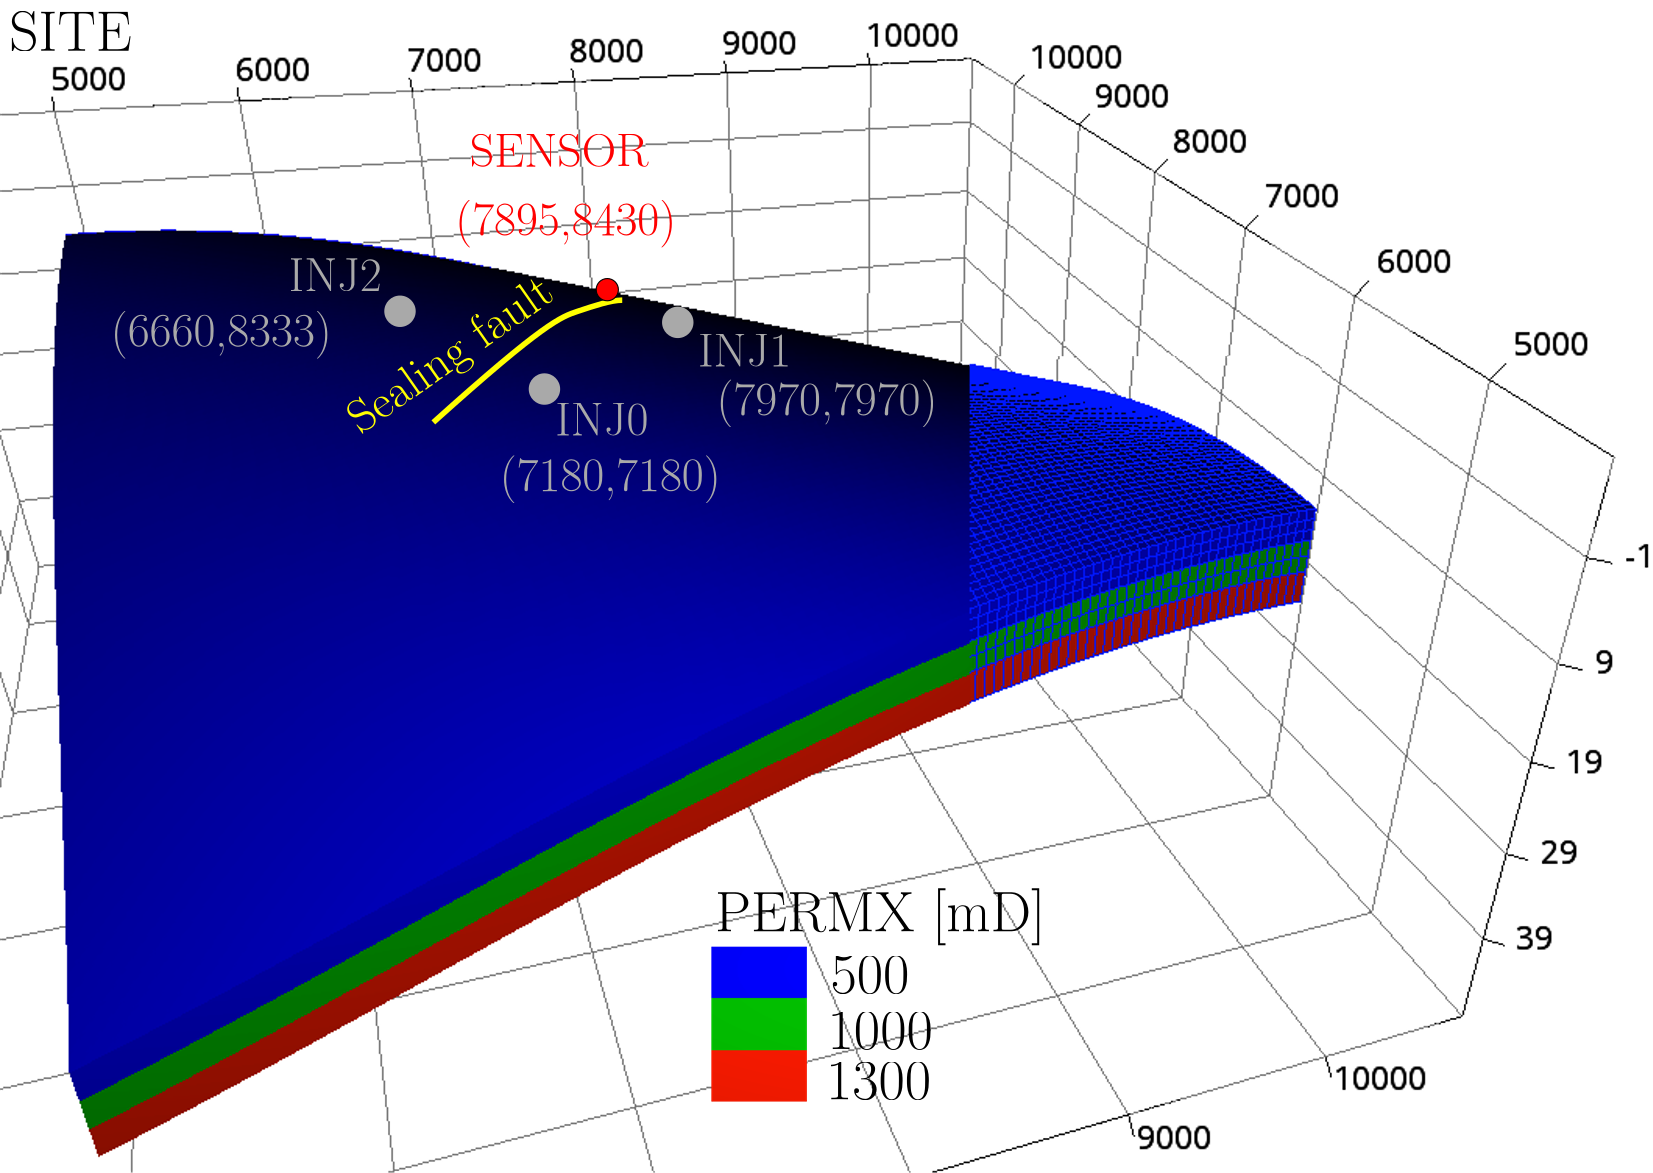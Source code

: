 <?xml version="1.0"?>
<!DOCTYPE ipe SYSTEM "ipe.dtd">
<ipe version="70218" creator="Ipe 7.2.28">
<info created="D:20240228000957" modified="D:20240424102106"/>
<bitmap id="1" width="223" height="225" BitsPerComponent="8" ColorSpace="DeviceRGB" Filter="FlateDecode" length="10303" encoding="base64">
eNrtnftvXdWVx0//gYb56WqmM30MA+20pUwp7dCWAUppEZS2goIooIB4CESixEoU5ESJpirq
CBUlimw5shJZjqKI/pue3PPYZ+313vu8rx0tRbnXju/ro+9Zj+/aPjpK+3Op/HM0+h/9QUd+
Vr0/1tBPfpKPbKq3cfwX63nE0Z7VEA806JOfJ5y9q0r4UfNUqnGe1UCPMtyTny2c/T49+HPm
qVQjPKtBKVqcLM/nhaOfME+lWnoKt7icdqDnWazayHuZ81Sqpadw/T7EUuBEEgrhROF/mfNU
kqWncENkYgtCVIeTZVV6pfNUqsVVLiNkYgvi0w+nqavzVKohSoyRP+6OD7dQOJOUs4uuTg7D
EM20pfB5AqcnX5327V16Cje33Ga5cPYL6qy4mvCzzktRTuAclNVZXZQn/6zn1vXdJDgzWJ1V
028On/Xc5rmbCmd2c/WY1xfOp3EC59CszmrcPJ+Pe1ZOrWMI59BNgKXXF+ZL2Fg4i3+pY6NZ
3YD6QnlKi4ez+GYdNZP/WsfquOjq3Cx5Pb6Ek8v6BoC6AfXFJJ6c5cFZ/PMSWd2A+oKmoMcI
Tj0BWEgm0IW9RXzWk6zSDAhn8XAd9c1/L4rvrKO++Z3o5kYnAJtR/E61h7hROeeDBGA2OcCG
Fb9TLXH3CWfxaB1rVP6jjZ4hJAnAvBsCm1H8Lp1PGSeB2JAAVDnAOgEog00Aim8No7ereV70
Ty7ux7eVNGkCsFw4l8tnUfxgHeuP/j/bWN/8bhsrcPWv5HR9zyPDJAD/VseME4DFwblQPnsi
6tEG10dqaJUEoMoBQgJQ5QAPEoAqjuugf4S2/OJS0KL4YRurRkiDnAZFXVyPaMQcYEEDo2VJ
qPuz/oGYAMAcILr5KFHUR2pFHSIHmEECsAg4F8RnUfxX+cn+KIrVUSSn/ctajCs/BRCaAMW3
y/jWyRW/yzBrEXw6QCK4BmJRDlB8Hyvq8c4E5gznIlLQovhxHatSRWF0+qBDyvr9Ftr1ze+1
wfQESAKAFDXDCaA0Aep/f2MjhXQDfFaOj5jgKiUAA+UA+Pm4E4Djfa3fgCW48gP9SRQrIKeV
ouYg9JjWBKjltIz6+xstXUoC0CEHmBucs+XT8UEQXGkOsL75eKul+R86IBYlAExPQC+pHlbn
qt+ug7cCjjEFmA+Zs01Bi+K/17H+FH4aBVLUBMAQsY/X3LaK+litq6ujqKF6LGM+cM5QQls4
DeR+aicAtaL+OCsHKENsAqiKOsfrPlgMdCQA84FzVnw2b+DP17FqWA2BFNX70TxRBsC1DaSo
j/cEg94EeJTkAJXP6mEhJaBt1SYHYBMAtgkwqZBuxqmJNZYhbAw4Yosny4CK+kQ6YDGxbQIg
KOrJtX5IuuaQghJCftkKKSSWKqoN25MRtK2iPlGj20NPgDoB1ByAKupk1/1vMAlAf4huxpHd
RfE/NZMwKj7td/ipOAH4WROxovozAZZYSVF740QyBz7i8Fp/h88B+CbAN6McYEgVXfphuXYr
iSUWK+pTjk//Z21EivpknKM+kZYMKDmAqagna/hL4LMonq1jVaooDMinBskvyoiJrSNWVGcy
gHBVFLXLaLWmFw4CKmOAUlVx+1aDXPTBaBVMVydkaZIUtIWz4lN8uyCxTxNFbfi004CnarGF
ciopqv0hoi7W40ZVtZ5Y9V1MRdsBMbFKE8DMATqo6Mb8mkLu3X4WE0sVVfyknq7RbYktI5LT
p+xkQCJWUtQ0nH5EiP0haKsKduuZua2mQmhMPss3/1dRBD7FD7ci9pkmoKI+HfGpJwMssVRR
EzqrQg6wnlj11FmlxBpV1aOdq6pqgeWbrMBOws9ofBbFr+UPAhH7XBlQUUs4xf/+DCY2ylGB
oiaVVLqiZoxZA66t2+qxCdxWS/iFUCOnoODD+nUUrKLyn/JzLbeRoj4T8WmXVGoO4BTSiNhq
KNBvZ9W3cqUssQ6P6KJ/73ysnL+pA/LJfy4Vsc83gRQV8CkJKSU2cAvJ9JRUYlX107SSis8B
VP9qj51VWFKl5gCwyJpuuX7QxxLePUjsC0RRSzjFd/55QuxzvKJqJdXTtqI6S6po2Poksa88
kQuY5bimijr1WTqL47MoXowCkhn45D+dF5pAivp8xKeSDCg5gJkJBHTb0QBU1DBp9fdXLcd1
9x0WJQfIqKrUPdaR/wyUgjJw8m/sb8tAihrzKQkpJRYpqv2xohygarH6MoFQc1FvAOtf9ScD
c9hhkXKAeS+G5Bo/Xi7/fonI6W9B/IanFxP7Aq+oWkkl5wDrhtXT7mHrL8iw9anWUmU6VyXH
dfcdFn8OoFRVM95d6pfPonilZhJGzedLopYyxP4W8yklA0oOAPmUWqwwZW1HA0+7h60Ow1WS
f9WZA/RVVTkPswonWTU5wBL5XMMJ+VxxWoqJBdwGJsVMQFVUo6r6FVHUZ1s+taqKswew9hXT
vCqZrllFTWqxJlVVfUxdF5eCkvftlTbWN3/XBOCTebcBtFRRg2BqVZWkqFaLFc9bn8Hz1pXD
edWbhdWRA3Q/GQCvsaAc4Hvc6UCtAWBBEloUf2gDwVnxybw5v4sCK+pLhpDqiiq1WNcRE1vH
c+55KyE2x8LqWGPxF1YSsTQH6LWwWgqfGE7+Pfx9E1RRGz51OZUUVeuyQkX9NebTNW8VHCwe
LTUV1V9YUVFlFwNTqypzXIXOWmn3Ar472/V5hyvpj2VAOf19FCy9pqKy9K5CLwspKuDTkNOM
eeuzfbhY3VVV2mIgWWXFrarHeyisgON6zilo+VRfjQLxydMrQKtoqZIDBD6VfICdDujz1pXq
uUp2sf4SQ5taWNVzK7obGB8O4B9a0cMB6sLqsfbEFWkvYN4nkDSX9T9hPvE7gIhtAsKpZAK8
or4saOnLhNgXI3SloRVLLFVU7YN+1qWoSYWVtGnlta/ExPLb1p2rqnEltPNl/U8Nsa+VQRRV
zAQItJBPvbCKeq2AT6nLqs9bFe+KkgN45DT4V429AOdSgLUbWCGa52DxbFuPXigl8VkUb6wj
MAkj8InfhNfakBRVq6oCsVVPQK+q6HTgRdfIVckBIJ96MlBPB54lLtaUpQC8F0A2rZx2VuRi
ZbetM05cIbjOJwWt4az5fL3FMnr+rzPEIj4VLVUUdaU2WrGiCmMCKqd+BwtD7PO8y1pJBjru
BcANLH01IG8vQF+2CojOT0JbMqNXh4gN0cDJvCGv2YpKAV7BXhZSVKHRys5bqaiKI1eHomoO
Fupizd0LUGyBqdvW+rJVxqr1WBLqyjmLP9cByYR8MloaB8snorcur6iiyo1WZTqgy6mUBiA+
2XygnQ4QF2tA1N4LeI53Wfe7GuAvr/wL17Phs8WyhfPNdeAX+CaINxg+mfdEILausDg5hffD
6QDiU0kGlDRVSQYMT6DeqiKeK6+JhSNWWbYabeGa7LROlYK2somfngAt5JMFUldUNhmgvVbI
pySnuqLqtZViCxR7rb9h5q1IVIdYDUBiS4n1bwcwx1jJaUAsqpNIKHjCb7exvvlWGTGczMt8
MwrEp0Rv2xx4jeGTbbS27SxOUY3CSrYFalPXF8WRq+lj0W2BGjbqakDgM2nnWj8UaManMRfF
aUwm5BO/8LeiYOGk6NZ5LFVUrjMAm1qMojZ8SloqKaptYmFtgS9ZqwGWLVDPBExF9awGmPtW
ztrKLKxKUR2TzzWckE/8zN8RFBXwSenlFfUNXk7rygspaswn85a+aiuqZmJ5RTCxvOwysfh9
LJ7VAK1V9Zxr2cpZXvV0isVoKWhNZvtCTrdRw/lOhCj/8t/SRFXKBHBnAPApaakiqqsj0QaA
RRWYrMRWVbotUPGyumyBjtUAf3aaUVglnWIxioSWj/veOhCZkE9GTuNAfEro1nXWmwyfUqNV
GmCxyYBpYpHyAd3Ekuxj8dgCs5at2G6VIqrObpVUWFlyOjSfNZmUz+iFvFsGq6iAT0SvqKhW
c4DCKTYHLEVl8wFmgPUHl4+FKiriU8oHTEUdYt8Kdas8aarerRL6/0Oe+AHIjJ4PJPZdhk/m
JaiKqmQCfOeKAzJVUZmRK2eykmavebZAU1Hz9q1sozXdtyIbrHo+UNurUGH1cyZNHUVCwXP7
oA5IJuITv5x3o6B8suhGzYGYT73XKg2wEL1tO+tPvCVAmb0qzkDdyqKkqUp5pRf+Sj6AVlei
7RX3Bmu0xIrS1F9aWooPshgKzoAlhRM/pfcFRX1XpFdUVLY5QNtZBE4KsDRyhX4AZlLAmVgg
n0m2wARnoFD4690qfXtFaf6z0MJ9QHuJlTvLgiI6gIQWxYeYzxUnpzW07zcB+ET08op6WpDT
04Ki6s0BS1G9PpbXRVtgn85AzmutGK3pggDkU9+6wlYrshKYvcQa+NSb/6sB4Iwe5aN18Ira
wInl9P3oS6acRtCebhHtS1GZkSvhUxm8KoraszOQtVvrS6xkOwBbrV4Y2G4tr1w15tUBcs6P
cKBE1KWoBN3wVVFRuQoLt7MsRW0HBLIlQBm8+hXVdAay5sC6Z8V6rZPs1vICS7bdWpRT8CUK
reNkgD6U8+M6KJ8rDt1VKbZ1xHCyTGJRfY9XVHQ/0259G9PLKyqxBET9AdbEEvOpW1lMZ2Br
DpScgeYSa7rd2mMO1A4MJHbWzJPYsah27nN+UkYDZ/SIn8iK2vAZff+HUSQoKmwOAD4VOZVE
lc0HcMe1g6KybhYxDXjVaFjhqWuK3dqzw+JU1ATHte9kAKCoXeFEQKJAfLIJKlZUDt3VEU8s
4pPttUozLObdgzMCwRVgdFw5RTXNgXVP1Wm35pyB9gzrlRzHtURsqqIqaaq+0JqL6BrO9Q/5
tA3KJ37EQGyTD1A+FTltmwOCooYvUTgDny5FBa4AfljwtuYK0J2BUprK261lc6DiaTGtVlKR
ZSqq5rjO3mGxDwfIUs4zTcRwskxiRf04Slnbb47v9ypq3ByAfErTK90VgOjVZ1ip5kAWYGSy
Yq1W4gzrVc1qlee4to8NzNphyT1upQOcZ2o460c/E0WOosZ8MvkAq6iediunqBRgOnhFfEqz
1wRF/bNgDnxDtgiq5kDTcU0VFfKpL7DooqooqimqbkVNvqxHP+3sOhQ48fdX+YCgqJKcRs0B
QVGrLzGK+kGKovo7rtmK+mfGaiUqKuDWo6ii1UpNUD1papKiQlFViiwpDSCKmmCZW//3czWW
LJzR06DQfhohyqD7qayoH2GAcX/ArahtU+s9w82iuwJ0N4tptw4bBG279U2eT3aMZVqtMnZY
zDUWqVulyKknTVV+YdDKB2dxvoHzXIRo9AObr1I4EbrVN6Aii/LpUlRPx1WYYWkdV45Pyc2i
pKn8DMuyWvFjLNlqlbfDkrHGog1VX3alqXrPihNVF5yBz+gnI2g5PlEyICrqp1E2ixW1abSy
6IqKGvOpDLDYGRbuWQkzLMinraic1UpTVM4YoFgElTRVX2NR0lR9KzBtMfBFr6g6SqRIOQOQ
MCQ4eUXl+ETZrKioXJGF+wMfax1XfkbwgTh+1WZYTkU9rfkDA8CpxgDTca0nqHqaqpT80UaA
czHwZde2tamoK31N48I61v/Y4vn0KirNB87icCpqWsdVnmHRnhWcvTpnWLoxQGy6ym4rcYzV
k6KmLQb+sfNioHqMVdizjmp/fISFoJwX2qj53IrktL1zK/qqKaeRop7ls9moPyAoqqvjmqSo
asdVGrx6FJUxBrwjj7HeNkTVv8biVNTWwmotBhoHXMuKam9bi3NVuiAcwVnxuQJyiqFtAilq
e+d5l6JSaNtUlsqpMCaQRBV3tFIVleNTU9T3ItfKIMYAOU2111het3cD6RoL3mSRBwHYIuj+
lQHcbw5i4MT/5QJDLMRSVNQtkLieY/KBKFtQFVVqaoVJQfIM6yO5RfAR71rxKKrXGPCuPcZa
HWnQehX1Tdc5bHSTBXtX9G1reTdQNFx5F64jONffcCkKic/6US4aikrppaUW5BNns2dlUTU7
rg5FZcdYaYr6QYqiqsYAyc3iUVQxTVWsVm8Yh1vy29bpFlZ9k8USVQ3Oms+L8cM1d7aRp6jn
SULLtgjOyh1XSVHPMIraNrU+yR1jqWkqP3tNsVp53Fa66Rr6VF3nsOnb1q/zJ7JmWlg9SwE7
UUA4i88iPhGQlFgY0TfH97N8ehU1Tgn4/oBbUb1jLLcxgIVWGWNleAO0My6civoWfxRbxuGW
aRZWXVF3679DIDjRZb2Cs/3v2+t7ELGSokrQ1nxeIEyibCFDUT0dVwHOQcZYSYqa4Q1wuK1a
Q0uqf1XYC/BbWO0Tg1kaw80dCic8yyvGEoaiqJ91UFQ5m4VfVUQ1b4ZVZ7NncsZYrDfAaQwY
ym2lWliV09j6tbDyDO81savCuWPDWVxeBwPnNlHU5s5KWiGiWFGD9kqKGldYqyOhP8AqKmi3
+hXVO8aSofUoqrmKZXsDHIraegOcivoOtl73ZWHFNO6BmxyZ7T07CXBCPvFDc9AGPrGixkGV
M0oJ8hRVmAgwCe1oY6yPNW+AAm2C28qRpkaGltNpFlbJcMUo6q0yKI3w5q4qmzsMnKRUx3DW
j345CsqnraifRYkro6gwlZUU9VIfTVdBVPsaY3knWd3cVmHSytsDMiysKXsBNY1l1Df3VDh3
XXCyNbuYc14t/77SxNCKesndIshT1C3OGEDGBJTPJFH1GwPCmNW73+pQ1MgekGhhNVysiEZ4
UyZTgZPtIKnX9FI5r0YR8XklVtQrUdQaK4hqzbYgqi5FhdXWBbnj2mWMpU+yznknWWj2mua2
+sR7YkCSqJoWVuwQ2F8HQjEZTplGoXGUBmfgU1RUBOdl8jQuc4kBq6jb3RT1IkY0r+mq9F3T
FPWMZQ/weQNchisqqh9aFlYK8H6LpQvOPQ1OkUatcQRu3nQpZ2BSU9QrlqISPim6UW4g0bvt
bbryYyzCZ5QSqGMspe+alqYK3oAMw5XrGJYPVUXdJzSGm7eEDBNUQDqNektTg/MmDyd+iP9d
x8qnqH5RVaBlUgI2m73Ei6o5xpL6rm3K2pM3gN3GSl7I4sasTJr6sfsYlttl7DM6Gd1zS4WT
pdFqHOktzfaemxqcFZAw1ndeK4Mq6rUoFEVFX9IVdXWk9QekcqxNGLIVVa2zpEmWa30g3XCV
lqaSEy0wkLebf+/zcCIyWTiVlmZq44iXzZus5aO5rP9F5JNX1Gs8n4herL2Sol5NUFSzRQCz
ArPp2mWSFa0POOwBpjdAF1VXmno7wrKFc9+C002j3tJ0zM2ZDtL6Tl42azgRn5RJXlQbCFlF
pXyujtSEVlHUKwmiajRdL+JJVidFvZCYpqoLWRBpyXDFMol1UiBTKX+0rqa7pSnBKXmQApYe
ONv//heGWASnV1GvWooaJ65Gi6APRZX6WnBihc0teYq65VJU0x6AFfVOHbxO+uBku5p8qZ7e
b9do3EmDM/o5f23iL5aiVt/Qh6ImtQikLoHedE2dZK2OhBZBqqgSG4DTHoBTgkBjQ6Z4Eb/d
VkBUJ6OaXa/Nb8kZpqelqZQ/bePIoZyf1xHB2QSLLlTXgChWVIh3Z1FdHSX0XTGWMGHISFMv
uVqvyaIqLAyyIonhvG3Byckj6hqZjSMFTqOluWO3NFPhRHzyiirwSZnkc4NrWkKrKeq1BEWF
XzVbBLBGU+A0FPUSsxLoFdUt+arNwqlcxJt/sF1NT23ub2mme+E0Mj1wVnzWT+DzPkQ1I6G9
qia0Spp6zVLUy45J1rZrmCXxSUW1LbgInO03H9R/8zrJkYngZIHUa3NxGMQB6a3NHY2jAKew
N8TAGT2Tzxlih1XUOKc1WwRJfVcjTc3ou2aIKtu8OmhDu4jL5Q/uI/lqcwVOo48kk+mYm6P4
2rkihAhn/TT+r4y/rUPis/7O8nv6UtSISXeLIPxHsdq6Qt7nuOOaKaqORoEuqhGN6XAafSSZ
TAlOu8Hu98LtJNHogrPGEgQkMHryf2OiJpliifD+K76mY4BlUU1Q1Guqol7FcwGWXgVO/zCr
oAefHhAaw807Gpza6EetzSM4bxldTX9tLsGJUDxf1CHQ2N48qyony+eKfInlk6VX196V0iJQ
6P1rP31XlBKILQJrHGA6sYvDMiSdBGSyOomA1Prt+wacdldTtRul0ni+aG9yZEb3nFXhLL5o
IWyf/xcitDqWLJ/+hBbKr5bQUlGNW1sSnF5RFVqvihkbMonI1OCMdZIp263aXMkwIY2aF25P
hTOWSpNGePOcSzZtOAOTIXRFhV/1K2onUQV8IoDFhPYabr3W0irD6RJVtnl12EZ988CC844A
pFWbU0eH2NVMqc0dLc2vbRXrkGiEN8854FTJbC7rf8dkUj6jV/1FP4oqda4kODO6BJTbNjdg
RTVuySqKGoBEZNb3HBhwatOflNGk1tW8ZbU0bdtwRWOLJUdmJpxnHXAWXzZw/r2MGM72hf+9
jghjNk1l8ZZEtfmqqairo2RFdXYJVkdG31XC0glnuClNf/hqSCWTWa/YT4RzT+qxYxrhzfMO
OM854Dzrh7MMRCDFkuUTK+oXWm7A1llYfj+3ugRKmvq5oajZrdf1l+6WcWjBKeukVJtjOIWL
uLFe4d+2YFqaEEURTj3DdNbm2XC2L/9LHlpKrwStTm/HhNbuEiii+rmhqFGddTfCUtTJQ1yb
i32kOxacyizSV5srGSak8UIRwgXneQecDjIrGj3joRpOCcsuipokqiyWEp/+hNbOaSVRvdtG
ffPQAeeBPP3hanPF0SH2kRK3LZA8QhoDnMpFPAlOWSfx0wCy6SiIrrch8ZmqqGKaaqHbvUtA
51l6wcXrJITTyjCZKblQm0sZpjL6Mbct0Nyc0Ih0Mrpny4Yzo/zhZ0MNik4yS+W8rsHZvl3V
N8hwMvLrSVO5Kiw5Te0oqlQnBTIhnNqU/EAbTaKWkWlod44mAwkXC+aqzcK55YDTV5vbk8qz
fcBZ8dm+aTfqiASWTVMl7QVwGvLr7BIQOFGPS5+02jppwYkK9gw4mT5SFpwASBg6nIjM1Nq8
upk0N0c0psDZ4AexbO9k4bzOY2nLr5rQSnWW1MUyElqhgCrulXHXAaekkyktTW36o9bm0tw8
FskaRQjnhUHg5IeV+mjSDaeWc6I9uNoLyvFpKGoMpy2qcpdAKbgQwCycIT2ATCIyeZ28i2tz
RiflrhG6x3YR+7Yt6FUb6SQg0wWnWf5s4et1l9rco5yy8eMmtSWLZPpFtYuiJokq5RPr5D0A
510DTlybHGqjSRZOCGT2tgUE41Ih0ghvmuWPBScrj13m5jqZ6LLOOeF3ND7JcrEIp19U/Yoa
MZkkqvcwmfU98kW84/QH95E6bFsEIMvgU0p684IPTu4ijmdDZm1+PmFunpRwkkMVdtiFDnyh
l0QVf+cNDU6svf4uwXUNTk0nLThxfXSowWnopFWbS+VPLJKQTApnZvkTN46U8ZDe0syYm4tw
nuGrofjwWLBETE7yjPY+eEVlNz0hnx75ve6WX1ZUJRThPZJO+hpHCM7sbQvO045RBDeNDNMN
p0Gj3DjSW5oZ5Y9nNgR+m8YO3qoT15SAqCJPfm/yayW0EcD3LZ28h2tzsY/kG032sm1Br9oS
nBdtOJWLOEujNqk839ULh+BkD5C//vUihNJHAr81WDhdBO6G4JPudkQ+GfmV4TQTWianvY/J
1ODUdfKuazTZcduCXLgVqWxvXnTAyekkMx7y1eYeU4d5TYdx41RR/X3j63X44az41I6+gc5n
fdUuoreDqGpdgvtt2Bfxe6pOckNzBCcLZNJoMkDyWRHCC6d+EY9rcwRkUuMIkZlh6qBAhjDJ
lDpIIOfkNuzwwvKuLaoStBBOfB74TYeo3sdkmnB65pL69CfatvAZ2olOtjQGOC/54LzogBNg
aZY/2XYjtjZHcfNUUUVLI4SzIfN6omwycAbfqX4KvSKqEpzCbznk4URSieE0dfKe1WAncOZN
f7gFSayTgEwjw3TAaZo6kKOjFzglGm+W+AUyFTivd4RT2V9GcJqiig4WYw9kVk8Q5XQSkCnq
pFCY83BKOpmzbcHTCG9e8sGp0kh10hxNGkZN+SJu0ghv3mDh/HoN5/UucJqnMiJ6xa2oXR5g
TX53HDoplD+IyaShuavfLmeYgk6KcF4qUmtzOkA3a/O08mdLo/FB7JwqdgQU0T03WDiFJDNd
OW/ZpzJSgNl9Z7/8RgArOkkyTLbfTkeTRr/9UN22sHRyu1gHQZGHM7H8QUDqtXlm+bPFXLID
jdU/PHDqZPYE5z7PJ38wlP6dbvldf/UrVScJnLxO5s4lRTiF6Q/Ectu6iAtwsqxSX4d/bo5Z
dWSYCEhKY/j3zTw4+yOz6XOSYxupnVXa6ZNEVZTfr5q474LTM5o055JOQ7skkmVAzXTBqV7E
xau2UJv7R5MUTvhu7J4qdjkU0T03LTgzavPw7y8z4GT2VgQ4zV/7xYhqCWQLp5VhJowmHXNJ
e2XykCokA6cnw1Rrc2Q0sqc/FwvX3Fz1F1VA7pb87Ao6SclU4MyrzQOZaXCKeyvCLoCpqK38
fhVFuJp31Ul1LukZTXJ9JF4nU+EkUsmPh7qNJqXaHAEJydxVL+Lhpl7+dKnNA5kJcEpHTNBj
JRRFZUT1KwFOXScd0x9YmPM66RhNenQSwplY/rBAotGkywtnwYkCoQhveuD0d40yavMve4cz
WVSpToIkk4VTH02ac0nPaJLVycuFQmNe+aM439JGk+q2BXygvVNFCB3Onc5w3lBlE6LYM5yI
z8jIfVuD09BJofwRW+737Gu63WC/q+nkAyYvC1ft3PLHZX7zjya52pwFEv57V4VTL3/ya/Mh
ZRPD6TnuDIuqpJNC+aO13OWLeNLKJLeYVjEZwpVhbhsXccRk99EkJJMCSXUSkqnAuWPJZmZt
fspVm/cAp/TrRdiFLK3YEcofo+Wu6mTGyiTVyUCmJ8OUyx9mPNRhNKk7OhQaw03lOj6H2jw0
jjLhxCsGB/jsFCyq/3BcxJt7EJOmvwjrpGNlEt6j6CQgMwNOcYyu66RMJroHvle3ThVVmHB2
LH/ya/NTrtocNo5ylfPAPhOgZvIfNZkmnM7RpKGTjukPx6QI57YbTkUnU6Y/Zm0OgYRYUjKH
gDOzNj/lSjJR48h5cheB85A/vRxKZQundRG3dZKDM29l0tTJ1Axz29LJDDiJTrIiieDcs+Dc
teDUy58RanMUyhabD07kbPxHG+ZFHE3MRRRJ7YOkUt9KS9LJdDghk0M4M2sgHyoeBCITwrln
wbk7y9pcpzGDzAhORictOHHL3dRJ2kdybKVRLK9YKMJ71Is4e+HW+u2+8ofVyf0Sy3WcEuHU
y589q/wZuTZ30pgPJ5VKDKdc7CjTH6nfrumkUP5AJq9g9vLKH2Y8ZPqL3OUPArKKWjO5i7iz
/OmxNpfKH7M298tjb3AyOilkmNTLIU1/UDPT1kmSYcZMsmR6yh9WJ/XRZEfzW4ViwLKF85QI
5wjlj79rBOHshcYB4JRSSq7Bruhk6GQmrky2NAY4czNMbYze2ZlJRZLCeWsGcCZtW0Aa/SyN
BaeMpel8Y/pIjnMPOJ2M4Ewvf3id9E1/TGcmYlKBUy9/ZlKb6/LYL58pBZFApj00F8xFGFcr
w5R0kpDpL38Uu1FChknIhJ/gbVknwz1m+XPLKn/yanN006TRc73ui8+kn8PUPq6h+X1VKh2H
ckgpZV6GeVmUyk5wxkw+ALIK/SLelj8PaeXP+LV5x+yxFz5z4BQrHdX5lnHuAWBSu4inwAmZ
NO1G/gwT6SQML5xyhnnLyjD3rAzTWZv3W8505zMNzgRz0Vc+c5F27oGBImTVuogn6GRK+cPq
JCRz34JzDuVPv/V1j3wmKqfTXPSVw1zElT+kAHfB6dHJ3NGkbjeiNIabEo39lj97WeXPoED2
yGf/cLrMRfy5B1+7WqzDeRGXyx92km5fxLe76mS4xyx/9kcpfxCcowHZF5+9wdnt3IMay6u+
i/gVt07Ktkw/nOHH3pF1MinD3B+3/JmKyY58pv4X1VyUcu5BzCTUzDw4NcfRthtOYZ/iAZNV
3O4Jzh7LHxbOmQDZEbZOcHrMRULLvdXJAKc/wwTlD5TKTua3bVEnIZkmnBOWP/MEsgtvmXDi
lvt957kHWCcFOA1WlZQyI8MEZCKdhHDedsDZvfzJgxMCqfwOqcXxmQwn00pynQ+DUYRwXvHC
aetkOpySTkI4eyt/0mtzdNO8as8fTj913XJO9SLeMMnrpFz7SPekmt90OHWdhPf0Vv50c2bu
+Wpt5RecLY7PDnAaxY6ok+Eex0WcFuCaTqq2TL9ODlL+PJTvzEzKJJVfcLYsPjOev5ZhKsVO
eoaJTOxeOC2dPHioOFB1st/yJ9uZmV3awM900XxmweluCglw6hdxPB66nAKnrJMVk9U/7jjg
1DNMZ/mzn1j+9FJu67+Ab5586r/6KhNOv07KtQ++dkNcL7vhFHYrKiZDeDJMT/lzu9fyZ2jf
+Pz57OtpR5fvaz6dlEc/2hjdmWFe5jcig06GuOODc5zy59Zgk8S+VGhyPnPgLJlch/8iflVs
CuX5i9jCnEolvDmr8me4Pnm/Kdy0fGY8YUimoZNC7WN44VIyTEUn4T1jlz9kNDna7Kb3+ncq
PvOeasJFPIbT5Rn2ZZimTs6k/Bl07WtT4ewyR0iqfVip7JJhVj/qUNXJScofOJrseKbKoJ3t
BfE5IJx6sZMOZ8BS10mJzBHKn35PVpnP2GVB4mnCqS2SJ5Y/8Kc9wPLQcREfv/xJTSYHZWOg
mfVSMk894fTqpJphIiCri/ih4yKeVP7oGaZZ/vQywZnwargU51LS86RwJi1I6g12imWAs68M
s2P500vRPRwYg7ol59/wZKQy3V8krVdAnQwxZoYpkdl7I2gIMEbYg5j5tAgnlleLBJPwFbEp
hHQSkjlh+TNVw3zMHzhDPrOHXNgLd6VIcrDTMoe9iPvLnzsDlD+L2Jnt8afNjU/p+ZjP07Rw
mCdrKTqZlGE6G+xJ5c/4Czg9gjHaeviE74n+PPMyTEUqM+BEZHZssE++FDbJmVez5bPLHMHp
YEfD9LsqilOVP/NZVBz/zKvZ8tlljuC8iNP+uQlnjw12Bc55Ls/OBM458NlljuBcr3gglVU4
4TwYvvzZpIXuOacHE84RzPWKgOVdx0Xcn2Fm+4vmj+UMK5oJ+ewyR5Bsw4HG6h/jZ5h3OJ1c
BJPzbAdNxWeXI2tMqbzryzAHarAvlMkZ9tIngbPja2+l8p+KvIv4QP6ipTPZ8TOayTx02gtH
heU6HiomzzDvNFhu3p+hD2SbJ58ds+4KS5Rh3vVlmD022DdMKnsvDRbKZ8fHomQejlj+HAcm
5wbnmHz2C+doGebxYTLjw5rDdtLc4HSWP10a7OMvMC6Rz0WQM8LPHyLDPBB0cpIFxiXyuZTL
7tA/fIQMc9oFxiXyuaCaZQ5wpjbYx/+lipvE54IaPtPCeZBY/mRUOid8Tv6GzLPn31eG2bEp
dMLn5O/GDAemHTPMWf3SzxM45/MR9PKjsjPM3huVJ+I5h/dhVibS1Ab7srZrl8jnUrzrI8Pp
uYgvt7OxFD6XsvgzBzjHH38fcz6XsjU5Dpz6RXzpmfni+DyBM/yhF/GF/rrkjSFzPq998h0T
Wuws/Z1ZIo2IyaXz2SOcszVVbh6fEo1zfuET7pjM3FS5AXx6aNwwPo9JVrbEl+mUxw3m8/iU
DEv5bY9DlDML5fNY1bMzPHByIBo3gM9j2GmZfOI8Go1L57PHZ/v/w1UIsA==
</bitmap>
<bitmap id="2" width="76" height="341" BitsPerComponent="8" ColorSpace="DeviceRGB" Filter="FlateDecode" length="996" encoding="base64">
eNrt3FuKGzEUhGEnq4iz/0WIgzBZjxFCCDMYTENgyEMCM47Hbp1bFfwb+Cj1Q0O3Dt+uh/27
GbV9Uhrjpmi80UjjAuAGMCKNOQ4qjTkO6gYwIo00RgHSSCONfoAbwIg00hjlYaSRxigP4wYw
Io000khjLKN/II000kgjjTTSSGMI40YjjTTSSGNw441GnlUaaaSRRhpp5DsyjTTSSCONNNKY
y8jvOmikkUYa+Y0ujfxmnkYa+Z8Ojfz/kf+x0gho5D0PNNJII+9BopH3kiHfoce7EGkMZOQd
szQuYl4BpqQxx3G9Akx5BZiSxhxMGnMwaQxtvGkZPTDzG7/Xw6udHPTrbjmMp8XGSqMDJo05
mMmMp5XGSqMpswJMWQGmrABMGkMbT8uMDpk05mDSmINZAZg05mDSmINJYw4mjTmYFYBJYw5m
BWDSmIMpAEwQY3qmADChjImZ5saqa8zKBDSmZAoA05WxKhqFxmhMAWAKANOtsWoZczDFNxPB
WLWM0ZkCwIxirCrGuEwBYAoAM6KxrjeGYwoAUwCY0Y11sTEKUwCYAsAUAGYy44dSAWAKAFMA
mALAFAAmjTmYAsAUAKYAMAWAKQBMAWAKAFMAmALALABMK6PoGtMzCwCzADALALMAMIsnpmAY
RcuYjFkAmAWAWQCYxT1TVIzRmQWAWUIxZb0xKLMAMEtYpiw2xmIWAGZJwZSVxhDMkospy4zO
mSUpU9YY3TJLdqYc5vHRLuq9Pd7Pez1u9C7dzxhx0CeMJsxXBn3O6J153McYgHncwWjF/Oqg
LxpDMOcxMPOiaHTOnLvmUzoTMS9aRofMmZF5UTF6YF7WG/0MOgGYE4A5tJjT1JieOQCYw4I5
7YxZmQOAOayZ08iYjDncMKeFMc2gwx9zWhijM4dj5lQ3xmWOrxdOOuIwp64xFnMEZE5FYxTp
AGCO+MypZfQsHbmYU8XoUDryMud6oxPmXGx0Ih0AzKGYlbG/l5vZ1ZnDzpiY2e2Yw8iYUtoB
mN0Nc1gYTZhD3Zhj0O6VOdSNoaU9AnPoGiMy+7MFkvaAzKFojCLtwZlDy+hc2hMxh4rRp7Qn
Zf6N7StzIu0AzK4SgtFW2gCYTZ3ZjYy5pc2U2S2MKQdtPpjdwmjC7OrGNNLmldl1jdGlLQKz
KxqDStuzBZK2mMyuZYwibfGZXcXoRNrXG91KW1JmX2x0Je0rjX6kTSUEY8MwGkrP7+WWno2Y
zcKYWHr+qGTSsxtmUzdmkp5/eGS23Y3/Y0aX/jGmlv5jdMxsOxrdS9texgeYgaSfGiMM2nYx
BpG2140Rju4d6aPGUNL2ijGm9DdDFAc4
</bitmap>
<bitmap id="3" width="1060" height="752" BitsPerComponent="8" ColorSpace="DeviceRGB" Filter="FlateDecode" length="67153" encoding="base64">
eNrsnWtoVlf2/zXxFmNHo6mXRNOqbb3W+93ES9SIJirxQrygwSgJKiqKpRZB6Kt502GgdCiU
wiA/hFIKfSF9V/pqyjAMZSjDUKQUX0gZkL4oRUqhSP5nPH8fTs7ea+2199nn+nwX54U5Z+fJ
edbzmGd/stZ3fUdHEQgEAoFAIBAIBAKBQCAQCAQCgUAgEAgEAoFAIBAIBAKBQCAQCAQCgUAg
EAgEAoFAIBAIBAKBQCAQCAQCgUAgEAgEAoFAIBAIBAKBQCAQCAQCgUAgEAgEAoFAIBAIBAKB
QCAQCAQCgUAgEAgEAoFAIBAIBAKBQCAQCAQCgUAgEAgEAoFAIBAIBAKBQCAQCAQCgUAgEAgE
AoFAIBAIBAKBQCAQCAQCgUCkHk+fPt2xY8f48eMnTpyoXXDnzp329vYJz2PBggUffPBBvmsQ
CAQCgUAgEAhE8eP+/ftNTU3jn4eWNYaGhsaNGxdcnTVrVktLS7jy7t27ea1BIBAIBAKBQCAQ
xY+dO3eGiPF///d/WtZ4+PBhuOH//PPPwzP37t0LvmxoaPj555+zX4NAIBAIBAKBQCBKEWfO
nJk3b96jR4+Cf2tZo7+/f9y4cV1dXdGTGzduDE4ODw9nvwaBQCAQCAQCgUCULoItvcoaLS0t
wfmPP/44evL9998PTs6dOzf7NQgEAoFAIBAIRAHj6dOnPT0906ZNC/+A39bW9umnn6rL6lbj
rGWNyZMnB+cfP34cPfn9998HJ6dOnZr9GgQCgUAgEAgEooCgEVBGuJ0Odv4zZswIpQEjIyPR
ZfWscdayRkNDQ3D+2bNn0ZO///57cLKxsTH7NQgEAoFAIBAIRNFiz549wZa1o6Pjl19+Cc98
8cUXwdY62N/+8MMP4Zk61zhrWSN8Iuri6Pks1yAQCAQCgUAgEEWL5ubmYC/9n//8J3ryzp07
wclt27aFX9a5xlnLGo2NjcZaQ5ZrEAgEAoFAIBCIosX48ePV/erTp0/DNqfwyzrXOGtZo6mp
idJQTJkyJfs1CAQCgUAgEIiMI9gzDwwMTJs2reF5NDc3nzhxIjgZW1bPzs7BLjrAit9//z16
8r///W900Guda5y1rDF79uzg/EcffaRyU2tra/ZrEAgEAoFAIBBZxrNnz+bPnx9TIofahOiy
Ond2DrIR3PaRI0eigLZ48eLwuYRn6lzjrGWNwcHB4HxnZ2f0ZNgPFuBt9msQCAQCgUAgEFnG
Z599FmzGgv3tjz/+GJ55/PhxuN2taZPh7PzPf/4zzElra+uWLVuWL18e7KvDZqfgfLimzjXO
WtZ48uRJ+Po+ePAgPHP//v3wiYQOgBmvQSAQCAQCgUBkGTdu3Ah2iatWrYqeXLlyZXDy5s2b
4Zdwdg7iX//615IlSyZNmhTsXSdMmLB27dovv/wyusGuc42zljWCuH37drjhDzBt5syZYdUs
Nis4yzUIBAKBQCAQiMziq6++CvZjzc3Nv/76a3jml19+aWpqCvZpf/vb38IzcHbWxp///Ofg
zufNmxd+WecaZ4o1gnjvvfdChU7ASm1tbdqWuSzXFCeePn26Y8eOqOonFlmKpMoopEIgEAgE
AlH8CCsLf/jDH4LdxYcffvjSSy8FXx46dKi2AM7O2li2bFlw5wcPHgy/hMYZYRX3798PoZ5i
jSxFUiUVUiEQCAQCkVmMYyO6En8GVOP48eO1XAVP509/+lP0Kpyd1fj222/D/djDhw/DM9A4
I+Sxc+fOEDH+7//+T8saWYqkyiukQiAQCAQis3hNF+GkoJp6dxR/BtTFgwcPpk2bFjydGTNm
hGKBefPm1bbQo3B2VuLLL78MNodBonbv3l07CY0zQh5nzpwJ/peFL6iWNbIUSZVaSIVAIBAI
RI5x7dq16Gco/gyoBY3QViOgp+DLn376afv27WHv/b///e9wDZydg1i7dm3wRlqxYkXAZaHo
OCaoH4XGGeEUWqlLliKpigmpEAgEAoHILKZOnRrtcsGfAdWYM2dOcNtnz56Nnjx//nxwcsGC
BeGXcHYOorm5OayRBW+qhQsXfvLJJ9pl9aNxjrUmIvyyRpYiqYoJqRAIBAKByCbefffd4LNy
xYoVtTP4M6AaweY5wLGauUYYz549C4sd4ZdQPSPAGhmzRpYiqSoJqRAIBAKByCymT58efFZ+
9dVXtTP4M6AawV4iYI3YNuPXX38NTk6aNCn8EqpnBFgjY9bIUiRVGSEVAoFAIJj45JNPFi5c
GOxUw78zB/vk2AJMT7KKv/zlL8En+Pz586Mn8WdANYIUBbfd3d1dO/Pbb7+tW7cuOLl06dLw
DFTPiCrhRjhv7dbzKMJT0LJGliKpUgupEAgEAiGJ1atXhx9/TU1NbW1tixYt6ujoiC7A9CTb
CNt17t27Fz2JPwOq8Y9//CNEp8mTJwfvugA9wglLkyZNihZuoHpGFJM1YtOtQ3zgT8YeoXa1
UKyRpUiq1EIqBAKBQBiju7s73NrF+thrgelJtvHpp58GKQ1gKnYefwak3mAbNmwI9huhRqO5
uXnPnj1PnjyJLatPZ+fibKorn5ZxTpH85wasEb2BgrBGliIpCKkQCASiwvHdd9+F+/+vv/6a
WoPpSbbR0dERPKl33303dh5/BkSANbJJi7HWkAY1JGSNvF5rLWtkKZKCkAqBQCAqHPv37w9+
n69Zs4ZZg+lJVvHll1+G3WjqJfwZEAHccHvuwiiOCMKZNUYzL3BoWSNLkRSEVAgEAlHhCN0N
/vjHPzJrMD3JKpYsWUJVavBnQESds4b3PiV1o166oJ5CZk9Nyxqj2YqkIKRCIBB5RSglUENt
SseUJLcIdbhff/31+vXrg3+Hg0aXLl1as2wexfQkm/jmm2+CHAZvnl9//VW9ij8DIqrEGg7U
4H3/XGHWCC9l8AQp1hjNViRVRiEVAoGoQKxZsyb4NRj82nltbKxduza6DFOSnCP889HMmTOD
z5ply5Zt3rw5+HdoT/ztt9/W1mB6kjDCYa19fX3UAvwZsPhb6PpMVC6yaLCG5ClkQxwIBAJR
n/Hqq68Gn2h///vfmTWYkpScNTo6On755Zfayd7e3uDkokWLwi8xPUkYjx49Ct8wMRfsWODP
gMCNtLNUUnAAa1T7mSIQCEQBo7W1NfgQjG6D1cCUpCQR9lD98MMP0ZO//fZb1LUZ05MQYI0c
k1M/4ADWMK4EcSAQCITfaG5uNnbXYEpSkgif9U8//RQ739jYWMs8pichwBp5gUPF9tVgjeRP
AW8DBAKB8BgTJ06s/XWdCkxJShIbNmwInuDNmzejJ7/77rvgZAB64ZeYnoQAa3gHh/rcV4M1
vDwF2wIHSocIBAJBRSigmDBhQviPgDvmzJnzzjvvRHv+MSUpSYRefkGGaxONnj59+sorrwTP
uru7OzyD6UmIarNGWfqUwBpgDQfiAGggEAgEExs2bJg6dWrAF4sXL54xY0YoZA5i1qxZwZY4
yiMUp/hdU8m4ePFi+ByDDHd0dIQKjmnTptUyPIrpSWXYMCN7zuCAfTVYo7xPgf92/F5CIBAI
q/jtt9/++te/Njc3B78/169fH57ElKTk8cknn7S1tYX+GkF6e3p6oqARBqYnATeyT92tFwFZ
NFgDrME8gvZB8BsJgUAg3OKLL74IfoVOnjw5/BJTkhBgjVIkx+jyppIF8gbWAGu4PQ7++yAQ
CIRzhLWGhoaG8EtMSUKANXIBBy0duJUbsIsGa4A1vDxU+GgADQQCgUgSn332WfCLdPr06eGX
mJKEAGsk35/E2CEKEepJ7Bixr0ZOCvsUim/D8fTp056enmnTpo0fP37ixIltbW2ffvqpuuzO
nTthw20QCxYs+OCDD9Jbg0Ag6jYuX74cM/L75ptvQr3G2bNnwzOYkoQAa0T3GLUqwy1ZYMeI
fTVyUjHWKHJmAtAIKCP4BRVQRrDzD6e+BBEbEjI0NBSsCc7PmjWrpaUlXBPT9/lag0Ag6nzz
FvxamD59+sLnURtFtWTJkugyTEkq7/YY+TSCg7zugO0W9tXICZ5C7QGL+Wthz549wW+tjo6O
2h8Sv/jii4A7Ghoafvjhh/DMw4cPw8/izz//PDxz79698I+BP//8s981CASizuPkyZOzZs0K
J0QFvx+ampoWLFjw4YcfqisxJQmsUeR8qoBgrDtgx4hAliqfkww6Eov2+yTsTPjPf/4TPXnn
zp3g5LZt28Iv+/v7gy+7urqia8KW5uHhYb9rEAgEAgHWKNregAmVIMIzyBt20cgScpILaxQt
UePHj1fHyD99+jRscwq/bGlpCX5zfvzxx9E14aiWuXPn+l2DQCAQCLBGXuDgUG7AbhAbaaQI
OSkga4wWpsARGjn9/vvv0ZP//e9/Q514+OXkyZOpEfRTp071uwaBQCAQYI28wAG7QWwakSLk
pDKsUZCMdXR0BJ87R44cqZ15+vTp4sWLw07p8ExDQ4PRWtfXGgQCgUDUIWvccgrsfLDpQoqQ
E9y/pPyaY97++c9/hgjQ2tq6ZcuW5cuXT5w4MWx2qtlmhYJu9Xuj532tQSAQ2AYjyp5nq/mr
mKeETSMCKQJrZPCYOf6y/de//rVkyZJJkyYFG/4JEyasXbv2yy+/DKfghgvCgTB8PcLXGgQC
gT0wolB5jplBaw2jYyex+UEgb0gRclI01ihUAv/85z8HHxbz5s0Lv2xqaqJ0FlOmTPG7BoFA
YA+MSO8zLjp/VRjIGzaEyBtShJxUhjVGi6EZX7ZsWfD5cvDgwfDL2bNnB19+9NFH0TXh/KjW
1la/axAIBHADSbACB4c+JWxgsPlB3pAi5KRuWSP3TH777behgOLhw4fhmcHBweDTv7OzM7os
9MUYGBjwuwaBQIA1AA5pCxywgcHmB3lDipCTOmeN0Rctshln4Msvv5w4cWLwc3fv3l07+eTJ
k9Dd+8GDB+GZ+/fvhzzy6NEjv2sQCARYo+z3X4p5StjDIJnIG1KEnNQ5a2RGHGvXru3q6lqx
YsW0adOCbX/w41atWhVbc/v27RAKWltbZ86cGS4bGRlJYw0CgQBrFOdDoaSDWLGHQTKRN6QI
OQFrFOTDt7m5OZxwO3Xq1IULF37yySfaZe+99157e/uECRMaGxvb2tru3r2b3hoEAgHWKAI4
4PMagWQib8gSslEPrDGaU0sVAoFAFJM1AA74yEY+kTRkCdnAU/D+mMANBAJRvc8OgAM+spFP
5A2BFIE1CvKYKHAgEIgqgQM+W/GRjXwibwikCKxRtLSAOBAIRAE5Ap8m+NRGMhHIG1KEbGT2
FNLOiQNugFAQCAQ+TRDIM5KJvCFFyAZYQ8gOcnwAaCAQCHyaIJBnJBN5Q4qQDbCGLXEANBAI
BD5QEEgykom8IUXIBlgjJdxgaAKggUAg8IGCQJKRTyQNKUI2wBreiQOggUAg8IGCQJ6RTCQN
KUI20r7DjGe255WTKFwANBAIBD5QEMgzkomkIUXIRnoEIeQI78SR4ztk3IvAOxOBQOAzBYEk
I5lIGlKEbKREEA5PoTJT4oEbCAQCnykIJBnJRNKQojrJRi4E4fYUvNxG7u+Q8AaAGwgEAp+w
CCQZyUTSkKLy5qHIBJHk1Ux4zwVhjVEUOBAIBD5hEcgzMom8IT9lJoiyZ4O6/yTPqzisUSOO
srwcT58+HRgYmDZtWsPzaG5uPnHiRHAytuzOnTvt7e0TnseCBQs++OAD9aF8rUEgEPiQRZIR
yCTyhvz4JYj6ebcw9+9clMk3J9qfXooCx7Nnz+bPnx/c5/jx42fNmtXS0hL8I/iyo6Mjumxo
aCi2Joi7d++msQaBQOBDFklGIJlIWt3mpwhdTBVmDecnWEDWKAVxfPbZZ8HtNTQ0/Pjjj+GZ
x48fB18GJz///PPwzMOHD0MoqJ25d+9e8GWw7Oeff/a7BoFAYBOCJCOQTCStevkplw6i8qwx
al/gKCxr1IijmK/FjRs3gntbtWpV9OTKlSuDkzdv3gy/7O/vD77s6uqKrtm4cWNwcnh42O8a
BAKBjxUkGYFkImllyU81lNT1yRrprczrGRWzwPHVV18Fd9Xc3Pzrr7+GZ3755Zempqbx48f/
7W9/C8+0tLQEaz7++OPoN77//vvByblz5/pdg0Ag8MmCDCOQTCQt3/xUlSDAGkkWF581asRR
tJcjrCz84Q9/+OCDDz788MOXXnop+PLQoUO1BZMnTw7OPH78OPpd33//fXBy6tSpftcgEAh8
siDJCGQSSUspA3VOEGAN/r1RDdYYLWSB4/jx4zX38wkTJvzpT3+KXg3lG8+ePYue/P3334OT
jY2NftcgEAh8siDJCGQSSfOODwXfSeLdUoT757+rRKxRNOJ48ODBtGnTgpuZMWNGsOcP/jFv
3ryHDx/WFoSCbvUbo+d9rUEgEPhkQZIRyGSdJy2XAgTeVGCNUbrAUTRzDSviyB00QluNoaGh
4Muffvpp+/btwV1NnDjx3//+d7gmBBC+HuFrDQKBwIcLMoxAMiuZsYK3MOEdBdZgvr28rDGa
d4Fjzpw5wU8/e/Zs9OT58+eDkwsWLAi/bGpqonQWU6ZM8bsGgUDgwwUZRiCZJcpYZUQQeEeB
NdQ3djVYo0Ycudx5Q0PD+PHja+YaYTx79iwsdoRfzp49O7i9jz76KLomnB/V2trqdw0CgcCH
C5KMQCZzz1gdyqjxjgJrMI9TAdYYzanA0djYGLBGrK/p119/DU5OmjQp/HJwcDC4sc7Ozuia
cHrVwMCA3zUIBAIfLkgyAplML2kYxIR3FFjD4aGqwRq5EMf8+fODH9fd3V0789tvv61bty44
uXTp0vDMkydPQnfvBw8ehGfu378fCrofPXrkdw0CgcDnCzKMQCZTIggkDW8qsIbzf7GKvSKZ
4cY//vGPcBTt5MmTOzo6AvSYOHFi8OWkSZOiworbt2+HUNDa2jpz5szgH8GakZGR6EP5WoNA
IPD5ggwjkMk08AFvP+QHrFFS3Ejjp2dW4Hj48OGGDRuamppCjUZzc/OePXuePHkSW/bee++1
t7dPmDChsbGxra3t7t276kP5WoNAIPD5ggwjKpnJfAsQePshP2CNJA+YF3Gk+kMLaPyHQCDw
+YJAkpHG4hAE3nvID1KRDWvklZwMfiJwA4FA4CMGGUZknMnqiSDw3kN+wBpeHjDj/GTz41Dg
QCAQ+IhBhhHJM1nPMmq895AfsIavB8zyt0SWLwdwA4FA4CMGGUaomcQgJrz3kB+kIkvWyDJR
Gb8cCQscoBUEAoFPW2S4RLkCQeC9h/wgFYVljdFMChy5vBxuxAHQQCAQ+MBFhitDEHij4o2H
/CAVubNGBhnL8eWwYgeABgKBwAcuMlx8gsAbFW885AepKB1rjKZZ4Mj35RAWOAAaCAQCH7jI
cCkIAm9UZAz5QSrKyBrppa4ILwePEgANBAKBD1xkuCwEgfcqMobkIBVFu3mrx8yRdNLGDS1T
ADQQCAQ+c+skvXWopMYbFRlDcpCKorHGqO9+qkK9HAFZRO8HoIFAIPCZW/b0YhYT3qjIGJKD
VJSLNfzeSQFfjvCWABoIBAKfuUXOMAgCb1RkDMlBKop/80ke0Muv8WK+HLECBwKBQOAzt1AE
gQzjjYqMITlIReVZwwutFDnP+F+DQCDwsZslQSC9eJciY0gOUgHW8PggBWeN0UzcDBEIBD5r
QBBIL96lyBiSg1SANYwfOtVjjdqXkG8gEIh6+KwpSwsTdjVIIzKG5CAVdcUabo9WFtYIA7iB
QCBK+vutkiIIbGyQRqQLyUEq6o01Ri0LHOVijVGxzzgCgUBk8CuuzmXU2NggjUgXkoNU1CFr
WD1s6VgDxIFAINL+BYtBTNjYII1IF5KDVIA1hB+XlWSNUSg4EAiE5W8SEAQ+zZFGpAvJQSrA
GhnfcHlZI4zSFTjGsRFdeefOnfb29gnPY8GCBR988IH6aL7WIBCl/p0MgsCnOdKIjCGQGbBG
jtlgfkQxXwvbuyoRbrymi8WLFwdPoaGhobZsaGgoODN+/PhZs2a1tLSMfx53796NPpSvNQhE
tQkCH774QEcOkTFkBqkAa2TzwV1V1hgtuYLj2rVrwc13dXWFXz58+DCEgs8//zw8c+/eveDL
AEZ+/vlnv2sQiJISBD588YGOHCJjCGQGrFG0bKg/qzKsUWrimDp1aoAAARqEX/b390fRI4yN
GzcGJ4eHh/2uQSCyZAp84uADHYE0Il3IDFJh/NwsdTZiT6FirFEjjhK9u959993ghlesWFE7
09LSEpz5+OOPo8vef//94OTcuXP9rkEg8ImDQHqRRqQLmUEqMuMI49/iqlHfr/3QSrLGaKkK
HNOnTw9u9auvvqqdmTx5cnDm8ePH0WXff/99cHLq1Kl+1yAQ+NBBILdII9KF5CAP6aGE2817
fAr59hVUlTVqxFHw/wt/+ctfgpucP39+9GRDQ0Nw8tmzZ9GTv//+e3CysbHR7xoEAh86COQW
aUS6kBzkwY0j0kh4tCLg5fFzfFcUdg6kx7sqeIFj9uzZwe3du3cvejIUdKuLo+d9rUEg8KGD
QHqRQ6QLyanDPBR2WLraUlVq1ijm29L7LRWTOD799NPgrlpaWmLnGxsbjfUIX2sQCHzoIJBe
5BDpQnKql4fymi55H+WUO2uMFq/AkdLNFA03Ojo6glt69913Y+ebmpooncWUKVP8rkEg8PmL
QG6RQ6QLyQFKFPxFTPKMisAaRXt/pncnxSlwfPnll8GdBDigXgobqz766KPoyXB+VGtrq981
CAQ+fxHILdKIXCE55UKJaueBuvkkSvPiPJcivDQZ3EMRcGPJkiWUz8Xg4GBwqbOzM3oy9MUY
GBjwuwaBwOcvArlFGpEuZKY4HFF2NXTaN2/71IrGGqMF6KfK5qfnW+D45ptvxo8fP2HChF9/
/VW9+uTJk9Dd+8GDB+GZ+/fvh4LuR48e+V2DQODzF4H0IodIFzJTIo6oc9awfXaF3dUXp7Or
ksSxbt264Of29fVRC27fvh1CQWtr68yZM4N/BOtHRkbSWINA4CMYgdwih0gXMpMcJfAOyezO
5U+wyBWEvN422f/QjHHj0aNHYbnhxx9/ZJa999577e3tEyZMaGxsbGtru3v3bnprEAh8BCOQ
W+QQ6arnzFRMbV151pBv1IvfrZT9HeaSkxL5jCMQCGxOkFvkEOlCEuSZqfbUprplDeH6Uigj
Mn4T5pgT4AYCgc0JArlFDpGu0mWjrjgCrGH1LSVSYdeJnAcFDgQCnz4I5BYJRLrKwhGF9S/A
OyTLOy+mBHu0qFOzivD2AHEgEPj0QSC3yCFylTtK4F0E1rB6L5WdNUYz6acqztsDuIFA4NMH
gdwih8hVShyRxrPAu6huWYP69pKOlk17olpxXvGEBQ7QCgKBTx/kFoEcVi9XhVVb411U56yh
PkJ5bSzqisfdiAOggUDgAwiJRSCHZcxVedXWeBeBNWIPUnbLPO/3X+T3hhU7ADQQCHwAIbcI
JLCAuar2AFi8i8Aa0ff5aCXsuf0+hYK/N4QFDoAGAoEPIOQWgQTmkq46HwCLdxFYQ0scZX8u
Hp9IKd4bPEoANBAIfAAhtwgkMKUUwUsC7yKwRllSUcznUpb3BlXgAGggEPgMQmIRyGEGHIH3
G95CYA35/6zKvArJn0653hsx4gBoIBD4DEJiEcihG0ogV3gLIQ+jqdUCciGO9H5iYafppkcc
AA0EAp9BCCS2bnMIIwm8hZCHgrNGLmlJ2yPDu8d6wXEDrIFA4DMo2a+RJ8yB3OLNWWSUQK7w
FkIeinnn+Vr7ZfCz6qckGt42cAOBqNhv8nHj/is4KEBYNG7cQvp49cXxyoujgz0WRI75ytH+
4niS/MA+p642SOVVW+PNhrSANdweLbPkZPODbH9KqVljFAUOBKLAIQOHJePGvRE5Xh97aC+9
9uJYTB+LXhxG9JAAyAITekTpIzja6GMee8y1xRPsc4q2zYCRBN5CyANYg/rlUJlXQf50KvPG
AHEgEIVhiuXjxi2LHEsjxxLipPbQ0sdrqdEHhR6vuKJHDECc0WNO5JitO6rQCVaWbQaMJPCG
QVrAGkkeLe0sFVAeUrE3BnADgciJNQK+WKEcy18cy2j6UE8usaGP18bSx+s29LFo7CFHj1fs
G67k9MGjxxwBegRHq3IARsyfJjCSwKYaaQFrZPBoacu3s89evniVfTJR4EAg8mANlTJWiOlj
aWr08TpBH6/Zowel+OB1H1bo4UAfzugx6/kxM3JUnETAEdhUIzNIQkFYI71cFdNDsOxiDXrn
A9xAILJkjZWRg6IMnj6WmwofEgB5g+6wYgofEvpYaEMfEr25BD2s6MOZO7ToUTtaSoEhCTkC
G0XsqJEZsEbGj5bGnzjyfQkYoUpV3xUocCAQ2YLGqnHj3nxxGNFjhQA9lhOIwYhBhOihpQ8j
ekj05lEAsZ125YweKoDM0R1y9KjRxyyFO2JHFgySQUkCG0XkCmkBa+TyaDn+6PT+7FM/rAHi
QCCyYo0oZbwZQQ/v9EHVOJYllpy/rtN9vGYjOV8oG3glbLuSzNoVosdcRWBO0cfLAvSYRaPH
jMihGTjmjBLYI2E/ibQgCVVlDb8/vSAvQew2Ks8aNeLALwEEIjXWWB05VtGUsYqgEmf6SE9y
HgWNzAZeJZ+1a0SPuSx6xADkZZo+JFWPKHpMf3HEAaSYn4wI5AppAWtk+Wi+bqA4L0H0L0V1
whohbuBXAQKRJmsEHLHm+bGaoI9VutrHmwR9JAeQpbTuw6H2Ea1xvJ5g4NXCZAOvbGftMugx
V4YecyLcQdGHseRBoUdw/EFeAcEeCftJpAVJKP5tuz1gJdtBw/uptzcGho0gECmwxpqxx2qW
PlbR9MEUPrzTxxJPkvMoZfgaePWq5cCrhLN2Y9xhRI+XWfSw7baaMZY7wuOljOkDnwvIFdIC
1ijCAya8mQK+BOXdeFfvtUAgygwaa5VDix6raSRZpQONN9mOLAo9VvpQnS9lpR+85DyGGLkM
vLIyGWwnBOaFQo+X0gYQfC4gUUgLWKPse9RiskYZ3xtebhgFDgTCE2toKUNIH6toKllFlDlW
sQBC0cdKJ9X5khcAslSgOn/DxtSj+AOvGB9zXmzOoMcs5dDKPZhuqxh6+KQPfCIgUUgLWKMg
D5ike6ew6S3X26N6gv2E8cknnyxcuHDq1KkNDQ3jx4+fPn16bMGdO3fa29snPI8FCxZ88MEH
6oP4WoOoP9ZYFznWWh587UOo+1hlar5yqH0sYyfr2qrO5ZaCSSTn2uarDtnAK2PD1Tx7+ohp
zGPoMYs4EqLHNGf6wF4RiUJawBrFeUC3P4kXmTVGS/V3fu/jAkr9K2L16tXhXN+mpqa2trZF
ixZ1dHREFwwNDQVXAwaZNWtWS0vL+Odx9+7dNNYg6ps1AnZY//xwpg9K9+FGH1aq8+UJVOdL
FABZ4qo6pzqsijDwSmhlrpV+zNbN140BiKTqYey2UtFjmhA9sFfEphppAWsU7QFzHJ+b3lMo
xfskjZssKXF0d3cH+/9JkyZ99NFH2gUPHz4MoeDzzz8Pz9y7dy/4sqGh4eeff/a7BlGvrLF+
7LEuNfqIUsZak+5jlY3uI7nlB9VhZTXzysrXo4YYctV58oFXzHBdOXrMpg++9sGjh6TkER7N
z7njx/DAXhGbaqQFrFHkB8zRGTC9+y/+rju92yvXf5Pvvvsu3P9//fXX1Jr+/v4ARrq6uqIn
N27cGJwcHh72uwZR36wRvBk2RA4jfXgBEEp1vsak+3jTSfeRxOs8erh5nbu5Ci4S1z6MA6+0
0MFM1pXQx2wTehhl5jX0mJEAPX5U0QOBTTXSAtYo3QOWhTWK/4ZJ9d5KVODYv39/sNVfs2YN
s6alJfgIHvfxxx9HT77//vvByblz5/pdg6hX1tg4FjTWR+iDAhDv9LGW7bySCM9X0jURBwCR
eJ1TACIpfMQAJLmvh2TglV83c8rW3Bd6xOZcGdHjpRfc0Qz6wKYaaalkEm6xUfA8SG6ymPnn
76qw75kMbqwUvzTmzAk+l8f98Y9/ZNZMnjw5WPP48ePoye+//z44OXXqVL9rEPUKGgFEbHpx
bIwcKmXETlLlj/U29LHORvqxNivpx/IEwvMYgPhSnfv19fDlZq6ljzky9JBYmWvpY7pY6FFD
j6lAD+yrkZPiJ8GNJvwOZU377+EVY43Rov6RP5tbKn6BY+LEicFW/+uvv16/fn3w7/Hjx0+a
NGnp0qX//ve/a2saGhqCNc+ePYt+4++//x6cbGxs9LsGUZessYkADSN9bNDVPijpB0UlFH2s
E0s/1mYi/VhOa8+FwvMoYsjHXiX39fBuKdguMDSnuIMBkFYb9GgRoMdLQA/sq5GTYv4p2Htt
wu9Q1rSTULqWJOFdFermM76ZIhNHABfBVn/mzJkBaCxbtmzz5s3Bv4MzARd8++23tTVBaL+3
dt7XGkS9ssbmyLFJQB+bBPSx0VT72GBT/lhnKf1Yayn9UOfuSlTnxvLHckHhI4oYflXni8Sm
HhJXQVtLQRU9jK6ClMCcB5AWoAf21chJoZKQWaeT9rZztMZI/iNKzRqF2nLnchvFfPlC1ujo
6Pjll19qJ3t7e4OTixYtCr9sbGw01iN8rUHUJWts1rHGFhpAKPrYRDdfbWSlH+sF9LHOhj68
SD9WugrPVQDhheeS4bqU6vyNZKpzZ1dBY/mDEZ7P0w3UnSMzFkxoaG7dcIUtJbbZSEJBaMLq
tnN0/U74l/BqdCIV4VnkdQ8FLHCEPVQ//PBD9ORvv/0WNlOFXzY1NVE6iylTpvhdg6hL1tj6
4tgSObT0YQQQhkpioGGkDy2AGGsf62xG71pJP1ZGAORNS+H5cgVAhHbnRncPZubV62L6WJSh
qyDjLShBD7mhOVXykKNHlDuC43FwYF+NbXb9JKFoNGH72iW5ySyfoF9KKs7/i9zfJ/X802MR
zob66aefYucbGxtrfU2zZ88O1sTcN8L5Ua2trX7XIOqVNWKUsVUGIDx9bHpBHwyAaOlD0ny1
wav0Y00C14+QMhyE51HWYITnwuYrtczBC88X2wvPPboKxtDD6CpIdVslRA91vq4WPabp0KOp
7OiBfTVyUi6acHjtkqs/sr/5iimsc3w6BZlyUIRXcMOGYMs07ubNm9GT3333XXCyubk5/HJw
cDD4srOzM7om9MUYGBjwuwZRhx8x48ZtixxbCdDQoscWpf9KPa+lDOYSRR8bbZqv1ruWP6gy
xxoTgLzJAshKG/qoUYaz8NxY5hAKz61mXvHqD8nMK4mh+Txd89VsE3po3cxbBOgRBRAjekwp
3S8B/CasfE4caKJi/hpu+73sk+BX216o/xc59jIV5/9gvvcQevlNmDDhwYMH4ZmnT5++8krw
MT2uu7s7PPPkyZPQ3bu25v79+6Gg+9GjR37XIOrh8yX6tidAw4o+JLUPpgJC0YcWQPiJWFHQ
2MCaoa/L1nYwChoOnVexJitn4bm8zJHB2CsrT/N5Yk9zysf8ZZo7jG7mM1ileVnRA6xRjZx4
r01U0svP9knlJTmp6uTYXJ5XPQ/FUuPixYvhhn/GjBkdHR2hgmPatGkBdNTW3L59O1zT2to6
c+bMUFE+MjISfRxfaxBl5wirt/RzmtgeObYpR0gT22kAqaEEAyZ87UMLIJtl6o9NgtpHFEC8
qz+ilGFUf1BlDgftuVrmcBOeu7l7JFSdazuvhNJyHkBiVY80DM2ZIVfTSoQeYI2y5CTjTqeq
+oZbPa967vxJ75Zy7Ewrzn/kHG/gk08+aWtrC/01mpube3p6oqARxnvvvdfe3j5hwoTGxsZg
8d27d9XH8bUGUQ2OkLHGdh1rdBLnY/RhBJBtdPlji44+ePXHZnHz1Sab5qtU1R+r2LFX/Ihd
IYAYyxzLEgCIxyarhMaCzp7m3l0FZ1iiR3Mx0QOsUZycFEo3UVXWGLUc3Fq3O9JUs5HZs6tn
K3MEomjxnBe6nh+dkUNLH0YA4elj6wv62Cbov2LKImrtQwIgmwTqj3VO6o+19uqPVfba8yhc
8OqP5cSIXbXJStJ/5TBfd5E/d48FsuG6Qk/zua6WgjX6mGkqecyw9PUIuaMJH3mV3waUSIVd
YdYYLYMnnV8D9GK+JXK0LynOX5Xx+xZRT6wRo4zOCH3wAGKkj21sWSRGH0YA4WXpavljE2tK
aKv+WGep/lhjqf5YpWvB4oXnDIAItedMpcOWPoTzdRea+qy8GAvON3Ve8e4eEu5o1XHHTJ3M
vLjogQ87vzmpzEynarPGqO8KSHpPpNqmeDk6s4M4EIjMWSNEhh3Pj66xRxQ0jPSx3VQZidY+
hACy1RJAePrQatJV9cemdNQfVgASrXEYbQf5OVcrxboPocxc4mwuBBArd48OgbuHla05pS43
WgrKSx7qkCtbK/N00QOfdFYJqdKE2HpmjVHf4o5Un0WFTfFS/Y9Tlrcxfgkj6oM1duhAw4o+
GADpFACIhD622pQ/KADZZAMgbuoPW+8Pie2g2moV8oWV9lylDAftuXHEbkLh+WL7EbtuzuYx
9OAHWzGFD8l8Xd7XwwE9puBjLu2/NFaeJsAao77nVqX6LKrtSZceyJTr1w5+/SLqgDV2vjh2
jD2iQLGDBhOVPigGYcoi2ywBZJsMQISu6JtMpoTM9F3K/Xydqf9qrbgCQtFHDDR49YdkwpWD
9lzYZFW7+ron7Tnj7mHlLSgRmGvRg5mv+zI7X1fo65E6etThB5yRJvChXyeswX9L0Swhqj0X
K43NdhnNKL3c87hx47CzRRSPNXaOPXYo9LFTRh8SAKHKHF2C8kenJYBsZQfw8vSx2TT8apNp
+q5R/bHOUv2xhmjB4kfs1kDDSnuuZQ0H7bnViN2Yr4ebu4fb2CvjkCuJp/lsE3owvh4Ud8Tk
Hmahhy16VHJfnbA2AdaoH9ZgNngFtJ/L66/fmf1Qvz+ort7GAA1EeUBj14uDoo9dNIDsENBH
F60NUUGjS9B/1cnK0q3KH1tMniCbLAUgG0wAst4EIEbnQSOArCHKHNEuLF57Lpyya9SeW3l8
CCsdct0HM/ZK2GfVLjYWnCeoevDdVhI/QRU99EIPI3qU9+M4vU4nsEZJDQ39fnthra6rPQPZ
F0+V+n+xcxIAGoiissbuCGKooMFcMpY/ajTBV0aEyvTtAmW6VfmDuqRVf1AMQtFHcgFIDDQ2
2Kg/apRBtWBRtY83xxZBhNrzFUSZY9kLe8FltPxcYnGeUpOVrcFHu2XtYw6tMafmXBnRo0Vm
6mGBHsUfC5m9bgKsUYesoT5CYVljtA4c8fAXA4enANBAFJg1YjSxO3JoQYOhj51E+UMFDStt
CNOC1WXjDMKMxlLLHxIByBavApD1NuqPkDXUsohEbC5Uf2grHbzzoHDKruowKNeev2Fpbm6c
cOWLPtrY+bpzZOhBTbiirMzV8VZ26DFaAM1pAYXYYI36ZI3YgxSZNbKvNZTuBa3G/2L5b0KA
BqLYrNH94thNgMZuAYDsNgEIXxmJ1keY/isJgGwXaEMkxujbTP1XRgDZbCkAoZTmcgFIDSsk
A3hV1jCaD/JzroTqD37KruruIaePGoM4G3x48Rak6INSeTgM12WqHuGh5Q4VPaaN9TFvSu+z
slxjncAadcsaowXw0bNyCam2AXeSJ1ixGdT80wFoIErCGlGa6DYBSDcLIDX6EHZnGelDLk7v
MonTO2XmIEYBiLH/aotl/5W2AsLMuRLaf0RBY509fax+wSDM5CtjpUMuP19mU+kwdl5ZOQzK
hR7O9oLtrMRjLj3n6mVisq5wuG6LqeSRFD2qNyQWrFHPrDGa9wBSv5N7K/B+cJb818//SrAG
ogysEUDBnhcHBRrU+V0RAOlmKyC7fWtDJOL0JOYgsf6rTrb/igETSgBidADZaCMAiXVhMcOv
Yqwhmb6rljlWm+Tnsf4rLV/IXc6X2k/ZXUKM2H3d65wro70gP1nXOF+3Rh+zLU09ZhHcIff1
aB6LHlPqx3ICrFHnrDFatgGzlVcwOfyqqfCEPYAGooSsoaWMbvp8DSWYS7tt6INnEKY1a6dN
+WOnYDbvdpk74TaBOQhf/pAM4N1Cg4a2LLKJBg1KAMJUOqwU6DHWoM6/aTloVyI/t9KYaysd
qvbci/xc5Q61zNHGHoy7x2x2vi5l6tEiM/UwTtb17yeInTaefgFZo+B6jSxftYK8Jfz6wlfj
fyhAA1Eq1gigYO/zY8/YQ0sfVAWEpw9JcSShNiQ6m3eXgEEk43m7ZC1YvPxcCCD8DF5GALLJ
RgBSY5ANrAJdyxfMpTWmSgcvP5cYnTM2H7ZTdnOpdPBNVkYAiaEHbymoDrniZeaMqUes9pG6
lTk223j6Balr5EIcSRQKadxtod4PVmKWav8nDQKggSgPa+wde0RpgjpfYwqeTSTFkW57eYgW
NHYLGGSXoAVrp6wFi6mMaAGE77/aSl/SljmEApCNShGEEYBs0AHIevGoKysBSAw05PLzFQI/
Qbn8nPH48F7p6HASekhG7ArdzFuJQ+WOmayPOT/hqiJVD7AGbjvHgVRFm79UtPeDBKnq4b9w
hbtYEVVnjQAK9j0/KADZy7KJl+KIUJxu1KerZRGVNYTlD+YSJQBhNCCdphYsqxm8UQDZYtKA
bNQBiNDrXC4AibKGpPwRZY1YpUMoP5dXOij5OS8ASc/jw3bOldbjwygwjwFIK33MdJqs+4eE
foLYbOPpF5k1Rss2YLYe3Lf5u6oT1sDvK0R5WGPf2EOliX2WALKHABCGQYz0wevWdwumY1H6
dG35Q8IgvDlIp1ML1nbLFix+Bu9mVgCiLXYIBSBR3BAKQCRG56vpUVcqaAjl5yssKx3CKbuq
zUfCzqvkHh9tAoE5RR8v20/WlZc8pqmmHths4+mXizUyS4vfyb3Vfj8wf9WvK9YYzXtyGgLh
xBo9zw+GQfaZAIRnkz0C+tjrVR7Clz92Cxhkl6AFa6dTC5avGbzbBQIQtQLCCEBqlCEXgGiN
zo1e57Eyh0R+zlc6nJ0+hJUOqvaRjccHhR7tlhOumIar2JwrrZU5LzP/Q6nRA6yB29Y+Wrmm
y/rafxb8/ZDXK1XAJw7cQBQeNHrGHrYA0mOqjxjpY59AHrLHSR6inY7FM8huwYRerUXIDplD
uhY0JBqQbTYakK0yE5DNNIPwo66EAhBnr3PK5oNRoEvmXPkatCupdMhtPqwAhNebt9NCD97g
Y7ZpwtXL9HBdbcOVih68qcfUgqAHWAO3ndcfzAuotij++0GlqvpkDRQ4EEVljf3PDy1oMJdU
PNGChhBA9tGgwXdn7RHIQ3YLGrR2C8zTd8kqIBSbSABkh6kFS+IDYtSAbLHRgIR8sYVmkI06
3JAIQNaZvM7Xyoog0Sm7a9g5V74G7VqpPOSVDrmZoG2fVTurMVehg2m1onquZrE9VzPsqx5T
8616gDVw28yjlW66bNHE5hmkrvL/hY1yFRAHomCsEUWG/WOPHuIqBSD7TfUR7XmKPrR1kH2C
CkhyechuU3FEMqSXd0hXWWOnSQPSZWrBMvqAbGMNB9WyyFYaNIQCkChobBLYnTNOH1oGWaMr
dlCDdlUGWWkpNmfk50vZQbsOhubOlQ65xIOZcEVJPCRKc2qy7kzBZN2XijBZF6yB285LepzS
Iyd52BK9H+pHLi15gsANRGFYI9j2H3h+7CdAY78YQLSgYVUcoXq39pkqIFbqdQo09loOyGKK
IIw4nfco3EFoQIQtWDsEY3i32bRgbWX7r7RFEIkAhPI6D47Hzw9q2pVk0C4z6ipW6dC2YFnR
h2opuMwSQNxsPiTljw52yBUzYpfXejD0oXUzp8ZbJZmsmzp6gDVw25KpquUys3C+4XK9H+pk
EqzwCaLAgSgGa2hB40DkUEGDZxNjcWSfoD4i6c4SqteF7iF7BRUQSoouqYDELiVswZLLQLro
LiwVNCgvQm2ZI4YnW0yGg7wJiHbaVcgdMTBZJ6h0CAUgfKWDUqA7DNpdIht1tYSWfiSftct7
fGjRQ6jymMuOt1Lpw6g0F5oJpogeYA3ctnwvV67kOzx+6d4PYA0QB6J4rBFu+w8+Pw4QoHGA
BZD9JgChsMWqO2t/su4syfgsyfxeYQWEubSL8CjcbVMBUVmji6iM8JN4O+kurBAltrOTeNVi
h7YFazPNGkYNCOX0QSnQ19rP2l1jM2t3hXjWLjNol/E0j5Y5VAW6d5sPnj6YPqs2lj7m6rQe
L5s05uFBTbiyKnkkQg+wBm47L3/qoo26KuObIUfP9yK/24EbiPxY42DkiAHFQRZAeDYx4kmP
qTjC10ds5SE9TvN7JQqRbloh4jCklxeh7zJNwZJ0YTFic0kLlsogvAZkS8TonBnDS9mdGzUg
sWIHZTi4li12xGbtMuoPbRFEPueqxiDyQbtGT3MGN4w2H6+ybubzZa1WPIPwMnMjesxk0UNe
8mjChzJYoxQb8qK5eJSXNSr8f9n5SaHAgcibNWJ8oQWNgyybHKDP1/CEBxCeTazEI+mNz2IU
IqpEfY+gCyt2fjfdhaU9v5PuwqLKH13sJbXYobIJYzjYKdCAxIogjOGgChpCDUgMNNYTGhBh
t5XVrN03TYOtmC6sZfazdl/zXeywbbVi3D1qB6M0j9FHkvFWtcLHS7rhuhbdVmAN3LbtoxXQ
g8/LtrPsrFHJ/851MlgMUS3W6I0cKk0wlyQAwl/dz7KJEUCo+oiVen2fqTtLqBCROBjusamA
ZNOFZTRD30GABj+JN1bmMI7h3aJrxDJqQDbqDAdtp11JHM/5UVe8Al3oKhirdMQU6Fb0kcTQ
/FXa0NxNad6uK3YwhuZqvUM75IpHD1Vm/hLdc6VBD7AGbjuvHpWMky+RwFfgnVCxv+d78UwB
cSAyZA0taPQqRwwZeADRXnLDE4f6SI+JTXgA2Se2F9krUIjsFVdAJAyyx9SFxVdAKAbhzdC7
TGbosYYriQZk21i7c6MGJOo2KNGAxEBDqwFZL5h2ZUUfsWKHdtqV86xdLWss8+30YRxylcTm
g9d6UPQxmx1vJTE0n86ih77hCqyB285rZFP2yc9rum/2z6gy/689FtFAHIhsWaPvxUGBRh/L
IG5swuOJLYAI9SMUfWixRZ2gJTRY7xFUQIQMIrFKN2pAhIOwdhINWlrWELZgqQyy3eQ5KNGA
xA7e8VwrNqc0IJJKh9BqkCl2RKdduc3alVc6JE4fjNWg3ObjFVb3YaU0j6IH72POWJm3sOhR
LFMPsEZxbjtHN4pckp+XcWEuT6cCu+vSjSNA1D1r9I09YsjQxzIIdanGJn0sg/TK2rcoAOmV
NWgdFCtEJAL2HvEIXwmAxFhjX8pdWLstu7BioMEP4+0ayyAqm1CVDq0MhGINowZErXRYOZ7X
QGOjadrVOvtpV6uJaVdMseNNe6ePZQKZucoack9z7Ul5sUPuKvhw7DHXZGUeNTSXjLdqkY23
qkf0KOn2sjgC7TI6WVD3XMaBt5XfXacxaRnEgciWNQ4pJ/sI+lBpok+GJ/LSyUEaT6j6SMIG
LYlE/YCpCLLPUqXOdGFRV227sHbbdGHtls3C2iGbxFujCX4Sb6zSwbdgxXCDtwKpsUas0qFq
QCTTrjbYT7tao5t2tZbuvxIWO5azSvNlyrHE3lUwpUqHkD6irPEdMVOXQo9WgdajRaD1iMnM
fU7WBWu47Yi0MVq8YVBlnEqqVTpU8t1b3q116TzrEYgXm/9DkUOlCeZqL/1dQgDhr9rWR/Jq
0JJYHPYIKiD7TAoRdU6vxCskYReWVgmyi23EMg7jrYGGUQMS05t3yjwHt471HJQMvNpIjNut
sckGU7HDYdpVrNLBj9uVKM21lY7w0jJLsw8HT3MhgDjTh63GfDatMacMzbWmHuHxkm7Clftk
XbCGA1Dw91y0YVB5DbPyeM9VZY3y/jE/1XtGgQORDmscIlDikO6grjJ40pcCnhwUtG8J5e3O
Avb9pgG/jEikx9JGhJ/Tm0sX1i6BJbq20iGRgUQZhJGBbFcYZLvNwCvt+c2E5Fw77WqTadrV
+rGgIdGAMGN1V+nOW83aNdqaLzWZfTg7fRjF5h3iziujn+Bck5v5bLrkoZ1wVaMP+XirqSF9
gDUcmCLhPRdtGFQZjfNK7U9RRr4r2g2DOBBpgsbhyKEFjcMsgxxmGcQZT3rt8aQ3cX2k11Uk
cjCZSEQ+p3efSSGSZReWyho7BcN4dxAAQjkPdo5txKLKHwyD8HrzLWOnXQkHXkWnXW0yTbui
ih0S+tAWO2Jic0qBzozbXUYYC0pardKzNX+FNRZkVB6Um/m8F/TBCz1aCY257Xgrrcx8Sh1u
ZtyKFLlvj6thQe7lhasHUi7XM83SgQX7ZIQ/1jisHHIAEV6l8OSQDzxhAOSQuIOr13X87wGW
TYwlErlIpMekENknsFO37cKiZmFp5/FKLNF3ybqwYo7nTBGE8hw02g52mjQgWxXQMGpArAZe
aaddaYfrWo3b1Vp71MhCPvBqmb2x4OuWxoJUscPB0cOKPubIZObUcF1eYy4fb9VUmc1MZkAh
v+eiDYMqqYigrlqMyvJkM/5vBeJAJGaNwwRoHHl+UAxyhMUTnlyc8cShPsKUSJJM3zJq2A/Y
eyBSlY6D9kUQCkN6BH6Fe2XDePcQVNJNN2Lxs7AoBqFYg9KAWNkOMgOvGA3IVmKw1RbxwKtY
txUjQhdaeziP213J9lwJZ+3a2przlQ6+2EG5mcv9BGP0wbiZz7FvuJpJy8z/QAs9ijjeippH
lDtQWN1zjnNrnR+zgKxRVy1GpXi+RXNgQSBsWOPI2ENFhiMsgzjgyWF7PGHat+QdXEyP1iGn
Hq2DAgkJ4zOSsAjCDMviR/WqRRDbLixhI5YWNIyW6Lsifh+7Ba4fUQzxaDu4lRh4tY02PY+x
xmbXgVfrFDARtlpFQUMybnelbODVcqXS4Wb2wduaL7K0Ne+gj/n0YWy1otCDUprPJGTmQvRo
Lgh6FBwoHPioUJur0pl0ex/wVYqNcZGfb173hgIHIhlr9CuUcYQGkCMsnhxxghcGT46Im7sO
29dH5HjCFEGEJZKEg3wlQvX9rEhE6Fco6cISNmLFQMM4DiukCUkX1s6xDLJL5jxolIHEWMMo
A4lVOmKVEeeBVxtlA69qYvPasVY87SpW7NCK0OX0ER4SUXlCW3M5fbxCM8iCBEIPbcPVy7Sr
IKMxN07WnZb2ZF0eKGAVnepY0RIZ50XfEqV4VxRtEFnFSgzjnkfZt77d3d3jdNHY2BhbeefO
nfb29gnPY8GCBR988IH6aL7WVJo1tKDR/+LQogR16QhNLkfEAJIcTw4nwJM+tnQi6eDSAkiv
TY+WBEAoMxGqC+ugAEMOsF1YPWmOw9ojaMQyDuONsoZRBsLYDu5gB17VSiHbaRkIP/Bqq2zg
lTrzijI3V6ddxcTm68QAwlh7rBL0X9kaCzoXO9RL6nBdh2IH5WauZZA5AvpolWnMZ9hYmU+1
qno4FymqZxVdtB2dXzLK7D7rqr+omHhVhFsqO26sWRN8/I1ra2t7bWysXbs2umxoaChYNn78
+FmzZrW0tIx/Hnfv3k1jTdVZQ4sYWtZgLh1hLznDSzbVEyOAOCjcmTG/h2Q2iEKvQ2pSVq+g
EeuAzDNd0oi1P1kj1h6iCGLswtotmMe7S7H82CWQnGsHXjG2g1HjD973nBp4xfiea9095AOv
qGLHOkEXFu8tGGMNo9+HxFjwDUtnc1/FDqbVigEQo9CD15gzph4zxnKHQWbuveupeorgAs5B
LYVJd+ms/fIS9dcVa5S9wPHqq8GHwri///3vzJqHDx+GUPD555+HZ+7duxd82dDQ8PPPP/td
UwescfT50U+ABnOJusqQS78/PDESyhGbAkryEombhETYpiUpggi16kwXFuUYwjRiaTHEdhzW
Hro4ooIG04gVq3TwSpAYa+wWyEBi7uddpplX20wzr7aaZl65DbxaHxl7RZmbG0UfqwkR+hp7
b0G12BG9xJt9SJzNF9MMslBg6mH0FqTE5oyvB0UfLxNaD63GfOZY7pjBTtZt9m7qUcnpQwX0
uSj+Tr4UQJT2vRWqwFGo5JeUOFpbg1+843755RdmTX9/sMMc19XVFT25cWPwwTpueHjY75r6
YA2VCI5GDuZqP33VCl6OyOBFXltxwxNjieRQ4hJJn32bltDrsE8wLOsgPa2XwpD9Mtt0q3FY
to1Ye9lGrKjvOdWIFQMNphGLch7cJXAeVIfuqo1Y2kpHFE+ogVcqa2iLIBt1M69U1pAPvFpL
s4Z23K7cW1BY7Fhq8vugnM21ALJQbGvOO5u3ibutVE9zRujhRWPuZ7JuVSedFtDnouBNSkyv
VzHfJKkKbcAaFHGU63dFc3Pz+PHj+TUtLcFv3XEff/xx9OT7778fnJw7d67fNXXAGlq+UGmC
udTPXrK6agUvFJ4cscGTIwIA6ReXSOQqEmGblpXViFEnwgzLogb28o1YB300Yu3TMQjv/cF3
YcXqIEbnwd3KxF2qEWvHWPNBtRGri2YNowxEW+zgfc+36LqtNrIDryTuHust6YNhjfCSF2/B
JTLWiBY75M7mFIA4FDuE9CGRmWstBY0a81jP1TRFZj6lpPsZX/dcQJ+LIpt0++1MK/tWPPfn
W9j/mOUqcEycOHHSpEn8msmTJwfP6PHjx9GT33//fXBy6tSpftfUAWsce35QoEFd4q/2C64m
gReeUI6w3yhRphgJxTi8y7lEYmvjLiyCHBJgSJ/AtbDXphHrYDqNWMzMKxVPGMm5UQmi1kGE
knOtEqSLnq/LyEC206xBzbzabGINrQh9g2WxQz5x15e34DLCW1DYapVGsWPB2IPxFlTpYy7R
cKWiRyvhZq7Sh63Wg0OPaju4FdDnopijZUtqCJL24+f4lAv+H7MsuBEKKCZMmBD+I+COOXPm
vPPOO8+ePautaWhoCJ5O9EwQv//+e3Rcla819cEasY39sbGH89Wj9FUGXo7RoHEsQeWlXwAg
Ry0VKJTIXa4iYSb9HpG1aTmP8+01+a0zpupC10LnRqwDiRuxtAyyV+b9wTDILpP54E5adR4C
BSUD4WdeMdbn23TuHowGRNtwFZOcbyLG7fJ6c9VYkB94ZVXsiAk9GL8P3t3jdZtiB1Xv8EUf
VKvVXJmph1xjPsPGynxKPbCGZMeYi11aSffthbrtvIQ2YI0SFTg2bNgwderUgC8WL148Y8aM
ADfC2541a9bTp0+jPEJxit819cQax4iDuXqUvpoNvBylL/UL4EVeQPGlMXFTkRwWAMgRp3G+
zLysPhY0+kwYImzEOiCeiNXDzuPV9mLxjVgx93O1EWuPwiDdJiUI5f2xk1adR/XmlAyEmXnF
yEC2EsWOrYTlR/Sg3D20enPe3cOXvSCl+FhG4IaVs7mtublWby6kD6G1hxY9eKFHco15oa3M
09iGFc3norw1goKAUsadb/DvLjVx1OK3337761//2twc/N4bt379+vBkY2OjsR7ha00dsMbx
54cWJY4Lrh6zv3rUdDVVeOHLK7YlEr6JiwGQo05tWoct27TkWnVJEeSQqRRi1YjV66kRK6YH
4YsdsUuM5HyfwHxQ6z9olJxrG7EYybnR+lw7X9c484py9+BnXlHFjvU6b0FjC5aWNaJaD95e
kJ95tcwGN9RKh3rSgT5six3tMvqw8hOM1j7Ubiujr0eZ0MOjZ1++1szlHXlUh3KGXHrtyrPD
LJNm/IsvvghuePLkyeGXTU1NlM5iypQpftdUNWq/0HTb/uNjj2PpXHVDm+M0hiSBF2MBpd+E
J3IAYTDkqE2bVr+gTcvZkL1P0KYVVYsIG7H6WHv0XhZDbBuxeuhGLLXSQV3aQ5gP7qVV51HQ
EJoP7iBmXlGS8yhr8Nbn2mKHceaVttKxidChGw0+KHtBfuKuxN1jpaD/ajkLIHyx47UMix22
9EG1WsUAhOKOWYTMfIZJYz7N72TdgmzDijN4tmi+7QX0QCzgT88SD0vX3FiiAkdYa2hoaAi/
nD07+C067qOPPoquCedHtba2+l1TAZrgDZ4iW/TjxBFcOuF0lXlYBk+cr1qVV476KK9ISiRW
TVxMm9ZRWZsWU+ngrwotRQ6ZhmXxcnVVjS7Rg/DO6baNWD2yRiyt+eA+ljUoJYiWNYTmgzUM
4WUgWtU5IwNhWIOZebXFZPBBzbyiDD4cJOerLIsdNcpwMzd/Q2dunpA+XqWdzYX0YSX0mM0K
PbRu5g4a80Kgh0fvwiJ045e3Jak+pdN5mT+iwOErPvvss+A+p0+fHn45ODgYfNnZ2RldE/pi
DAwM+F1TAZowvQFO0LBwIterzvxy3FPxxYpQHJq4jtqo4IVCEvk0LeE438Msm6iNWMKxvX0C
78JekzmIcShWtBSipQ+qDiKx/9gnsP+Izd0Vqs61SpCd9IhdSgnSSY/Y7ZLNvNLixhZi7BVl
8KG1F2SG7hoVH2tMAMLbCy6XFTsczM0T0serhKd51NbcqtVqLm0mqPoJthIyczeN+dRcuq0S
7sSKsM8vmtdGklJRHQpeMhiBVd4/gBeqwHH58uWYkd8333wT6jXOnj0bnnny5Eno7v3gwYPw
zP3790NB96NHj/yuqQBN2LPGCeVgrh5P5+pxr1eNxRfb3jAHQjmWTGbiZRSw0HDkMM0m2nlZ
RwTW6kLvQqYRq1fWiHVA1oi1X+cPwth/xDCEKXb00BWQGG7sZkfyaosdseLITlp1rh17Rck9
YqzBzLzayrKGcOguxRq18872glHcsLUXXE7YCwqLHdRk3ddpW3MtfTgXOxj6mEcLPSTDdWea
tB4SoUdTKXZ6ubcwFc1G3CO+1UmLUaqQVWrWKBRxBPcQbPWnT5++8HnURlEtWbIkuuz27dsh
FLS2ts6cOTNcMzIyksaa6r1dFdagEKO2dR9I4epxwdXj9lflaHPchCfHTFcTFlCOmvDESkgi
7NSSD9RKODLLwTekjxakH2JFH32mUohkKJZqPsho0veNZZAemeqcF4Oo9h/dJtX5zrFjr3jJ
uTpil1KCbKdxQ6tDZ2ZehcfGsQ6DRoOPdQRurHe1F1zFunu8aRq3azQ3Z4odr6df7JCYelgJ
PcKD0Xq0KIcRPaZloDH38qGZr89FoYTqfvGtTlgj1duoAGsUpKXq5MmTs2bNCidEBTv/pqam
BQsWfPjhh+rK9957r729fcKECcHitra2u3fvpremwvF8t09t+AcKfNWWX47LriYnFCO/eGGQ
44I6SHIx+xGbTi2hd2HsKiVIZzTpvQLvQvlQrJAmjO6E+8dKQoz2H3vZkbwx1jAqQWKssUeg
Oo+yhtXYq6i9IOX9QbEGNfbKaPCxUTx011jskEzcXS0udmgVHw7m5qq94GK23sHTxyuE3KND
Rx9RBpnHzrbS0kcr3W3FWJkzGvOXVI25L/TwtRPLcRIU9XNL7eZQn7rpNN5FlWGN0bINxUWk
wBoDypHL1RP+ribnlxPJ2sOOCwDkRDIh/FFBieSooE1LMvI34cgsamzvYZN94SHZUKxDbCPW
QXEv1gF6MK+q+2DGYVEWhBLVudB/cLcyfZfxH4xNvtppM/YqZA2tEmQbzRpbXvh6qEoQyuBD
LXYIh+5K3MzXEgBiZS+oxQ2VMhgG0ZqbLxabm6v0oWWQBSYHc6bhSkgfQj9BqcbcGT087sQK
uLcvdT9SNvhWwK2431uqEmsUpMCByJA1KBCo7cBPul4dSPC94dWTLKEMJLh6QownA3R7WO6E
cty1SuIw8pcBkNjILMnUrITehcl7sbSgYXQnVOsgvAMIM5VXVZ1TFRAta/BKEJU1eCWIljXk
Y6+0DoOM5FxraM7PvNrEssY6HX2sM423Ws3ihoO9oLbYwdQ7Xjd1W0XrHZJih1W9Q04fkm4r
yYSrFqLqwfkJVnhvbPsUMr6r0v1ZvphbcY/ltoruQlHgqAfWOElv+E9GjrJcHWAvpcEv8gLK
8QihDHgiFEZp4ux1YiVXN3ZqSbzXmcm9cvtC516sPlMv1kFTL1aUJvihWDELwv2sGIRyADGq
znkliFrp4M0Ho7jRRajOd9Azr6Kswc/d3cJ6fGwRGHwYix1Gh8HVpm4rLWtIhu5q/c2FxY7X
xMWOhUSx4xWZ3CM82ggAiRU7KABppUfs8kKP6QR6TBOih/e6RjFLCaVuSUr15gu7G/cCiVVl
DRBHvbLGSeVI7+rJdB6ZJ5ST/vjlBM0vJ7wSClVGETKIROouZxBjs5bV2N6jrCxdYl94WNaI
Je/F6hUMxTqoSEIOsrqPg2IHkH10L5a22LHPRnXOjL2iWIM6z7CGfOzV1rEmg4zknDc030jM
vNqoK3bI3T1qRZDVhMOgWuxYaVKXL3fyN1fpgxqxu5BmECN9aAdeUcWOaMlDyyCttNxjpo3W
g9GYN6XdrFLMOkI2d1U6gXPBd+OlG+qVC3FgW15d1mBAwHg1XHCKvnoqwVXmkQcSX02bX06Y
KixWDMI3ellp4YWdWrYztazqIMdY0DgqK4VY9WIdMQ3g5XuxakAh7MXSYgjFGgfFDiD7WCUI
pTrfZ1Kddyuqc0p4HmMNSgaiHXvVGXH3qB3b6bFXKmuE56mhu5THR8zgY6OuC4ufsqt2W/ly
GFyuK3YspaXlEn9z4XDd8FDpY759vYOiD2PJo1XQbcULPaalNFk3F68Nqx9UavlDSs1gxd+N
J3ni9cAaaRQ4wC/FeFklLHCKvZTq1VOWV/l7Nl4doK964ZcBE56cYOnGC6EIGeSYoFAiAZDj
AsGIVS/WUZM/iPaqgz9IH8Eg0atRBmF6sVQbdEoPwjiA8MJzxv5jn67nSmtByIzY3UPM3WVY
QzL2SmUNtQgSG3tF+Qkyc3c3mgzNk3h8rGZxg6qArDCZDEqKHVorc9t6h1uxg6KPGIPwDVdR
Y0Gj0EPbcMWjxxRfu9Zi1hHKLn+o2zFNpXNjL2+BA6BRJNA4xW7mjVdPpXn1lI9HtuWXU65w
xBDKKU+EwoCGlRTFqlPrhE2n1jFBoUQ4NeuoZR2EIRFhL9YhWS9Wn7gXq1fWi+XLAURb7NBi
CMMalBiEGrGrNTqnGEQVnlNjr7SsEV5y8/jY7MPjY20Ch0FjsYOnj2Vi+vBb76Dog3IYpKoe
TLeVg9CjRSf0+IOvqkcunnoOP6Ls8oe6HdPkUOCoK9bwUuAAaBSyqHGK3e3zV0+7Xj31/Orp
FK6eNF09abqakF/kC6xa1wacGr0GfMhJrGZqaVlDPjXrOFsE6bcc3pu8F+uwuBerb+zVPpY1
eAvCKG7wYhB18pW2F0tb7KBU53sFqnO154oSnlNjr3YSHh/CsVd+PT42sEN3rYodWvpYo/M3
580EjcUO3t3DjT60DMKUP2L00Saod1Bic62PubPQw91PMBdPvaL9ubtcqpAybsWLptCpEnEA
NArGGpLN/OlkV0+nefV0gqt+n7KEX5LXUAYEZZSTYi0JQyInBb1YkkLJCVd/dgmDUDbrvCxd
e8m5F+sQiyFR0NDWR/pYB5A+gfC8lwWQKGswShAta6hiEJ41KDEIM2J3t2zsVZeiPe8kJl9R
Nh+Ux8dmwuODKnZsIObuMloPhjXWKJLzN00mg8tNcg9fuOHcbbVANlzXSB/abquXaVMPra8H
M96KM/XIxVOvaJ38WQpV6nZMk/C265Y13MABoFGwl8/LZv40e8l49bTsqtu3O9+Y/ClbwRFf
gjltU2SRt3INOLVyDVjKSSRjtY7biNaPWYrWhb1Yx1jWkPRiHZb1Yh2S9WKpDiCHWNZgSiEq
axy0EZ7zFoSxYgcjSNeyRjctBqGKHTvYsVddNGsIx14ZPT60JoMSQ3N+7q5a7Fit8/KIljxC
yuAtzpfr5usuE9DH6wmKHa+6dlsx9oJzieG6WvpoJbQevNBjOttt9T/0yMVTL8kjV8Clum7H
NEleuzpnDasCB0Cj8KzhzAJn6Kunn189k+zqGaer/IJT7PeeMj0vNziyYjrnMoqDFIUvhZwS
d3MlF62fcBqcxfRiMSQi7MWysggx9mIxLoRa1nA2ATnIssZBS+F5j0l4vocWnu8xsYZk7JWq
+zCOveokWMMIIAxrUCaDG2lDc6rYYdSbU4bmbwq6rZaNvRQzGVxiEpszVuZG+oi6e1jRB1Xv
mBs5VPp4WddzZYUe5qpHWeoIZXdOT0hbpd6PGW0csWWVEAdAo6iscYrFhNOyrf6ZZFfPpHnV
74PL8ccZcDIglORiE19jgSVzfSnROtWLxXuIHLXpxZK3Y/WbdB9ML5bajmU0Q+9jp++quNGb
WHjeYxKe83bn3bTwnJp8tWuswYdW9LGDrnfsIJQg6uSrGGsYPT62mFhjk8njYz3rZh7DDcpk
kCp/rDAZfGhx4w0dbizRAUh4uAHIq6bxVky9g6KPuaZuq/CYqTtmiE09psU05oUd2Vp2+UM9
j4RlChxgDQlQADSK+nq57Zn5zfwZdoHD1TOmq2cEV90eXHjbtoBjy3SnWEhxKKMwVRLtAqGc
xEuzFjNWS8gglMsh34slbMfqp0skMZqQ9GIdZnuxDumMCFVCMZqA8MJzqgjiUXjOTL7SKj6M
k6+iJY9dptG72glXPICoio+YzQc1d5fxNI+xBmUyKPQT1OKGVm++ksYQY7GDqne8nqDe8aqT
1oOnD0m3VXhoJ+vOpGXm0/My9agMs2TWD1aZ3XguM9AqUOAAaBSbNU6LSSHJVv8su+Asu+As
uyDJ1YTfzj+v0+w3niYWONdoTluWURwKJXw71ul0mrW0gpEBJ5fD4+zsLKoIclTmpd7PqkVi
E3qNvViqESFTCukztWOpk6947fmBsTN4exMLz/exwnNm8tUenceHcfJVzONjl2nslcTmY5vM
5iPaaqWOvRJ6mq9V5usyGLJa8TR/U4cbWtZYaaKPZcR4q5jDYPJix6uu9NFu022lHa5rNPWY
bjL14DTm5e2Ayn1/W88jYXOxdyl1gQOgURLW4EHgTOK9+lnT1bNpXj1runrW349OCDinBZBy
JnGfmFHJIqmSGBXxtpL2Uwn8R7QYwtRBjB1ZJ8TKdKFLCN+LpcUQox86Lzw/NLbVijcBOcjO
5lVZ46CN8HwfKwbRskatPmKcshuz+ejWAQgz4Yqy+eg04UanyePD6GluZTJI4Ua0z0pbAVFH
7PI2HxLcWEpP2eXpg7f24OmjxiDO3VaU0ONl1so8NuHK1tRjSl675QpIret5JGy0uAPWsCpw
IIr3Gkn2w8kxwWqrf5Zd4HY1XHAunQfPBnCEhMIvOJOsUHLKqVCSRrPWSZs6yAkbk5ETMhsR
B5eQozKXEIo1qE6twyYfEIY1DsuE57064TmvPbcSnvfQYpB9hM2HZPKV1uZjN23z0WVv88Hj
BjV3V+JpHm21UsdeCQFktW7CldblfKXA0zxGH0vpksfrAuKwEnd47LaaN5Y7Zgsm62qFHlS3
lX9Tj7x4oSD72zofCRs+L7CGMUsgjrKxhsOGWbjVP8se50xXz5munkvhasJvP2N68OQI4xFS
rOQqcr3JKXaol0Oz1imxZkQyO0uiTFevHqfrILEFKmsYe7FqGML3Ymn90PtZs48jYu250QRE
IjzXljwOKAfPGsLJV92K/Nxqym54fic9+YpiDTebj9rB+AxuJDzN1XoH73JOTbiK1Tso3GBc
zimDD0m94zW25OFW75DTB1/vME7WnclaCkYLHy95MfXIBTeKs7+V3EmFd+NpTDOuJJGhk6rY
PVReMCH5Xv2c6eo509Vz/q56/3arZ21ccMYEOA6E4gYpZ2yatc7YDBY+ZVkoEfZrqQwywBod
8g1XA4JqyDHBaKxaKcTYjsV4Eaqs0S+wRDcKz1XtOYMhDsLzGGuobMIP2t1HC8+7CdxgJl/t
plljJz35qpO1NZfYfGylPc2tfAbXCfQdcp/BlaZ6B4MblMs5I/egDD7Cg6cP7Xzd8OD9BIXd
VtrJurMIpTkj9DCYehRqs1qo/a3xKVR7Nw7ckL/0KHAUlTWSQ4QXTDiX7Oo52dVBdgFz9Rz7
4Py3n2V/ujwtxqyeNRHKGcGChGUUYaFEPhz4jGuz1imn2VmnBMp0oY3ICYFn+gnTaCy1FHKU
lX4cIxhEa4l+hO3FUjGEaseKzr/StmMdZLXnvPA8pvhgGEQdciWZfGU81J6rHSanD6PNRxQ3
tHN3t9KKjxpubBg7ZXeTU7dVbMpu1NBcpY9VgvFWMY8PHjde1+HGYrrkweNGh0niMT+Z1kPb
ahWjD36yrrzbyj96VEBqnYvBYnGeNYhD/tIDN4rXQ5UBJhhBQLLVH2QXDLILBtkFg+JvP5fm
t2eJMLZllDOmq1aFkoTTgxNqRvjZWadMdRDeSSRhO9Yx1ihEyxpUOxblAxK9ShU7old57Tnl
hK5lDbnw/ADrAKIdtKvVg1CsoRV9GAft1rqt+MlXWlvzHfY2H9GGq62E8HyTydZ8/dhWqw2C
Ebt8sUMr7uBnXsVMBo3dVlS947V06h1C+hB2WyWZrMsLPZpS3auXZfdeh/YTmEnl9pZAgaOo
rJEEE85lggmDpquDya4Oiq+m8e3OCDNIQ8qg5Wt61hJSzgq6uc7ZNGud9aEZOZNswO9JWS/W
gKwOYuzIOi42CglR4juBMl1oic74gNQWUMJzRn7ep4zhNZqe99FikAOs6TkzaLdHsfnokQ3a
VZ0+qMlXqqkH4/ShtfmIHtrRu4zNx2Zlyi7lM7hBp/hY79pqtYYYb2WLG3IAiXl8vMYCyEKT
tccrBIPM1x0O3VY19KC6rWYR6DGd0HqoDVf/e4OlihtF3tBq761+WAO4YZUNEEeRWIPHhHPF
wATjTn7QdDVccN509bzrtw+arjLfXntq5xM88eQIczYCKYP+IMVKciIfhsb0a9maucvbsfhC
idDKcMDGKOS7F4fRFV3SjhV1RT9qmsR7ROYDQgnPGdbwpT3XFjsYx3Mta6hiEGrQbrTYoYpB
JK6C1Ohdyukjyhra0btbTZ7mUdxQfQY36HwG1wtwI9pqtYaYecV4mi+3rHfE/AQp3HiNMBlU
AYQqeXjpttIKPV42jdXlJ+sy3Vb/e0P6xY2C72bVbqK6Yg30U9m+7sCNvFkjG4iQ7JYHTVcH
TSBwnl1wnl0gv+rw7YP+vt2WcYQI4xdSrFrs5JITq9FbCTUjMdDgCyXCdqyacsSoTFdVIVSl
Q9KOdUwRhvCeg9RcLDft+eEXGOKgPZeYnh+gxSAUaxyg3QapQbva4Vc8azg4fVAHpfjQmnpI
fAaNuKH1GVwrkHvwuPGmcvAAskzQbZWk3rEwQb3DSB/CbqtWuuEqNlm3VvvgtR7/o+DkO7RS
7GPrxH6iPlUq3jv9UOAoGGvY1hok1YRBQTnAy0b9vOnqedPV86ar57P6duPNJ2ccvo7jwCBG
RYyVZl8uKvEyXMtWMyJsxzrJ1kFUcbr2klrmGDBJPwbEY3iZ0Viq8PyYQPdxROYD4qA97xUI
zw/qdB8HdPJzLWuoShDjoN1oL1a3rN6xM9KLtVPm9NEZabXqosdeSWzNJT6DEtxYT7dgqQCi
epoLcUPVm0fHXjH08YaJPhYRJY+FCn28YhKbR3uuHHzMZ5sarhihh9bKPESP//8mdNiklWUT
Ww/2E8ZXqp6Jw/a5AzfyZo20IcILJsh38ufZBUPsgiF2wSC7YND07ecTXB1kHz8J49gSyjnB
AisGsZWceOnXcjBDlHgdnjIVSph2LKoj6zuBZeGAzCvkuGA6VsyR8JjADeSoQH5+WHED0RZB
YtrzQybteZQyqFIIxRoHaO25Fjckw69irKEWQXinjxpu7GSLIJ0sbmh9BrfZ2JpTVoNqt5UQ
NyifwdUm+tACyDKZuCOGGyp9vCZ2GFTbrubTJQ+m3sEozXkfc0ZmLuGO/70PK/kH82pvtuvc
yjCNJ44CRx6sMeh6WEGEpJrgEROGTFeHTFcdFlh9u/efbnzuQopJUgYylqjOsZUUeZOeLww5
Yy8bYYod/FVKmU6xhlCcLmnHOiFrx5K7omvdQBjph7Edi9GeH2FxQ+J7roo+ascB06zdA5aD
dnsIp489rLGgldNHtNjBT75yszXfIrA1V7utNij0wXt8GHFDPbTzdVcoxY7wWOKj3kGVPJzr
HTx9GBuutIUP7WTd2qF2W4UA8r9x0PxWrVx71wrjhvx51SduOD9rEEcBWMMKIiR/UT9vunpe
sE/2RQGxNUNOC4TfPpTyTz9vumpMnXHBoKDQc96yVuIGKb76tZLM17LyQ6Q6spKL043tWGpH
FsUa2hLJcZMxOm99zkzo7RccFGtYac97CTEINWuX8hxkBu0ah1+puEENv+JZgymCGHFjh72t
+RaBrbkKIBRu1PjC6PRhpA8jbsRO8gDyBiv3WEzXOxbZ0AdlaK5tuJon67aaTXdbzbKcrPv/
341ln3RU4U4q2zHFdUUcyZ8scCMP1nDoaMoYIoYEEGHc54cLLrALLrw43BYk/PahZFfP0wtq
qbtgnz3bSsqgYMGgPaRQtRJf2nZjKUTiRXJG1o4lFKczV+VeIVpXdH4S74CpGhJzAzkucANR
J/EyrHFUrD1nfM+pQbvhVWb4VQw3YueZWbvRbisGQLRDrqycPmq4wQ+/6mRxw2g1KMENbReW
OmVXiBtM+UPVm69kGcQKN94Y2231hsnQnAGQGHrwuMHXO2oMQlmZt5pKHsxk3Sh3/O99W2rW
qCRulN3wveCsgQJHhqzh3NEkhwhftYYh09Uh8Sb/gumqw4ILlgv8frvtAtvsMZBy3rXU4lGW
wijfrWolzoaJwlLIOUEdxChOP2UpTpe0Y1GOhBRrnDC1Y8VEH8cFtoMUnmhZo5/1HIzNuaK0
5xRrRNlEqz2PsQYvPNfiRo9JeK7FjT1ip48Ybtg6m28VOJtvNgnMY7ihOn2sMwGIBDdiY69W
ss7my+zrHa+nUO9YEDmcG65m6w6h1oMab/X/oaOkrFG9nbbb06mTAofH5wjiSJk1nPXLVhAh
qTUMJas12G7jL5iuyhdccF0QXr2Y8u1lQDHnTa+OQ7sXX0xJOL9r0Ek2MigzoDlr4zZiO8hX
6BVyStaOxXRkUcboJwXa8wGZ9vyYzAqE1573077n/QLf80Njp+xSbVcHFQV6r82s3dr5HsLs
Q8UNo9MHhRvhJaGzeRQ3upyczTePbbhSVefqlF0JbvDlD2rErhA3VigNV0a5h2rwUWMQ791W
WgBhNOZ8t9VstttqptJtNSNS8vjfW7SMe84q7bSTPJHK44b3JwjcyIo15I398o4mvxBxQQAR
ySkgPC6arkoWXDRdvej07cIbcMCcoXQohq+V8E1fQ4ml95T4fdBpBpe8FDJogpFz/sTpMX06
wxqnBR1ZA7J2LMoYnWKNAYHuQzsCi2cNRgwisT4/xOIGpQehWKNXPGi3Rxm02yM2FrQy+4ji
hur0sYNw+hA6m2/VKT4Y3FCdPjaYAITBDWrs1aqxx0rLescSgZ1HDTdiAPK6JYBE5+suEBCH
seeKknu0mhquWgitR6Ghoxry9pSeAlTzKHAUjDXcICJJR1NKECGngAtOFHDRcsFF09WLyb49
4e05Q1AaFCPnlPMyWYqxl0/YrzUo0IxYKUecPQ0py0J1QQwlJB1ZJ2UdWUJv9BMCb/RYsYPH
kKMC+Xm/k/V5lDJiJRLjrF1KD0LhxkHT8CsVN/bbmH1EZ+0KnT5U3IielzibxxquVNW50Vhw
g+AQAgiFG7V6BwUgK0wAspRlEF+44VDv4AGEqncw9DGTqHr8711aoj1n2bfZvu4fqnkUOPJm
jST9TkJZhLCjScIRHksJFwWMcNF0VbLgouCqccGw6duH07l/vxQzZHqBbBnE2PSVcITXeZZQ
5C1bwnYsqhRCzenl5SGnLfXpxmG8QmP0AVYPEmMNYzvWcZ3vuUf5+RGT/PyQTvdRO5hZu72R
biv5rN0eev7VPmLW7h7C6WOvzlhwl9JwpTZiqbN2kzibU7ihntnkWu9YTwPIGuVwrndoR+wa
bc0TAsirAvpYQLh7yOsdVg1XhSOOapgSpn3zUM2jwFE81hjypK323rDksZQg2eRfZDf5kgXD
sgXDpqvJF7jdoYRihhNTzAUBgxgpxopBErZsDcpats7LxOnaNdoZWUI/kbPiUb1G6Ufs6ikC
N2J4clLmjc7LzyVuIMcF8vNjrtbnasPVYRNrHDaZnieZtRsbtLtfJ/qgcIMHEAY3KHPzLkHD
FT9oV+tsvklwaCdcyXFjrYk+jPUO1dHDDTec6eNV13pHm4k+5hD1Dm3VoyWcilD8PWd5+4j8
3nbF+qmyeS4gjhRYw6pUIdEmSw5biPBSSrgo24E7b/KHLRcMm64mX5DwDp1TZEsxFyxbzi6Y
IGXIRChyBrlgOYaLYQ1jy5atnwjfjnWWWHCGNU/n1R9nEgzjpVhDJRSKNYxuIA7y8yNi6/Oo
9IOffxXDjUOWs3ZjkpD99KzdfcSs3R5ZvUOdvssbC0Zxg3EblOCGA4BocSMqPI85m681AQiP
G6sEenPK05xikOT1jlft6x3tJgAxljxU9Ai540CO0FFhZ+007hmqebRU5cQabqWKC7J+J2E7
k3eIkDDCsCUCGDf5w64LwjUjpgXDCRZcZH9EwqfgEVJqtZJhtmJy0V9PV/IhXb5GAdvO8jXq
0wdNTVmxjqyzJvWHsR3rNOGN7maPHtN9UITiLD8/KpOfq34f0YNhDeP8q9hhnH+l4sZBWvRB
sYbc7MN47BSYm3dGJu526dwGt8lwQ1V8bFYmXAlxww1AbHFjWeRMePAAwtPHYhl9RKseErlH
O9FzNYcueTCWgvkQR4WdtVO64QoUOLK/fxQ4kmXPrVQh73cStjN5hwhJIUC+x+Y3+SMmTOAX
jKS8YGTswS9wuwEJxYwkppiLySBFrq+/4KllSzhl67ygHUtbDaFsDY369LM2+vSzsmG8Z2XD
eM+Ih/FK3EAGdLaDAyxuMJIQFTeOy6zPY4N2tWN4DwkOVfehzto9SM+/0rIGM2uXwo1usdlH
DDck5uZdOm/BqKsgBSBbdayh4kb0fMzZfL1TvSN2hh+xu4IGEAluuNU7al8KcYMnDi8NVwcL
u+0s0R477VuFkgUFjlxZw2+/U3JZREoQITk87uFHTFe9LBgxXR0Rf7vDDQwnABlbirlo2VR2
0VQouWDf1sWwhrxcYjXLd8jGcHNQcDD6dEmxg+nIik3iFQ7jPWNqx4rN4/UrPz9G60G0uKG1
I2RwQ5WEGGftMvOvVNzoJcw+eNyQmH2ouGFlbh5lDcrso1Nc79imczaPAQiFG1HiEALIGhlu
RIkjZjXI00fyesfi1Ood7bKGqzlEveNgBtDhZqtdim12BjdZXtzI8c5R4PDBGn5LFRfFpQqh
qEEOESOpQYTDFj26ZsS04BK74BK7YMR01bjAeAPMAjnmJK+21GolI2zFZNiHMsVNWiJs2Rpi
jRHVNQktReT6dMYx5JxA/SHpyOLt0WOswatCYqBBqUJO6BToQvn5Udb9XGUNxnNQyxqqHoQf
t9tnqoMcEBz7aW/BWr3D6PfRrWONmPBcaG7eObbnSgWQ7Uqxg8INytx8s329Y42uAqKO2I0O
2uVxg693qPRhBJDXWAZhAMRhvJWw4SoKIAcLuOcs/jY7mzssaT9V7vcM4rBMl4OqQlKqsO13
8l6JkBQarBhhOMEWfeQFI1xyXXBp7MEvGMl7gQPmDLMgY8V6wwJIuShYYCUtkeuPmFKIXMPO
Sz8YPHHQp0scQ4z26FHWOGs5jJefx0vJzynzQUYSorIGJQnRGn9QkhBtsaNGItT8q8Ous3Zr
rCGftRttuFK150bW2KergPDm5iFuSMzNGdygBu3y5uYx3NDSh7Dhaq1S7wgPFUBWKwDypu96
x2sEcaRU72hnG67m6rijt2h7zoLvsbO8vXLhRnHuFriRjDVSKlVk1s5kxQgjgkKAhBEuCRjh
ku8Fl9JZcCnZI9hCinGNsaDjqy1t2FQouWjf1mU7aEsijzJWQ5wtReT69NikrHOsAOSc5Tze
Myb1xxmT9pxSoJ9kp11RHVla1hDKz2OWH2pHlhY3qEYsybjdPnrc7gHduF25tyBl9mHEDa3b
YLcAN3bpFB8xjTmPG1pz862mYocWN2KSc8ZVcK09bkgAxFjveEMHIBSD+Kp3UACirXr0+oWO
hNvOIu+xM763EhU4CnWfKHDYsMYFcaniYgqlihFZnUJeicgFIqz28JeSLbj8/EhvwSXT1RHT
4zM/YkSchOQFneEIp1yy4ZRh17auYU+TuC7K9OnUGgpDkuvTB2X+6eeIKgk/jPecSX4eIxQK
NxhPkJOKAv2kzHzwuFh+HhWh8+7nNdag5OcUaxhHYNmO29XihsTvQ8WNfYTfhxE3GAAx4obR
7MOIG9ryh6r4EJp6rKXPr1YOX/UOij6ituavsQDipfzRztY75r4gjr6CbDsLu8fO5a6gZEGB
I+W6Ro6lihFxqUKierCCiEuWEHHJtEO+ZNrAXxYsuGy6Sq3xu+BS4gWX7Z/jJRmDXPZaMxox
cYqceR2kJbbVkGGBfkSoT3eTqDM9V8aOrHPKMF63ebxaBbqWUE7pDNBjhELhBuMGorKGVg9y
gtB3COXn/YnH7Upm7fbqeq4k9oL7BT1XKm44+JvXNOa76DlXEtwwAogEN2KTr1SnD625uRE3
GPrwUu94Q1fvSI845pvqHeHRV5BtZ9G2rzneT/ELHMW8PRQ4Ym+haIgRw6pUMWJZqhD2O42I
NREOlYhLCf7I750RLpuuxtaktOBS4gWXxc9RkiUj6YyYvl3IIJJ6ikQjn6Rry9b5RW47MmRS
jqjTehkYEVqoD8o6smp9Wb7m8WoV6DxraJuyKAW6VhKiFZvz8vOjxLjdY+mM2+0l5l/10tYe
BwRmH9qeK+OsXS1rUObmuwS4wfubS3Bjq2nIlerrESOOGmjUTtoCiBA3GADhPc3fGFvyeI0F
ECv6iDGIhD76irDtLNQONvebQXcZiMMWKGohq2sksZNzLlWMVAIifDFCuOYKu+Dy8wVXfCy4
wt7DFdNNGn+E29NMSDpWRaWR1DhFjtXUvF+jfmRY5ipiLJfwHusOEvXzrCTE2JSVfB4v1Y6l
VaDz5oNa50FqENYJRYR+wjTtipefq6xRu9Tve9xuLz1u1+gteFDmLbhP8RYUmpvHcEM7/4rx
N4/hBgMg22S4QRkLhscG5VgnII6EALKCxQ2eOGJfvpEagFDEcSj3bWdxNrFFuBO0lqGlygoo
xD1UyUfIplqqEPY7WbUz+YWIy4IFyRHgytgj+YIrKf+Iy+ksuGTiIGrBJUuQkXCKQ1sXM4nr
kljnzhc7jC1bclcRB4k6X+ygqiTO83gZEjlDKNAZ6UcNN86YFOgnFRLh5ecx148onjC4cZxW
oLuN26Um7jL2gjHcMPp9qLjBzNrlcUNrONgtwA3K39xY79g2Vlq+XTdod4sNbggBxBY31DNG
V8FlYxmEoY+ExPEKSxxUveNQvtvOgnQQFWRHXcB+qrII2EtU4PAFFCbWGPbdEGVVqhgRlyou
iUsVlwWI4QARl5NBREIEuEIcxgVX0l/A38NlrwuSc8olWcnGS1vXJVd1ibBri9eGMGuGxRN9
nSXqbhbqgxESYTqyhPN4azRxTmALcppQoDP+g0IFeogbEgN0ddzuCXbcLnXwuMGP29WyRrQj
S2gvyPt9ULhh5W8exQ3G78OIG1oAoYZcaXFDa24eHrb1DgcAWaUjDiNuRE8uG8sgPIAkqXcw
ABKlj0P5bjvRwoSbqRPiyCafYogYFg+AGrGpU1wS1ykuiVXV8r9dZwMRCRnhSuLjqmDBVcGC
q64LLssewY10oqm+6q9kYyyXXDEVTS4nU5d4nLUl+dMBXw2RN2UJJepaAciQQKI+KLNHj83j
NQpAqI4sLYlQHVmnWP/Bk6aBV7wCnRq3Gx7HZBN3heN2DxN+H4y7x0Ha8oPBDSt/82jPldzf
PIYbVgCijtXtMnkLRv3NKdxQ6SN5vWOtwFVwJV3yWKHgxjIFN6yIw7b88YobcaS6Tcp3T1vA
akJxSi2l60SCZtyyIcrj9CeHUoW830moibgs7mXyDhHJGUG+/78qWHBVsOBqygvcnsVl05rL
pkQJ+8rkazyqSy4nNjcZkXVk8X9esLJZv2gzs/eCrNhxQTySd0g2j/ecyQM9yhpnTf6DZyIN
V4wnyElFhG6Un9dwY8BkgH5MmbjL6D4kE3d53Dhsby/YJ7MXjOGG0d9cixtaz8E9snqHVnUe
1Z4bcaPTHkC0uOEAIFrc0BJH7EsKQ3gASVLv0BKHtupxOK9tZ17b2sJup1HuqYeWqpRZw1ep
YsSmVHEpnVKFsE4h31IKG40yYASH7f1VwYKrggVXBQuuJnsE+bNweKa2L0e0XHLVkisZHT1f
ELmceC6xvCNrWKYfGZZJ1C/KJOp8X9aQYqR+QSAAoSBlUDaSV8savC3IGUWEfsbJf5DBDR5D
TugEIIwCPYYb/Agsrcu5Kj/nceOwvb2g0d98v441tPOv9glwgwIQdc6VFjeM/uYS3ODpw7be
wQBItOqxSmEQK9yoEUemAJLXzjOXv+djBlT1WKOwBY4Me6g8NkQJB0A51Cm8yK6TlCEuyzqR
5Ixw1RMjXJXt/6+Z1lwzrfG14JpgwTU6G9dcU+G3InNFxiBXBZ1dEhW87cAuXsMu14/Irdj5
YgfTl2Xloq41Sb8gMChkCiKUAj2KGzEFurYji/cflEy74hXoA7qeK0Z+nmTirnzcbmzortxe
kLf8OEDbCx4g/D4Y1uDpo5vFDXXWruotyOCGLYBQuLFp7KDdDayvhxw3aidXjT1WmkoeVvUO
X8RxOK+dZ/YW3gXv8EfFpzIFjqxYw2E8lJfpT5dtKCO9UoUVRFzxBxFCRrgq3r1fEyy4VowF
1wQLriV4pjxwOYOMW7mE7+xyUMrL+fqSfeOWXKJuLIUIJerGgshFHYlI5vEKR/KelwlABgVN
WaoIXeI/KFGgnzJN3FVxIyYJ4VnjOD0Ci8KNYwSAHCFwQ2L5oeIGZS/I4IbE31yLG3uVM4y1
h4ob4ckdCeodDICoE654G8Gos/l6AYCExyoTcURZI+2Gq0U6AAkZ5HAuO8+q/qxy3WQFWKNo
xJETazg4WTh0Q9lKKlIqVch7meQ9PEKIuOYbIq4Jdu/XfCy45uMRriVekB7IXLN/ya5EUOWa
DXs6SOnlGCLs2pJrQ7Rr3JzWhSr1iwJbEAZDkozkHWTbsQZ10g+JBeEZk/9gbNwu74GuVX9Q
CnTV5Tx68O4e1AgsBjf6iRFYFGsckgFIDDd6ZQ6DMdbQAsheGW7w/uZG3HBuuIrO1I2ZfajG
ghvHAkiNOCjcoOhjje96h7bkYQUgNQY5UuFyQ1l21NkXOCrDGoVqqcogqzKRqd8Zs8IBUG66
bKHm2qHfSahWSAgR11whQrJ7D47rzw/jgus+FlxP7Ufwa8JEGR9BgkteqjZyTrlq8+bkG7ec
CyKx/7+SiomxnZKplsodDKmRvExT1pBsJO/5sSL0CwLvj0HlG+X+g7wFoUSBrk7cpTzQo6zB
T9wdkE3cPUYYfBgZhB91RdkLHhor8aCkHxKHwf2CnqvYWF3tuN1uGW5YAYiKG5TqPDZoV7Uy
j+FG7MxGBUDWJ6h35NVwFSeO6u2uy7WjBoKVvcCRCWs4j4fKRrjtUKq4YlOqEGqir4r1Dm4Q
cS1liLhuQoDrpjXXTWscFtjeg/cHcQaZq+y3O5RLHDq7bBVD8mqIm4ydcWM3lkKGBQsujnUP
4VXq8pG8Q4KmLK3/4JDJ+IOxIDxLiNAlA694BTo1cVctecRA45TNxN1jsom7as8VM+qKsRc8
bLIXFDoMMrjBaM953KAsziX1DvXQDrnarsONrZHOq5i/+WaFQTYqB4UbyQFEiBu2API6Qx8V
25uVcUedzT1XkjWKUODIlTXSaIhy6IZKT5ctP2x7mTxChLxG4MYI1+nDuCBcc0Ow4Ibpp9xI
cJ/XZU8kJdihXhRjueS6D4mKsGtLiCFXbQxKbOUhTF+WsSDCD+Lmj4QjeeVTec/THVlWFoQq
a0gU6DHvj9O0CP2kzui8dgzQw3WtJu4eIxqueNxwdhjU2gtSuKF6Du7XWZxHiWOvYjLIWJxr
cYMCkJ063OhScENr9hHFEB43Nr9ADPWMBED4DiuPDVdJiKO/Mtuzku6oM6j4VJg18i1wFIw1
chFu2zZEXbWhDHmzk1UvkxVECAlCUkTwyAg3TIxww7TmhuWahAuMz4UnHeOa65YvinOByVdn
11UnDGFo3Xao75UELoeXLMf2Gpuy1FlYPGsMs1OwVB16lhaEZ5SJu+dMCvQaa/BTsGK4YTVx
lxqBxeAGb/lh6zB4SOwwqLU4jxGHOv9Ka3Gu4oYVgKi4Qc3albiZh6ARPb917EEBCIUbbgAi
r3f4UnxEAaS/Aju0Uu+oUfEpKXGknVsnS+7MuqFspz9Z6bKtmp0kmmg3iLhmAxHXTccNMUQ4
M8IN05obpjVpLEjjichZhseQG/aFG+rtJ2nuumapMRF2FRrn+gqV7MKxvcZiB1UriYEGoxC5
yHoUMrih5RTKgjD6jbwF4ZBs4JVQgR6buFs7z7DGGXYKloobMQGIETe0U7AYN3Nbh8FDYofB
GGsYLc61uHFADCDdisy82zTniseNncqZ8NiuHFtp4nADEC1xxATmyRuu5MShYZCy/zG/7Dvq
lAoc9QAaObZUpc8aGUygTdIQ5bFOkbBUcV3c7GQFEdd8QITDvlqyvb8hWHBDsOCGYEFw3DQ9
wk16Te0+byZ+Ig48laSyYyyX3EgsQnFr3OLrHUIJyRVLQ3bbmdhuXupaA9NhFjckNoWUBWHM
GURrhj5E48Y5sQg9PBgF+lnd0F3jtKtTRM/VSRNunDQ5DMZww9Zh8Ii9w2AfUQThJ+vWBl7x
Fuda3NACyB4CN7TWHrsVANkpww0HAKFww1fDFSMwNwLIcgVAltIMUuICRzU21UCwchU4cmIN
5yG0fruhbKc/WUkq0lNMyCHCqgzhABFp7/9vsPv/6IKbggU3BQtuJn6QtGHnhiXZuVWghL12
kvewHEOEBZGrNvIQvjtLPrZXPrn3ks1UXrkGxCgAuaCoPygByKCiQ1cLIlHKoBToFG4YFein
I5WOmCqEZw35xF1+2hXvMHiMdRg8ojMZPCzouYriBmVxzuOGHED2jh2rS43bVR0GdypHl+6M
Q73DAUDWmzTmzgDC1DuWjxWYLx97ZumLI+SOo6XbqlVpR+23wFFvrJF9gSPVDNu4cicZQnvV
HjGsVNve6xTXEigmrpsI4roTQcghogj7/5umNTdNa276WHPT8k5uOD0XIctIMOSmZVXFVpLv
oB+5LlO7UwxyRSmI8Gsui40OL8tU6pcEziAxm0KJACR6lceNYROA8OoPrQBkSKBAP6eMugoP
Hjf4ibuU0XntOMniBjUFy9ZhkMGNYzoAYQzN+wiHQQo3eiOVDsblXMWNfYrAnJq1S+FGeH63
cuwU44Zzw1WUOBI2XFEdVmtoE/M3BQBCEke5tmrV21GDwspS4MiKNdxkF3mNh8pSUuGgmBD2
1ch7mayqDDnu/2+a1twSrLmZ+LiV4E7kz8UXy1w3rRG+eWybuxLOKL5GFETcLEiEKvXLBJsw
k3uN47D4pqxh3WBeFUZioDEiU39cMEk/VBfCIdnAq/OsC6E6dFethlCswQ/dPa04DJ6mXc5V
3DA6DGpNBrWWHxRuqK4fh2lD876x1h6UwyCFGwdMug/G2qN2XnU553HDFkC0uGELIIyFh9bU
w+hjvnosdLxJEIcRQEIGOZrZvjrhhq2SO2pQWCmIIz/WSGk8VBIvvGsJjiS67Os2dQpbgrie
jCDSZgTj1j1ccItddstmTTY/hVomfBA3lrF94SQVE+fmLmcSMf5XuipWsssVIsZSCDO5V4Ih
FIxcFgtAjE1ZWgvCYRY3eD90yoVQMvOKV6DLh+7GQIOZgqU1+GDk51rcoNqxGNzgAUSLGzEF
usTQ/IAMQFTcUMftqp7mFG7IAUSLGzsTC8w3i309tD7mWuJgGGT1WAZ5U2EQCjf+Rxyl2FpX
dUedkMLqHDQya6lKL8++KSOX8VAOwm1bSYVVnUKumJY3O1kRRG3lTX8QccvH1l275pZpTfIF
1JpbyR7EIWM1DOFZxqFi4tbcJW/c8lsQcZCHXLMcGSGpw1I1EeFU3hHZVN4YiRgFIHIXwgsy
EbpWAMLjBqVAP0e3XTHTrqK4wU/c1ZoMMq4fJyxNBrWsofZiHRHghgRAegmNeUx7bjQ032cD
ICpuuDVcRY9O5cw2BUAkVuaxMxsUBllHM0gMN2LEoQLImzoAOVpw3Kj2phppKXiBIyvWuJIO
ZWTQDXXdshvKoVRx3aZUccOmVCH8c7e8y+iWCSIcAOGWbOt+S7AgXPOWYMFbCRZIforkkHCK
M+/YvnZGVHHDkJv24iAHCck1WTXkqmyNw+TeK56m8l4RC0AuywQgw7pLyV0Iz7Mi9EHd0N3z
rNK8xhrGobtnlWlXkqG7zCExGTwhMxk8Srt+9NOG5kaXcy1uULoPHje0DoP7Zbhh23AVG2kV
m7Ur9/Wo4YbW3HyLAiAMcayLHOoZLYOsVhgkRhyxesexwu6rK7+pditwgDWySUj6rFEQZbev
hiiP82MdBjfZNjvJdQpWEHHT09/2rbbub5kQ4C3Tmrd8rLFa4HyrN8VrHFjmpj3LGNvMnJu7
mN4tKxLhR/vKxezCmojQplC9Kin1UrghmcobU39Q8pCLY3XoIwIjwmETgPDHeXq+LjMIS2UN
CkDOELghGbpLmQyeFBiaSwAkRhzaobs8blAAwk/W1bp71FzOGdyQA4iKG9qTkrG6IXF0Ef7m
NQCJEscWhThquFE7uWnsEQWQDQpuGIkjPLNaOaIA8mYB99X1s6O2faZgjWyykSZrpKTszkxz
IRduZ1mnsGp2umnTyOS9DHHLhiCEm/+3BAvUZcY1yRc432rCNQ5cdnMsy9iWkBza4W4IOEVI
ItcF5RK5mF04L0s7MkvLGpLWrNhg3qssbghrIiOCpqwR2oWQwo1hWhhygbD/uMiK0KPTrhgR
+jld2xWlQI/hhnDobtRn8JTJ4COKG7zJoCrxOMGOutIamvMu5xRuaE8acUMOICpuMAyiHau7
a6zMXGIvyBNH7MttCoCExybl2GA61gkYhMONohU46mpHjbQUU72S0oOno+zOUnPhJtz2NT/W
S7OTXMhsVYaQHBlAxFvsYVwQHG8LFrxt+ilvs8tumR7kluxWnROShGVumWjFAUWt3qu2EhKh
mP26uNjBV0yu0iTCuBl6dCq8LBvMK3EhpHToPG4M0wWRGGhcJEohWtY4bxKhn1OmXVEYckZ2
MLhx2sZk8ITAZFDFDcr1g8ENyuX8kM7go+ZpHjspr3fwAMLjRmzWLmUvGMONGnHsUE52Kgyy
TTlU3HAAEB43zABSnM1hvW2qhXUfsEblWMOXstvK6iKJ5uKGPWK4lSqsKCN5qcIXQdwSE4Sw
xOAdEN4WLHhbsEC45m37BZI7kfAO/yC3BLzzloz+hGtuCiomQgxxlpDcFA92tp38dt1GqH7N
pENnfg0yrHFV5kLIdGSprCF0IRyWidC1ApCL7MCraKHEyBrnWRG6tu2KGXgVM/jQDsKiWINy
/eANzeUmg2qx4yihMWfcPSiTQQo3jACi1Zjv1Z3RWntEiaOGG7WTu8YeOxXc2KHgRudzvlDP
8ACyhcYNZwBR6x3Hi7A/rM9NtfFZgzWyzEbKrFEQzcX19DUXDt1QHiUVCRUTDhDhnSD8AoJk
8y9c87ZgwdviBZKf8pYlpwifjgPL3DLVbmxJhIcUecVEOJhL2Jd1XTZW67pMqH5NACDagoiV
UyGFG1dlAhDtUKwR1ojwEitCV+0/jL7njBGh1mQwRijMiN1Bkwg9xhrnWJPBGG5YmQzWOq+0
CnQKN3gAOapTmh9mx+3Wjj7BIal3UHOuenS4sXcsbsRczrsVBtmlHFHQUM8wAELhhgOA8B1W
HIDk/mf8ut1U85kBa2ScjTR+RJEoI+3ZUA4DZtOWVLg1O8kbmeTNP3KCSGnznxAQwuO2YI3k
QW6bboZZ85ZpQRLecXt1hKjiVjSxUsS7tWbdEk8AvpFgeK/VAAorp0KJRQglAKFqIqoRobYg
ohoRaqshF2VzdykNCK9DP68beDUk8Pg4Rw/dpVjjrNhkMNp5JTEZPK5YDUrqHf209jxKHIdl
hxE3+nSiDwY3eiLNV6rD4F4TbnRHKh3RMwyAaHHDFkAo3HAGkOiRZ4GjzjfV1NMHa9Qra2SP
GNfT9MLz6EBhO/rVrdlJroaQNzLZQoRw//+Wj739bdOa2z7W3E5hjdvTeVvAMm8JWEaIIW8J
xCy3ZKhyS9C4dVNQMRHyu5eCSAwlbviuiRibsmIkItGAXJFpQEZMIvQRpdjBi9C1AhDjzCtq
EBYl8dBOwaJwgxqEdYa2+aCG7mpxgzEZHCA8zRmXcwo3jtIu5wxuUABC4caBsUpz3mGwR4cb
PcqZvQSAaHHDCkAo3LAFEJ449ACSy14OO2ptgQNpqT/WKEIhw0tD1A0fwu286hTCw6Gxx28F
wWrzf1uwQLvMuMZtgXDNbZvHuW3/lJPwjnMhyWN/l18VifC/Z+w3gGTAr9Xw3utezQqvsHWQ
KGvwbukx1jCK0EcUL0JGAxIlEbUpS9tbxUg/VNwwitBjoHGeNRmMeXnwxh8qblDGH4ynOVMH
UQde1Zqv1KG7PG4wDKLFjd5IsaPP5O5RI44oa4Qne5RDghvdNgyiEocVgzC44a4xz347h021
NhVIS/ZvkvxY45rrCKm8lN0eu6Fshdtv2SCGbbPT2/bNTm+LKUPeXyTfCQvpQLhvvy1YEK55
5/mRZI3kQYTHO6anw/ygJHlzexGdiybOE8CErVnOBZHkNRFjU9a1sTURB7NCijXU72UEINqr
KmtotSEj4oPCDUaHruJG7ZLR4+O8mEHORWZeCU0GY51XRpPBmMHHKaLeQcnMqYm7Wltzyuhc
W+84NLbYcdjk7tE7Fjcol3MJblAAIil5uPVcxXBD2HPlMFP3RJZ/w8emWrvdRVpyAVLvP4it
70tKFRRrCKsVDpRxM0PKkJhHu7nLJalTeCeIbCBCsid/R7CAWfaOjzW2D+LrbvmbScIyznUi
5/4u26JJcjH7TZme3Xl4L8MafGuW3KwwSiLXZCYgfFPWZUIAcsWEG1GE4VmDH7obww1qEJYW
N2IFEd7jgxm6S9l8nKXn7qq4oU7BMnqan6SNzincoHwGGdzgdR+ql0fNzfwQ7WneS+MGDyB8
ycOh5yqGG0k05sxhABBsqvPtp0JaqsUa1+wpI+a0JaEMySz97DUXfruhrPQUbznVKTw2OyVv
H/JLEO/I9uTvyNa8I1jwjo8HyeBu3XjnbdMy50YyXjV/21LC4zwlWEgiQrtDXiTiYCMiNyu8
JhvMe1U2mFdixhorfEh06DUSUZuyqJlXI6ahuxcJn8ELJty4QAOI1ssjdv4s6/Fxmjb+oOod
/6+98wut67ryvyRbaf1nars2oXaImZBhQhII+KGQZurmlwnN8HN/MybtFE8bmtA0xCQmMTY2
lpGQkbExFhJCQsJICAshZIRwMCE4hGD6MEyf8hDykAdTQhjKEOhTCWYomOLfiW9yc3TPOfus
/W/ttff+LhYhPt6+95y97rlnfe76Vzv4Q4EbTTM+1LihAJAXmzvrlo/XjjWvxQ0igFRxwyDn
6v9U2uraxDssa8yrbXV/yeDXwammlG9gQ1JhDYOai7eNyi6ONz+OHY7ktukNZZwNdVonG8qg
pEI3TkGvhiivd0sQdIggAsJZwoJCh2lrhgkLhpVnol4z9M0amytSvIg9oBkYWqvm5QyBU9Tp
Wwb17MRadScxkdpCMONhhcfJeaq18Wi3gwjfoA0i7Gl49UZD1KMHNI42xzuqxFF7sAk3Xm0G
kFrcaMq8asIN+pzBaqW5YsbHL+uCHbUA8vMG3Ph5HYAoZpo3KTHeoZtzVcYN3RrzZyttdZ81
GiP4o0pb3XYAgVMdyrXG5gSJfLl9u6D9o07wZkOddDTGwnk21BkdxNAquNZK+/cahqATBAUQ
hl0AwvBGbV1Qu2xY/3XMeOcsGWeG20xgFnkxDqwMOa2L161nV4Q8ztDms9PDIqfIwwpb87Ka
mmI14Ya6AKSMG+V/dYw2i5DS8+pNcs+r1+vyshQzPl5XAsjv6kYNvkob8/Gysu9ulTXUcwZr
4x3VtCv1SEHFoPMm3Ph53ZGebleHaUrBDQqANIU8WgFEMcVDPdqjlTgMGKSGOJAvhCJxsIYf
1gjSP0pIzYXuLDzjbCiDOMWQZpyCiBi+CYJIB60+uQ0gDFusGSYsGLZ7o7MucGbYaP/V0Rmt
RLLWSpMzG/O76IBsMNNEN6RIr1Wn9OYtd8SqrqlljZO0GpDWWvWmWYRq3KgllFrcoNShv1Fp
eKWYRfiasueVAjd+R5jx8duN0z2aZnz0lJwr+u7WjhRUzBlswo0mBlHghrr0o3aeoGLWuQI3
DpvGO4g5V7VTPGoPqqeZd3Dj2Y2ddZ+tMMjBCnH8U4U4flR3pMwgR1C1EcrdzXxz+vr6kmON
42lRhlnNhVk21BlNyhjSpwyv5RLEAgQt1SUIA0Bodf6HXayh6Mh9pawZUV6U+nVskMcSZwxy
wAzyu4YIDEJvJqyVmkUJdqgjJifbpqtXeeQUuQaEOK/wbVpv3trU2dqYSLnblboO/Y26GpA3
jNpeNeEGpe/uq5VRg7V9d6usUZt51cQaFADpaW9FnDP4H+R4R+0sj2rT3Vbc+LlpvIPOINW2
uk2jPX5ahxtl4qgeea7CIM+WtIwbHa0eKQPIP1Vw41viwA/4odzdnKM/zKzh9qOYaLqUPWIY
Z0Od0cyGMqun0I1T0MuTfROEW0AYITv/I4QFNmtG9NeMWK8xRp5WnNFKJGv9MAwRSlrOkkNs
xjGRIfLdqhhoSEnQIo5WP0moVdfqzXuc1ptXaxahogakFjeO0XpevVFpePVGG24oel5Vpwo2
DT1/laa1xeYvV9peEceaN5WfK3BDwSBHGnDjSAOAlImjhzX+3Sje0QQgtbhxaGOw42fNkwRr
Z5f/tNRZ96eVg89XiOO5jdrBjeqRHgY5WCGOf9qoz1T++Ax+wA/o6Ga4P/yg4Y01BAYyTilb
SPmr7DZDDONsqCEdyjCLU9CTnXTLHLQSkLQAgUgQbh37Ec0Fxi/Ss8x4jVfkGSbQikFJi1aK
l03Nu2VnrdNt2VlnyFmU1S+fU+7mFdJrQI4ThoCUa0Ao8Y5jtDp0ReaVosXum22lH2pV4MZr
yhkfVdxo6rvbhBuKOYO1uNE0+6MJN440HDyixI3ag5R4x89p8Y5/pXXWbRpo3tHagy9UcOOn
Fdx4vu7I880MUkscegyCH/BDObq57U8SrOGJMk4qZ2EYT9OjhyoMKIO55oLe92mIN04xrBOn
0ApD0MMHdDogOu0j5DWj99XJGvV7tS6grFGcjC7yGNCKWQ7YMPlT1xMTGdZJ3xrSHFmim5pF
b+HbmnZV/qKrXVObdqWuATlRKQA5SRsC0vS3PUyhKEWv1oAQ21690VaH3oMb5b9qxQ1F390q
a9SGQhS4QZwz2NWmwR8K1ujJxWpijTJxNM06V+BGE4DU4kZPW92mVlfVeYKHSmPNqwcP1eHG
v1Rwo3Pwp3VaJY4e3Kgeea4CIM9WcOPgRtb46ohXpy5n3KBcez77Ez9rOB/qrUgDOGGaEHXS
urLbawdas95QxtlQbouyLTOdhsn5PLqhATpBjNDWjBIAYbRt2WhFW9fYv9EI7WSMX2eERiKj
RqbU+syUP5kjmvX1atYYdlfSTu/fW1snUvsFRZkkclI5PP0UrQakCUbUNSCK8HfTtMFqrITS
84rS9kpRh15ljdrWu01trxR9d2txo7Xv7st1lebqsea/qQQ7muId1aLyI8qOu0240cQgatwo
157XMkjtMMHageZlDDlUIY4OUJQP/ktF1bhBB5Am3GgBEN8/4IM1Mg9wBAENtx8/WpDdeBCG
IuVYbGW3cc2Fbm8o42wonjjFsE6cwlMYYoQWGtClg1HamlHCAldrnJ+w7uvY7PAwIcTjNsWL
mJdFbG6mVa5+1mh4Db3HNT2Zk9hqz7gG5AStBoReBtIT8lAERJp6XrWO+Xij0vPqjYYCkJ6e
V+q+u2XiqO2F1TRVsHXO4Mt1Yz5eocU7fl1qq/vrhrHmtbhRO+v8CC3eUcsgTYM8/q3uSBlD
/l8dcRyqHDxU0X9pJg41g6hxowlAKCGP//DnzmWIG7qXnPYWpcUatX1OiBUZKVV222RDnRGZ
DaXVvMgsTqFLECN+CGKUtqa7ctSFnruvlDXnLNZ0ruic9UVZ4oxBYGWEluKlSytq3KCsIY4s
oWRnnSGMaDcIi5zRrAE5Ta4BOUloe3WS3PPqBK3n1dvkcYTVnldvteFGF2Fax3wcbe6FVYsb
1VDI75S4oWaQ2rZXrxDGmv+mVOJRrf5Q4MavGg6qcUOdc0XsrKuead7RbryjepCCG4f0Qx6U
eAcl5FEDIF6ThbIiDoOLTXh/UmENBUQcT65/lL+aC7ZsKN2+TwxxCgOIGDENQ/AAghYdnCMs
aFp2jrDsnM572VzUCG3NqBHrGaeBjdDq4ofJyxw219Ka5E4fa3hGM7FTq0hNEe+o5ZTa50LP
P1THO04Q4h093XfVba+qmVfH2nBDUfpRxY2mXlhNuPF686zzV+two5qRpcYNBYM0zfKoHm/F
jSYGacKNX9Qd+UUzbrz4DW70HPy3ZgbpwY1WAGnCDa2cqypuaORceXXn8sENsytNlcgCsoar
T11OXWpDIcaQnzgFnTIY4hQGBDHijSDO0ejAledPX3OOsKC87Jzp63hCHq0gjn2+2Qghd2u4
VBo/qvMxNoiJ6PZ8Jk5XP1MKiygwpKcplmLBadMaEEVYpGciYVNMpGciYS2kqCc6tba9eovW
9qon2HGsIRrS0/OqqfVubb15bSk6ZcxH7ajBKms0jRpswo2XmxmkabL5S+R4xy8r8Y4jdd2u
aseav1g5+CINNygA0kQc9JyrHtzQrTF/rhLseE43n0rLl8sEN2wuM7EtCgsa4VgjCGXYNI8i
TtMbMqIM5poL475PnuIUlgRBpAxdgjDw/EftPP/usnMudIy2ZqztZMaUy+gXZUYrxnGTUVr6
1gh52Yi7ySbDtNQsegvf2mVEEmmqBDlDDoucpo0COeW0DOS4sudVU7F5+W/VuPEWre1VF0Za
++6WceNoW+vdnmDH620hj1Z9pbnKo2nUoAI3XqIxSDXY8avmVlfVeYKKmeZdfZGmFNzQyrlq
VXq8o4VBUJsQ0L9NKcARO2t0bMFCGf4GYVgO7K52ndWlDHUNqfPeUGapUMZxihHNTCddghgl
Zyjp0sE58honzv8YwfkfIyzTXTNGWzNmcc6tO9yKMwbxFzVEnNMPnShuB+KyEfK0dzWDVFv4
DpPzKuk1Ymdo1ej03n3EPuStZSAnyWUgbyvLQN5Str1qxY1jOmM+evBEzRpHla13q6xBGTXY
E+xoioPUttilTDZ/qRLsqAWQ2krzX9Y1163OGfwFTV90GvI4ZBry+ClNn3eCG0gW8gdTaWxR
LKxxqkHIcY2TPimj+nQzo4zW7i7+5lyYTcoz6w1lnA1lHKpwnul0zqjMQffXeDod+Pbqx3yu
GaOtGbN4r3MWODNKwJlzmulblGXGMZFRchs03QCiQcU6vUPvELk1llYZCH1WUWu84xS57dUJ
nbZXx9vKQI41tL1qHfNxTGfMB6X1bpkpKKMGiZPNa3Hjt80A0oQbL9PiHeVWur9qaLp7pGGy
+S8aDrbixi/IAEKJd1BCHofsQh4bjiBZKOx1JbBFwVmjZxvVTGGUQ8VAGT1Pqxgruzl7Q3Fm
Q9ET7I0znbRKGM7RHFd7J9nYY+9Z1rrm/H1tXdP6OmMuVPFeTqhHF/dGCXGTczp1+iPkLC8K
qrTWieiORzxLK1evrUZv+tmkiVOqrEGpE+mpATnTNnOwdSLhiYYyEDVunHDX9qoHN2p7YTXh
hrr1btOYj9bJ5q+VOuvSJ5u/0jzuvAk3XqbFO35diXfUVprXTjb/ZeXgL2m4QQx59IAGPeeq
BzcM2uqWhwlSAORXXhNUwBoJx4AkgEYPXzit16CghBPEyLay2zIhymvVtk2cQjfTiV7CQHdc
dX/zJ9LBGIEOumvUK8+3LTuvv0b9RmMWJ1Mmo/MW1EMPrGgto8Q76FlercEO4rIRWrn6MDnY
MdKWoKWuAanFDWJY5DRtamHTePSmwMcpQil6bdurk8p4xwkCgxDbXvWARlPr3aapgk2td5tw
46jOZPMymKgnm79SN9n8twTcUDNID3H0TDZvYpBf0pSCG/Scq3+txDv+rXm0R9MwwX9pZpAX
CMTxU39+dXq44eOKIt0lOazhujZcK2yRNmUIRAzLOMWIfpxiVD9Occ5dnIIhvuDKIT/foJQ1
5x2tsaSV2mVaa4z3uWvQ8/o2pVTHj+kU7FBiIvZhkVFHFeuKLxzi4EJ6Nilx7KlNGcgpnTKQ
nrZXJxsCIrVtryhjPt5qHvNxrG3Mx5ttkz5eb26924QbimmDtbjxOyWD/JYc8vhNM2v8uuFg
lzhqcYPCIFXW+KVRiUe5166aQXpmlysY5P9uZJAObrxQgo56BvHnA6dUvuHvQmLcJVFxDRes
QUyIqmWN3ChjOELK0BpgZ5A2zxOn0Eoc0o1B0D1tOh3Q9QJtzQXamgvKc75AuK7WkyEij8MY
zZifLK9zhAwuh2GRVhLR6uI7TOviS59aOKRkEGINyBlyq0CbtleUcYRNba9OtOHGcdqYj2OV
eEfrpI+jhFGDikkf6snmrzaPO3+1mTUoAPKbSrF5bX/d2uHm/1F3xGHI4+eVeEcTgxyuw42O
Vo9UGeRnFdzoKJ1BforahOBXEdEuiQpqWLOGbvEFsXutWMQ4qxytRYcIA8Ro7aXprzeUcTaU
QT3FmH6cwl8Wk1YMotWLdk4HF9rooGfNBdqaC9avY3ldY8qXohuCnpZ2jmB3t4286FXtI4QF
Wl18LTv01rJG9W8pZSDqkvMqpzThRs8/dNv2St356u2G5CtFi923CAzSwxrH2kIe1bHmWpPN
1QzSJQ7KZPNa3Phtc6urpgnm1XHnrbjxH0YlHgoGqR0m2NHqkX9TEkcXN6pHmhikBzde6Bzx
6vcmgBsMlxBLgCMP1khs3F5tIoHBwG5i9oKnmguz3lDnTCnDOE4xphmnGNPJdDpPDlLo/lYv
nA5ql10gLDNb4++66DGa8xaxJy1KPUeoSSGm/40SCtvNmv2O6gw3VJBItQxEkZpFLwM501YG
MlTBjabykCpunCEUmyvKCRWsQel8VR3zcbyh9a7WpI83NsLIm8r+uj0ZVrWTPhS40QQgTbhR
W/ehmOXxm2YG+Q053vFrGm40MUjTMMGeeYLVmeaH64ijwxqH6wCkjCE/q0BHlzV+Vgcg/7dM
HChMCHj+8jdKWrGGzY5FMtR7qOH/DSgj9poLsyl4ZtlQY/qI4bxWwrIOghiDMPP8Hbr9F2hr
LtDWXKCtKfQi4b0uNizTvS6DfVZnglGWndcsolezxliIsEjtcYPZmgoSGdGZFkr//rQsAzlF
KEW3bHtFmfTR2nr3rbpi86bWu2XcaG29+0bDpI+jyuHmrzVPNlfjRiuDqPvr9owabMINCoNQ
9EgDbvSMFKydaf7zCnF0WaOJQQ7X4ca/lnCjeqSJQb5Wf+5u1OUbnGcufJcSZY0glKE7bu+M
coJVDpQhPxvKIE6hWytxXidIofs7fCjP/2Kb599dc9Hdmou0NRebr4ty2hcsttEA6FrjJmMb
gYUOs2Nthe2UZcRmv60YUh1ueM5RWGSEtwxkyLQM5DShFP1UCUZqH14nlG2vKJM+KN13ayd9
HDOd9PGmxWTzpuHmv6NVedQerB0s2AWK7sHfkEMeRADpmeVRe7CMG2Xo6LLGv9cBSBdDDle0
G+9QM8jP6rRDGdMd9e3rxogb/OcslsuEgIZT1pAZyMiwf9SoN8owToUa00QM4ziF21oJS4Lw
QQd0r/6ivDUX7dbYANR5GtHQ6ZIYXiH24KKHTsya/er+YkBPoSR+KdmUgZxV9uatloEQ4x0U
Bjmt2faqHO9oSsE6Xtf5yn7Sx7HmSR/EkIc684o+3LwJN2oPVmd8lLWJQRS40cog1T66v26e
7tFDHGXWUDDIz+u0G+/oOVLLIFXcmCnpdFlRBy3nhAVulMBut3asAcpwQhkUjuAPZFhShkHf
p7BxigsuVJcg6O76Rdqa8kqGNcTzuUhe44NW1DzSiiqtwKJVID/WVvxOL2ynxER0p7rThxsa
lIGMmpaBNOGGuib9TKUM5GxziYduvKP7LCN2vjpBaL17vNL5ijjp41hz991a1midNqgYbt7E
IMR4R+1Qj9qJ568oceMV/ZDHS80M0jTB/EjdkSMNuPHvG+Md1YNq4uggxkyDTvOzRnS4EfBs
pQU4ZE7WsJjlB8qgcIQxZbT+lmhTcOF1hoVxKpRuRbbZD9G6cQonmUVOPHaKXvpGKWsu0dZc
snidi21/W34p9S6p38tmq23CRsQMLvqy8+5GnOiGRbTKQFqLQVpRRV0GUssjlLBI0/RzxQD0
1lL0auer0zTWoHS+Ukz6ONGMGycsJn34GG7+evNw898R+uu24gaFQXoaW6m7XVWHmP+qebL5
kTrtAkX1CAU3Zr/RGaVOV5WzCDoW4gh+nnI2KmPWMCALCmUMSaUMgzFbFIgwKOs2qLmwbwyl
O97OPk6hVXGsG6fQ/YFdlyAu6RAEnQ4u0dZcoq25ZP06Xs+ZQivq3dY1KxFCz9MSvZwXto/R
Kta1Mq8UyxTfP8SvMpsykGFyd3GDgSCKtldnGnCjiUROWgz7qJ30QZxsrjvc/E3T4eYK3Hit
4eBrzazRpArcaKr7qI7zeKltpOCvKlqmjC6GKACkihuzdaoNGpysEUuAQ8gZSjgNgcUaLKxB
j1loNbAVmy6lTl0OVdltnw11zigbyoAyjOspdGsltH7N9h2DoLviRLe/Z9mlNqWsuUR7ncuE
U7rk+dL8hXKIGVz0ZcSK9Ys60RPdsEhrghZxDKLzMpBRciXIiOu2V1qdr04pO1/VFpt31X7S
RzXe0drzijLpQzHcXM0gPfGON5QAUiaOV+uOt+KGgkGaZnm8rGSQl5pDHr9qY5Ae4phr4Asr
0AhVBw3WiCISJJY1/OCGcX6UhHSp2ueU5Mpu3zUXzNlQvuspzOIUDrOY2OjgMm3NZdoaJ8su
ty27SH6vS4SdvOwhlOMj0cs4N884LKLVC3rMbr6hv3jHKDneMRK689Wp5koQ9ZgqyrCP1u67
PaxRHf9hMOyjCTeapg3qxjsUuPEaOd7RndxRe1CBG03aihtzJXUPGqFYQzhuSDu3gOcjM4HK
A2voksVpd3O9jSmjqTO8TSAjCsoY80kZbNlQNnGKi2TE0CqCMPihnq5sbn/Pmsu0NbUrLxOW
XdZ8O0uiuUgGlkumESgtRC1/Yi/pRE8clopc0ByDOKaTctnKGmMNC6pfm+cINSDq0YStAWtX
na9OkztfnSR0360d9kGZ9HGcMG3QYLj5sbrh5m+0DTd/Xdn2qgk3KAxS7mFVe7B2quDLlZGC
3YMU3JhrUBvQkMgakss3BJ5VkL2SHNRwxxr+BnzzUEYagzDsR+l1fQmvlOEjSOEjTmFcUGBG
EJYuNMVdt0GDy7Q1l2lrLtu9lEPwMWC6iyVguayJmcZBMd14B3HQyQXT+YYGg9SrNDFGqwQZ
8dAg6yxhIEi17ZVW5ytKyIPe+eokedJHd9iHzXBz9XzzVgChhzyqw81fq4w4N453vKozUvDl
ilZZ48p9nVOqL9DgL9aIxbFHwCUD1iDChS5reE2XEksZiifpqH6oQpcynBRcmDWGsqQMszjF
JYs4hZMYBAMdaHn+lDXjhGUUHaetGVeuvEQ4JfoWEUM5dGC5ZJHEpdVGwCAscpFcBqL4q57v
hwu0ghHdsAilEuRcuEqQ1s5XtazRAynESR+K5lcnmod9qIebn2gb9lHbX7d1uHk15FFb6NHD
Gk0McrShyqOp9KMJN37bcFCNG1c2ajDQ6OubkuBXi/Lt5deSsJ2hcNYwNpafKIbYQIbvogzK
k9S4spu/5uKCPmVYZkOZxSku+QxS6BKEVuyA7tKPk136cdqacc9rzF5q3BpqDBK91MsuWQSq
tIrW6bXtF2iNfM+3/a1WvdV5ndmF52hNes9ploEE73x1pq3zVc/Ts7X7buuwj6YWu9XykONK
3NAabn6s4WBPyfkbbS12FayhBpDa3lavNQ/4qI4y7yDGlQa1AY1ZS9AQwhrSyrHviReek5Rc
rOGBNc5YsEaG6VJqghgVX3PhsDGU2eg6Yr9TJ6XWl/UpQzdwoEUQ42SCqF083qyUNZRlrW/H
eUpOOMvAWAaBqku0jl70+veLmvEOCo9ojTjkKQM511wGMkoeWmQc7xi27nx1WlkJUmUNdfdd
rWEftcPNT9jNN1fgxjHycPPyiHNivEMR8qhO9OhSxnwzX0gBDfRcipQ1GM5TflDDHWucsVAD
shBFGaOuKSNg86iwNRf0wdYXLVoMuY1TXOaKQVi66+O0NR2doK2ZoK2ZsH4d4mkTSWTCbjN1
ua8VWC7ZVabY1LZf2NhByz4scoEW6OySxQVyvKNpTRU3mmilyhrnCDXpPQPQuwvUna9GPHS+
OkPovlsd9nGKNuzjOGHgYM98czWDvFUX76gt9HiTrEeVVR5NpR+vNQwWnC+pdNCQxhpCXP2I
5pt7pTM5nZDVZ2JwnkFLv88GLcqo/j6mNXEPlOEpG4o4xMGsHNusCMIgX2icTBm6rjjd7Vcv
m6io8TLdNb6vjs5ixvlglsER+7DIRf3a9ou0ovULhNQsxdCQJuIgRkboA0FGyZUglBnow20z
0Id1+qv7G/bRhBunlQxSrfU4SZv0odDaYvOekYIKBqGHPGp7W83XaQSgIZM1wp5SRKDh+5zB
Gi4Q4yxXIGM46S61lqP0iAQRCjFs4hSXPcQp7AmCHoCgBxe00GCCtmaCtmaCtmbC+pRcXZ3Z
hpdDJxP6qWXG0BoqLHKxuSBdPUi9aRm9BIyzEsR+JkhPyGOE0Gi3+1eW8Q5Kybl6tiBluPmJ
jSMFifPN36qEPHpIxD7k8XoDX0QGGnKKNeT4/DGyhqcAR9KswVb6fdZ/IMMrZfAgxnlTynA4
5MK4/azxEG1LxNCtpxg3zXTS/dl8XCdOoYsGum7/BGHZhDudpK2ZtAOfCTuGsgz6jLsrcrlM
69al7tlFr07SrUkv52j5aJB1PlDnK08z0M82V4I0DfuoFqHbDPs4uTHkQZxvfoLGIPSQR1nL
IY+egwrcWLiv8zGDRjSsEap8I1LWcH7ycsY7Us5E92y9UcZZzUCG76IMyZShfs4Gz4a6YBGq
uKifDXXZlDKcxCl84AP9J/qAdDBJoINJwrJJ/WWTdi9lyT66WDdOBhDjXC+3YRH1JEQKj1wi
R0YuCqgE8ToD3WHzqyFCA97qvA9KyKN13kcVN4jzzavxjhPNVR5dpTBIWRc2qm/QmOMEDeGs
EcTpjZo1HJ6/nLhSaNbwEcVgLsoQRRnBay4kZENddpENZROk8FcoYRaDsI8IaPnqk+6WTdYp
ZY3Zskl37DNOeyliEpdWSpjzEnhKvGNcs9cWscu0VoMsSiXIxYYFlIEgtayhgBH1DPRW1iDG
O4Z1Ol/pDvs4vfGvWmcLqgcOVkGDMt+8tsXucRprLNRpaqBxD/1dk2MNV/EgsIZmRym2jKmw
Q73HlCH7GAd2C6EMrdayQuIUboMLbiMCuv78JG3NpM6a1mWTtDWTRiSiuwlmZNcKLDbFKfZh
kUvkZZfJkZFLOpUgtWt8V4KMkStBKDPQW5tfKXCjqQ69Fjfowz7ONFSjK3CDON/81MaRgq3z
zctTBRWzBXtAY0GpqYFGRKzBdp4JgIaTaxFVmx+CNXxEMSwpY0QAZcgchJEGZZghhkE9hUHS
vkGak0EMwhMa0LXzWHSyzNWaydLz2mbZhB3UmNlugpYON/4NsNCjJ+PuytvNhiE6aZDlqhKk
qUKNvxhkRNn8akT5aBumzRYkzvs4XTfvwybkcaou3kEJeXR18b4uRA4aMwagERdr8JRvpMQa
NjsWdrJGzzkTL0HrStkzpgzIQkjpt3DKsGweRRkixlBwMW5HGcbl2BMe4hSTIglC7a5XH46U
NVNGayYJC4inpPuONuzTtcuUkfmMo1qWPbvoVK4Oi5gNOrSPjPioBBkjV4KcI3e+qj5NRttw
Qz0NpOcBqm7Aq+792DriXNHwqppk1TTvowk3FkuaI2j0v9VXKPq7ps0axhcVdh/K704/EzvW
kDYpw8lc74CU4bsow23zKMshF1rTBJwPpzBDDK811JY/rWvhg5YT3rN+qk3py+zXtJ7VJPnM
bdjHctuJIKmVx0WJjEySIyNm7Xwpdyg9MkKsBLGcCcLT/Oqch+ZXiodgE2vQh31Un/itEz0U
kz56qss7oLFYp1mARocsqhpvf1ewhtfryok1JJR+jzAGMkbjD2R4ah4lJBtKNxXKuOmTcZxC
lzJ0CWJSJwCh64fTdZq2ZpqwkrKMssbh1U02v5cBtblKCTNI0JqkRUbo8Q5Ky1+tghGvlSBa
M0FaSzx6FoyxN7+yn/ehwI1h8nzzM80jt5pYY1GpyYJG/9t9TXzxrR7ri9e19nHmqYKGbj4V
zz7cuXPnJz/5SX9//+DgoOIctE6GvljesAyGQIYcyrjggTIYai4u+6+5sIxTaDV9so9TeCUI
T/jgHA0UK6dNl00bvZ2rC5xUkgiFfYxzvSbJRfdTOtl6lHjHpIvGv5bxjloSqVaCXG4rA7lA
i4woml81QYcCVc7V9b9SF5tT1Lj/VbXFLmW8IH2+eUevtlFGaqDxFVyUlQAa9+KfJeH2/NNm
DX911gayurq6ZcuW/vsSiDU8JU2h9FsXIhgoQ35ZN382lEEvI5s0J90fzJ0ThCefX3fZNG3N
tPVLGV+gFtdQUrmmaQGUKf3KGicFI5OuIyMOG2T5qwTxVwxyTpmdVcWN2qZYTaxBHPahKDlv
wg31zMGqXv1G0weNXrjQBI0EWMO5Y5wDa1AYzfc+PPvssx3EWFlZkc0a/hpMjehovKXfOTSP
sh9yMcFCGU6ar9qkOU1pUoZWChPdc65daY8G07Q19GUzLpa5gpppiwgLMdSi/sBM6wRQHIZF
JvQrQeg5Wg4jIwbT0t2OQT/fDCDnGx4cimKQpnkf5b+1nPdR+9Ruyr/q4YvEQaP/eJ+KL+ig
kRZr3It/ep20TfO9Dy+99NLevXs///zz4v+bWMMsbhWINURlTDmc622TLiWfMuz7RxmXl9Jb
6zip2o4rTmGDDz7QYNodGszoLJuhrVGvpKyxZB8D00zpMMg0LTJi1raL3sTAYVm6w8hI8OZX
5/00v6L0v+ppsUuc9zFMnm/eJY6rDZoAaMx+CxdldQoaURdreHKPs2KNJmeeeRP6+vocsgb9
/F2wxrDIjKngPWyFU0YU2VDj/lvLUn4Edk4QupSh+xO9DzSgO/OKlZRlxi81Q1tTXTmjzzUK
61DW2CSh2eRxTboIi5jNQ5zw0CPrslEn3lbWuNz8VxcsQh705ldjOs2vzpGHfdQ+Ultx46pS
oweNXr7wBhqJsYZ9+UZuoNF04WAND5ThL13qHFcgQw5lOBmEIbCs21U21IRpnMJ3MYVBkEIX
H3TDATNkZ17tqDetpFRcEksyZ1jeURdqpslda5zEdKbsUrnoMKK4uXxERrR6ZBkUg6gLzxW0
oig571lQZQ1FKXpt/yuzkEdrr111QXrPk3rpvl5NEjQa4cIzaKTHGpaucrascc+0x2xyrBF2
WMaoz4wpyUUZF/Ko7J5gqbmwDFJoFVNMswQpXCUUOXHU6UopupzVWda6xtVZqU9Md0vNoicz
puleulXwU+SOvtO0ZZO0unWbSpAJJXEQIyOX2grNannEyST08xv7X9WGRWofQ01/ZRDy6MGN
pZImBRr9J/q+1nCgcQ+zJMAaFceef1y4c9YgmlJSxpSnKEYCRRmgDN8FF/bFFFp11mZxCoNM
Ia2IgBY+qN11YvUlpU7T7KVmTNfMkBvU0IHFMjxkkO5Fj4zQMYQYGTGOdzQRxzhhme5Qdcti
EK3JpwrcIBaD9Iz8uNDW26pn6kcrbixpUkYcoPEtXwgAjbRZ416Ek7Ll7BszbshgDWRMjbme
uBc7ZWgRhDFl2M/I020T6pwytEqMtXxFZnyY1cEHIhr0LJul9YSZtVY29pk1IjLizhvkaNGR
xAyZtWpGjMvS/UVGxv0Ug1yisYa6AW/1GUEpBlE8vJpYY6lO4waNGr6QARrJs4aupwrQ6Hr+
nf+WxebVWl8nNGsgY0qXNYRTxmVeyqBkX3uquXDSWtaseamPIIUPgpjRDEAYoMGsO50jL5uj
rZlzATWWy8y4xkm6l6dCeINKkGmjefdaXw5OikEo8Q7dSegXdeIdFwjxDoP+V53H4lKzxgca
/Sf7VHwhBjRSLdYwhgiwRpk1DJChVnZvFAPW8JcRl33G1Hl99V33zTMIQ/EkRTbUtCZizBhR
BjM+zOjgg1s0mNNEgznaGvqyOeuXsrxG+5iOZWTEbSH8NLmPlo/IyKTmWJAJ67EgPd+QE+SS
80sbFxiHPIzjHR1dImg0oPEVX3Q1EtDIhzXuiZmUnQyXOQl5CGYNCZTBMCnDK2XIHLeHmosp
p5PmbIop2NKcdPGh1cGec4cGc0ZoULuS2JFmzujVHG6FfVbYnCZUuoqMzJCb+jqMjEwZ5V9R
KkHGlct6gEJNKz1AMU7gkXKXXXXzq2r/K0qv3eX7mgJobOCLCEEjK9ageJ5gDbNNsMeNJtYw
mxteey2n6iSVjCl/UYzz+mRh1r0WlBE2kGGZCmXWzUmrTRNDnMIVGsxZowERH+bIy+h6xSew
UJZZGsi4rsQgMmLc+5c+FVE33tG6RrcYZIJcDDKuUwxymVYMUh350fO31SfRcknjBo16xKCD
hivWsAaNe9bTKBIr3wBrhNqEVtYwrvTvCjmuEXwkn7/Sb6/pUj6GeltSRiwtau3Luqet2886
oQyzIAXRCXSCD8Yhg1lhPj99zRy5QyaxxU3rMvpWzJJHj9GjP8T4CCXjix4ZmXYXGdGdYzhJ
XqYVGfE0GeSyn/5XFzciRsSgoeKLOEGjXBie4aRsgEYmrKGTQxU8XWo0ngZTXod6X2rrc5JM
IMNtWbdxzQVbybarGuQ5I8owixq4xYdWR53Yc4ayzPilrpCXXfEMLFdME8MsIyOzFkXuWneE
21GGYotBxsmT0C+T5310dLlBnYDGIg9o9J/q+1pTBI2eJlTADbCGwE1gYY1hGZQRacaUD8qg
NDwJSBnqzlETqWRD6aZCMRdTzBlRhhZBXNHEBy1nvrqe0n+G2KPG/h3pJ2bJLJbMRSSRK5p1
Ma5q4Y17ZNHB31WbLB+T0G1CHmrWWFZqBKDxLV+IBY233YBG/5u9xRqZ4wZYI0vWkEMZo7Iz
pi4yxjLEjtvLp+bCMk6hRRmWQQqtpB2K43pFf5mBz6+r8+Rl8y5eyu3JK950zpprLGNJWjla
lpERmxmLupER58UgimxP9VdlK2u01pt3dZmgokGjBjFSB40qa+SJG9lGdjxVeYuKPblmDWRM
+UCMKIZ6R9E8ig0xZtylQllWSZjlL9kEINy635Rel5RmNcRq03nNVyOev+Vl0jfWMuNrziI4
coUcHJmjtcma0++m5bAYhDIzvTwZpHZNlTgoZem1LbCawh+db/iV+xoraDTyRdKgMfG9rxVl
C8SCcQQ1wBroMRUzZUxY1GJMxkMZM0EDGfYl2wbFFGaUYfBzum98mCfjwzx52TxtTXklsUnO
vE/8sYnXdEw5b8SMNoiqVTBCL4f30SbLsjjdSXBkklwPMqFDGctcleBU0GhHjLRAY3JH3+T3
vtaJ77WzRra4AdZIjDVoc8MlN7ONN2PKN2Uk06LWvnnUjEUeuPPGUHN2qVA2+DCnjw9zTvOX
zLx0YzSYd7fMibq9TGMY0RqLZlalotvja5ZQ525fDNIa8nA4Wl2rA17t92Era6yUlC2c4QA0
+k/3fa0ZgMZXcFHWOtBQs0bmyVRgDcnnQz9Ja9YYCVQAPuZzKt+FyDOmEqMMxaN8WkCcgl5w
ESoVypggjPHhik5kYZ6MD3RdIC9boK1pXUksd10gn5vNZRqEdXxkfM3pJGgRgyP0eMecxQAR
reCI5cz0KQKDlHWloqJAg4AYSYPG1I4KX7SBRitr5OZ+d3v/5kwcYI3YKMPTsAxQhj/KkF/W
HSQVyrKYwizNySBI4UlDcUHrSmLFq9ayeRdXahnZuWJXzOI2MjJnFPIgdmPT4hF6yGPaXf+r
WsSIADR6+SIUaBz3CBoFXPSoLmgUSvTZMvG9LfsdATTYzscza4x4S5rKdljG5bQogzIhK3PK
sA9S+K6kMPud3AAfnKCBjcO/QFtDX1ZevEBb6QNYiDxFCTkt6Gdz2dfs6BaDXLGY525ZDKLV
/2qq7q+avhJXlCoUNBoRIxXQqPKFDWjQWSMH3xv9uCJiDfqparLGiI4iYyofykimf9RsDJRh
kAplmeNkhg+WIQNXPr9bdf6Oi9Zvak9AlgalU6pW0p3b+Ylz+m2y7EMePV9QlDUUxBAKGi2I
ETNoTO/4Sqfa1Aw0fJTZJuZmY7hh1KxBvBx9yhgJTRljMWRMyaeMWAZh6EKEMWUQZ5y5nV7h
I04x758yDDxhH/iwSF7WWtNKbLCju2yRvGzRJ0CZgZ5B0pdWnXtrNy2HDbW0JoPMGMEIhUpc
UQYTaPSf6ftKT/elBxodvuiqJ9AwYI20fW9Fuk5uFSv5sUaesYwL0cYyJkAZLEMuDEZsO+kr
q5uj4oQgDChDN5VowR0XLNDyyYmZ54umr2Z8YgZvar9pPJGRBdPOXbqZfrrBkTm7Bg5N9elE
Hlm9r9JAow0xnIPGyZCg0QMXPKBhxhoJ40ZrjTxAQ9r52C/QYQ1kTGVS+s02CKOn98u0ixa1
QVKh5rwFKdhSoXznLxF/tLfhgp71i7y6QM51J2bFL/onILM4kafIyBXCMvtiEDVx+AiOrOpQ
Rvi8qQ2IkQRozOxQIQYDaIzrFGvk4Hi7clzBGomyxgj7YD5d1vCaMQXK8EEZqZZ1h0qFMi6y
9kcQltEHXb1KXkZJUyfmmdCnEri9hEUX26ub9EVcqVvAbhwZmTcNDs61zT20CY6sblTpoFGD
GDGDRsEXXQ0OGjaskZ7jjX5cObOGo9DGObIGpIwLoIxAlDEDymCPU8z7DFKYpRL5c7+JySHE
NBLi78CUZVc1meWqiytdsA7TGCd9LdBSueZ1akzMikHoIUJXnbKqlCEaNBoRg04ZYkCjzBei
QMOSNRIrZNDqx5VnFlnerJEAZUiLZYx7pgyHE/fyoYzWmm5pBRcO+7IaFDKb5QhpIYYrLiD+
wEv8KZjoy9m82iL5EizDMVctsrmcREYWNT+66hSsBafTRugtsFYbVGIluAoxQlWCG4FGLV9I
Aw1XvmUajjdq5AVekWX1t9YVeaYMZEz5jmV4musdPF2KmTJ8tJ+d10cMs7QTV0EK4yqJRZ/R
h7Bc0F15laZL5JX2l6C7zNgK9vGRRc3CeZtonddOWa2IIQ40+of62hEjBtCY3fG1RgEaDlkj
DccbNfKRXo431hhNJWPqghjKGPcZy/BNGTLH7Uku6w6bCmUZpGDIcbIhiKtOdYm2hvK7MdHx
I7qIS46YpfVK7Y1FtL7D4AgxgEIfjzivMzb9igvKcJg3taRCjI7GDBpdvggMGjtIoOGPNWJ3
vFEjD9bwQxm6rOGcMi4kmjE16TmQIX/cXiaUYR+n8EoZlkGK9LigdSXRUSQ6k/TMmdYT0wru
OC97WdQPefgIjlBqPVYJGr5A41vEiBY0qnwRI2jYF2uk5Hhb1sjnGdaRf/L6rOGcMuisITmW
cTn+jCmecRigDFGUYZwKZVCebJNudNWFq2zJBXSHv7rSftkSedmSC7SxBzRPGW5q4rhq2i7Y
SchjnkYZgUGjFzFiA425HSrEiBE0fLBGkr+NZxLgAGu462cLyvCULuUvlsGPGGgexVNwYV+L
fdVzkMJ3vKD8r5biV4oL6gOUDHDPAEUtWwQsOgp59EDHtfvqEDTcF2jUIwadMkKDRoEY9pQh
EzQ8sUakXitq5MEarlkjVMbUBXcZU5dkBDImvVGGhKHeoiiDkqRtTBDGBRf8qVDGRdYGiGEW
VvCED0Qfj+gN+ni11pXLZB6x3Ct7s1pGRrSCIwb5V9c8UIZ70GikDOGg8Q1fdDVV0PDqXkbn
uKJGPr24jO4VCaMMr9UZl4KWZkhoMMVAGbPRUobMOMWCaSrUVbtUKGOCMIg+0ClDFx+0PPmm
f0J0DukOJNG9JPqiWm9qv3VaxtLKcPMaHKFEQK4FBQ3SB1uFGLJBowcxkgcN3+5lRFUMbs8z
xvKNJOtN3LGG27yp8zrKTxmXEcsAZcSfDWXZaMhJkIKe0uM7+mDGBeXFy7yqhTZLFi9I3DdL
Qyy5LpBxEhyp3hHXKioONNoRw0eBhjVozO2sR4z0QCOUhxmFE4u6FbBGM2vkQxnImIqFMrIq
63abDcUZpGCLPug63j6U6ExqZdG4IqAVF3RjEEAh5n35CI507gX6BG1jymAq0Og/20elDEmV
4Fd23qeMpEFDjnsp349F3UqS0xhdsIZ8yrjgiDKMWWMcGVOgjIQQ46qjSgoDytD6pZ0NH9S+
ItGrXLFYaY82Ky6uVMsQxjEU9efEbbvgq3WIIatA4yvE6Gg8oFHwRVeTBA3J7qVwVxZ1K2AN
C9YYcwcaOVMGYhmxUAadIOwpw3h+gY9UKLf4sOQij8iYHey5gOhYEr1Qor+6YnF69hBkH98x
KH6hBEcMKkeuSQaNbxFDCzSCFmiUEeNb0NgRJ2hsnAwel3sp1pv1fWLyyzeSGUdYvhCDi9IH
jTGnoHHeHWVciocykDGVJGWoK085e8/aDJuwpwzjEgkzfFjW8ai1uGDZHRf0rFzhUlcQZGOL
JUeVLGYdupaUiOE8b0q7QKMXMXyEM1yDRhUx0gCNqD1MmT4tz1lJ9ufBGhXW4KcMOmskQxme
MqamI6EMOeP2Mim4MJgu56SSwlOFtRMuWPbABXRHdJW8jOLf6rrB9hdrGWrxHRzRoozA4Ywa
yhAMGk18ETVo+HMIg3iYAt1a1K0kwxrlazFljUwow4A15A/+5pnHx9NaCpQhIRuKuZLCMkhh
EFbQ8vadQ4F68arFylUWZmld5imGovWpu0bTMKBRjxhhCzSaQWN+ZztlRAEaVb7w6hOG8jCl
ebaZ162kBBrWrGFPGZ7yppxTxqWo6jIiHckXcK53XJQhv+DCsgkS8XdsTjXgghVrLtCFAvXi
VeuVZhC0YuGE60KfcR2Kc8pwCRoqxJAHGgVidJREGeJBg9kzDOthiiph4K9bEeXegzVorDHm
gTWYJ4AHpwxpsYwZn7EMTsqIt0VtjJRhk+PklTLM/GStYEH1XxF9VFfL6G9qr8YQZBAcWXVU
/FLoGpkyuEGjHTHC5k2drkeM2EEjrHMowcPM+RyyRS22K3LHGmOBQOOiB9AISBm6rBFXxpTv
cXtOSrzZEIM+wpin96x9Syj+SgpjytANKxhAgXwlOtJEr9sJK5mFeLR0zQ9ocFGGgAKNHr6I
FzTk+IdCPMzgpxHwBGACaZEjMeGMi0HDGeN+QCOuWIaodKmIBmEIL7iwaSqrO6bBLT4YRB9W
eKMACjf+GnnZNTsooK/UfV/K9TqPpBDd/rWSygpn9A/3USkjKGg0IYYr0JhlAQ2ZLiJ+V8e7
JwkaRNY4VSf+azQcUsZFDwUa46GTpjxRxoyHdKk5/7GMeVCGyFQoZsoImETU6p9fIy+rrie6
xJavRj89+lWY8QjR21/RQQADyuAAja8QQ4syAoGGGjE0KsHDgYZ8RxElA3K8fcRWvF5XLVY4
jWs4HJyREmW4jWVMSSr9ToYycmge5SMViqeSwpILzPBhVR8frpHZIZSu6jjhlm9kTDdawZE1
z6BhRxnBQUOJGAs7v1JnoOE5b2omEF+48hVzbgaF4E4OrKHGCgJruIpouKUM5wUa495KMyaS
y5jyHcuY56IMUS1ql7KhDIOKY8vow6opO/hQoldMd6ENPG31q7m6EMsQDx0xpIQzvkUMXdBg
DGd0EINCGTJ728bopuY8Uw/BndziGkaswUkZnkDDCWV4jWj4owy3GVNzkVDGQoqUsewOMZh7
z/rAh1VTfPBEGbpQoF68RvOl15q1daUrulljjMg0UUZ40OhFDJGg0UWMGEEjds8KQ+UQ3EkY
NKxZw0nelA/KuMhOGbqsISFjaiaqjCmkS/ku6yamf7iaScFfIhEwSKHlxmtBQe3KtTYlLusu
dnsV13RwwCDKIyRvasUBZfgHjR7EcAgavltOCffNtM5N+IXkPMg788sPe11SZ2dEQRkT7ijD
mDUyzJgSRRlZpULpjpbTyskPG6Qwg4I1fSi4ZgEFDEq/XhsOkkAZVNCoRwxJoFGLGFGARhAn
0LeLJd/J5DnDzOM7YA1N1jjvtAz8Ai9l+M6bckUZwWMZUWRMLYAyskyF8lGD4DBYQIeCddcr
179R4rJ1nXNwousuksSCgYaKMjzlTelUgisQw3EluFPQCP6Ds28vKwon0/dJJkOOAA3/rHE+
HGhcZBzPlzllyM+YWgBlREgZ/EEKhzGFNfFQQFy5XqfGy9Z0aMUV2gSgjBbECB3OaEUMxwUa
LnrbEh2YNHAjFj/T63lmHtwBa5BZ47zUiMZlD+EMLdwImzFFZI2oM6Y8zcJwUpGRKmWsclGG
DT4YBym84kNwKKhdTFy53qb2FxINaLQjRlDQWNz5lcYFGgYOTOw+alxOpr+zjSW44+k8wRo0
1gBl+KYMM9aYAWW4oIwoBmE4mdbtsPesweA2H0EK35Th0J0muvHr7nTNw8p1FxfilTKu8VFG
oLypDmUEAA3TvClLByZq3IjOyYSz7eNUUawRgjXEVmeAMiSM5PM619tJIylOyogiFcqMMtYc
VVKseUYMg0hBXHqdvOw6efG6U9ZgCmdoIIa/cMZQO2JEARpufZgocKP2JGN0Mp2fc+bAhaAG
jTXO83aduuQUNJxXgk+6Bo2AGVMC6zL8IYaciXtJFlwYByl4KMNJBlFwyiC6+kQouL5R7VfS
XzBsOKMGNPpH+kSABgExmEFDtxLcnw8TaYV1pH4mnG2H5wzWILBG1JThFjQmY+hny0AZcmIZ
0mZhOCm+yIcyXOGDMWV4ylwyiBSoXfTrSiWuNHjfddqraZ2hrHDGV4jRUXmgUYsY0go05lwj
htqHiRE34vUz4Wy7Kt8AayhZw2E4wxVleAINfsowYI0kM6YWxFMGmkdJpgyD8mq2mIKZD9/z
D69LVd0LERfOkEUZQ+2IIRA0UP5AOcmo/Uw4205OHqzRzBquQIN/dkYUlDEVKJYxi1hG0pSx
mhll8FRSmCUaQcs7Fjyc8TVoDHQRQ144Q00ZckAjuAMTEW6k4WTC2bY5/4RBw5o12MIZAQs0
JmIIZ7iljFkBlLGAWEZQyqA4bMy9Z9etCy5s2OG6KTsER4x3KkpcRllJed+wlHHNgDIGjCnD
J2i0IoaQSnBOxymNLrJRjCOEs+37KhDUsMCNC+yg4bDrlEPK8FegkV4sA5RhQxk9jhMKLpxQ
hln1ARs7NLn0xJXvKJW+8h1NurnuvzpDDzR6KUNGOOPqzq/UFWX4A40gvlPrW2A6HpztWOAR
rGHEGpyjwJ2DxkQMoJFkxhQow34QRg6pUJxlFLXuMQM+XDeFgncsoIBH10VRRgcxpIFGBzGI
lBEwbyqs+5TMMO6UQhvGe56Ys611OUig0meNCzGHM8JSBpE1nGdMzYIyHLWWAmWIpQzmMgpi
+pBDKPDBDjfuqyfKCA8abijDNWh0KUMsaMhxIIkvHsuMv8xxIz1/m35FYA0/rBEENMbZQSMK
yphFxlTo7rW66VKgDMtUKAk5TkECCjfI+HCDtvhGRSOgjDJiyAlnlBFDJmgITIxJxpfrnl62
uJH5vGxXl3/nzp0XXnhh+/bt/f39g4OD+/btW19fT5E1+IManDXg/irBnYz/nomKMmT2mPI0
cc9VuXfslLEeJ2UQqw/C4oMrKLhBW3yjWdWUERI0qpQRvAy8ihjSCjQkFyOk4c0mM2gDP+wb
J8g5ufwCNArK6OvrKyjj4Ycf3rlzZ/99OXr0aFqsIRA0xgOBxiQ7ZcxERRkLWVJGLIMwym6e
wvczC1KsWeMDG2WEilAYQ8E7OlBAZ4cbOitvNCNGMMqoRYzgeVM2lOEwnDHvDTF8e5LJZOkk
M0Pc2NNOPonoHsssmOeff74Ajf3793/55ZedIzdv3iy4Y2Bg4LPPPosXNDayBjNoSKaMSXbK
8AcayVPGkmfKiGvcXrypUOu8ZRTv+EcM+5jCjUBqTxnOQKOJMgLmTTUhhpC8KeEuh/0LCvRp
4x197nDbk2cNxTW6uvZt27YVrPHpp5+WDw4PDxcHn3nmmSRYgxM0LscfzghIGbPImGKhjLAT
91BwYT8VgrM+ghhTCMUO795XY8pYT4cy7EBDTRlh86Yi8jrsX02aW+vbBY0CN3JgDd9c2d/f
v2nTpmpiVXF89+7d8bOGqHBGwAKNScZ+ttFRxrwYyljySRn8c71R1h1XkKKHIEJBAXHluyVl
oAwHoKFADNZwxlkNxHAbztACjUgdD/uXEuXZMmTXgKokJ5W5uvzBwcECK+7evVs++MUXX3Tq
xCNnDVegcYkXNMbZK8HdUoYuayCWsRQDZTBXdoMyeKqwLfHhhlMoeJe2+N1mJVLGejqUYRTO
WNpJooxQBRqS02l4XkeIf5tbclEOCWNa++Dw2vfv39/X13f48OFyUOPRRx8tDha4kTpruGps
e1lq9hTnEHB/oHFFTGlGnrEMUEYslGFWRmEcpGjFBwoOqNnBTNfdUYYtaLRSBjNoFJQhFjRi
yd7neREJLm6GddNp18Lr7oPDa//oo48GBgYKstizZ8/TTz/9xBNPDA4O7tq1qzhSHI/6h4UI
wxnjOVHGbCDKMGONuCiDM11K2iAMejupZAou+Osj+PEhMsoYGO0TRRkdxAhCGQuRIIY01pDg
5SYzjtDmqvNkjXse5sV//PHHjz322AMPPNDf37958+YDBw7cunWr0wU3Rda4GHk4g62fbdhw
RsKUsQTKsKCMTIIUnHlQwvHBCWV4TZq61ksZkkCjSxnSQCPG1P3ocrHY3j1V3MgWNLrX3lcS
528xNVX4on179+5NjjUuxlygMckOGtOCKeMKYhnxp0tdQyqUsAhFFTdCscN7FeWhjLU0KKOM
GKLypuLNpQkFCAHd3ZyHa5/6RjJnjY1OtWPuePzxx4uXOnToEFhDRtcpt6PAfWRPMVOGLmuA
Mlx1rwVlSKYMmzIKSy7QxQctymjijrCUcW0DYtAogwE0JFDGQrSI4cQVETKtg/990/PMwRrN
DrYtd3zyySed0eG3b99OizVkZk/xdJoKW6MRkDJ0WSMfyljlpQyUdTOnQjFQBpEdiPigpesS
whnfUoZBOMM1aCztuq/yQCNDVzMN1khmHKF9dAOs0eZsa0PHrVu3BgcHi3/y3HPPxQ6S4kFj
In7Q4GwzFSNlXJVHGatclIHmUWELLpgTnN5joYz1SCljQDBleMqbyvmXbR/eKb/Hm8w4QvtN
yLntrUM5cODAwYMHn3zyye3bt/f39xeg8dRTT4U6eYcXGA402KozJBdozDkdnOG1DByU4Yoy
4mpRW24bVSUCLcRo7TrrY+xdEHx4L5BKoIxrvZQRNJzxNWIIC2fA7/LnmjJ7vMmMI3RyFbnh
ho/r3bZtW6fD7datWx955JG1tbWAJ++BNThBQ+CcPuddp/gpw9/4jBwoY9U/ZazFSRkouGjF
h4gowy9o9CJG0HCGmjKCgAZcLx5Pm9PjTWMcocNLyG2AeNon75o12CrBmftN+SgG5ykAFwIa
OdRleKWMsOP2kApFxAfOMoqbOiubNAbKCBfO2EAZMvKm4Hox+2lsTmAa4wjdnn8+uAHW0GEN
J12nLmcAGslQxrwjymALZ0RHGUGGeqPgwjhIwUYZNwmscZOgKVCG83BGL2IICGfcy0/kDLbj
8QPTGEfo/ORzwI30YlKhWeMSF2iIzZtyODtDfjgjecpYTYgyUNbtMBXKn950rf4oY80KMXhm
ZwwTKCNoOCPPfJJQv5cGfBeHrx/pR0Vx2sk3pwJruGONS9mDBvOEPq+V4K4oYxGxDFBGbJTB
gA/SKGNdJmU4DGcs72qgDP9l4IvkQAZwI/YcJ7YXj/GjIsfQYA3nl+D2AiOZ0+ccNASOAvc3
E9whZSwilgHKsKYM9ZALA4gISxm1rAHK8BjOKChjeZegcEa27pYQNybU/iczjjCBGBZYw0dk
CqxhwRrT7KARsEYjIGUYsEa2lCF8EEa5Ra3MIAVPitTNELrumTLWbCmDMZzRQQwf4Qwz0MjK
J5HsxoQyQRojQhjOFqPScZOmBRoIZzhvMxUvZQjPmJI8bi+TVChKEpQPxHj/voIyNECjSxn0
cIbXvKlsPRNXFx7R0L00ECb4rqY3Kh2sYccakYLGFGM4I2AlOPPUDIbqjGVJ4QyBk/iYAxl5
Ugabvk/Qm0b9jR1TRgtiMIYz2imDMZwB58TVhQfZjYhSnqL4tAiZ3gjWiOIHAfGgIa3flI+g
hivQcE4ZuqwBynA4IMOSLK6jrJuXMtTRivdpuh48nCGEMsqIISGcAf8kAda4F1XnKPmfFoMz
TL7GAXcogTU4u06NcyVNuZ0GHqpGwxVl+C7QCEgZMusyOGfwoXkUJ2UoohKgDKsJfVTKYAln
wEXxceFh98HVuyczIoT59BK4C/r6+hK+PT2zhqj2tpN5gAYoI2xpRgKUkUyL2vfipwxjjYQy
/IczqpThI5xxNQRlADfKFx58EyIawCf5A2N8brHfBYmxxj2W4e+8oDEB0HBHGf5YwwdoZEIZ
6yyUEeMgDAZ88J0rBcrwQhm1iBEqnIEEDIYLl7AD9ueQxoiQUGcV9aQ/sIbRpl1yxBpsoDHF
DhoOCzTcTugLDhquKGMZlME1DsOeKW4knQolljJcggYVMciUYQYaTZQRJJwRYxpPpC6NkMu3
95Zz/sBEFBsCaEhgDQJuyCkDDwIaM5GHMxbClYEvewONrCgj1FDvd11kRuWTCpUcZYxKogxv
4YyoXbVIvRqwRgIfmIjKXsAaBobgZY3LwkBDZtepuSTCGYuRUMZKNpQRZKh3zmXdZvpBnWZJ
GSN8lOEENNJw1WIEDTnXHlfFgajPTEQdvcAaulbwZBEBoDEhEjTYKCOWvKkkKeMaI2KIpYx3
QRmOKKOWNRKkDN1whgIxmMMZSXpr8uGiBzFix40EevaKOpOI7gWwhlPWuCwvqMEJGvzTwIWD
hlvKMGANOUlToAxQxgdkjYoyRqVThiVoyM9bSBguEvuJPuD5p1FZH+m9kCpo9JhAGGtIAw0e
yggypC8gaCx5AI1Ik6aioIyoB2HctKCMpuLu5CljLRhljNhSBk84I6KfExPgi0wygtIYESLt
BOTfC2ANp6yRJGjMADQiDGesCKCMKDKmIhq3J7Osu7XagogY11OlDHo4g4IYPOGM6FIXEgte
JIwbqXr7wd9d+O0A1rD5xogcNKblgYbwGo2rKYYz8oxlyB/qnUYqVASUoY0Y4SjDdzgj3kd8
8nCRDG6kmsgk4a3Fjt5IGzTKlnUyPKX6jSEVNKYAGoIpw2slOCjD+YwM/igGKEMwZbhOmvJB
GQagkcAvisnDRQK4kWqBtqg3FYgbmbCGQT4h8esCoJFB3tRV16AhoQw8Rsq4zj6Gj78QA5TB
VADulTIGXFPGMihDdlYMG1zEjhup9p6V9o7ScAOscapOdDaQEzQm0wWNIKzBTxkSQEPayAyv
lHGDnTLeA2WAMtSUsbLLBWVYg0Z62QuZwEXUDrzMIFSSlhK11Tmwxr2NVRtuvyUcgcZEoqAR
JKjBSRlCwhkrQUdmgDLQolYmZayFpIwRUEY6/rY0uIgXNzLfvTwHpmcCGvd8DtxMrhLc4Uxw
ftBg7jQVUd4UKMM5ZSQwCOODBqwAZbgPZ+hShg/QyOdHxRzgQn68ICLWuJduJYWEDc+KNbzt
YW5DNIKAhqvqDLegcTV0JbhDyrgGymAfh2GPFbqI4RYfPryv3f/pUcthGUlRxgooQ/yzPjq4
iBQ3JO9tqoX8wfccrOGTNQAaPJQRCjTCRjTcUgYPaPijjBv+KSPsUO/3rZOjfFBGq2ZGGSM+
KWMXKMP9sz52uIgON6JoUJykdcLufG7FGsJYYyLCrlOcoDGPcIZIylgDZXBRhsCCC1BGO2V0
ECNs0tS9jIXeCgYOD/P5ZJ6NJqFbGkAjLdbAHI1UwxkBQWM1dNLUmqSRGUlShuSyblBGe9JU
lzJWQBkyHvo5wEVEuBGLCTydZ54ty8Aa3lgDczSENJuKIm8qCGUYsAYoA5QhlzIGzvWZU8Zo
SMpwCBpAjGzhIhbciMgizk812yGGYA0/rJEnaMzFDBoBWYN5Nh9bdQYo4yYowxtiCKCMEUGU
AbiohYucQUPgDkTHGs7PNs8hhvmABi9rpAca0srAkwlqhKIM36CRM2UkMwjjQ1AGKCOByAVw
Q5p/G51F3HZRzvCzgaCGB9aIa5SGtH5TzAPBPdVoMCdNrWZAGe+AMvxQxod2CsoICRqAi0gd
PLBGtnso8NoZTgms4Zo15EQ0poWBxlzkoMFMGVqgIWR8RraUEXaoNxtW5EgZtaUZPYgByhAI
F8ANsZcfYxqVwz3Mc2A6WMMpazgBDbY5Gpwtp3IADf7xfL4jGlE3s2WgjJuBKOMD/SgGKMOa
MkY8UwYNNAAXYI3YdyC6blQO9zDPCYYo1nC6memBBqb1XeUtAI8RNEAZbJQRJEUKlAHK4OOL
fH7bzxk3Yq/ctzln4dfr6TYEa/CyRnSTwQEaMif0Ccmbui4vaco3Zdxkpwyeyu7UKWPUMWUw
J00heAHcSGkHopsh7nAP8xxiCNZgZA2AhpzUKYQzeCjjOigjUC8pUEaslLGUImJIG3UB3Ai4
A7VvnQ9u5DnEEMUaXKyR58A+gaDBXAPuiTWioIzrwpKm5FMGc5daf5SxFh1lDDBTxq52yoja
HxY+Rw+sEXATmt43B9zIc6oIghpcrCGnvW2kHW7ZKMMHa0QR0XBOGdclhTNAGVp6K2vKGHFD
GcsWlBGjZxLdkG7gRqhNULxp8riR51QRsAYLawA0glNGqMa2UYCGBMp4Rxhl3OSijA/EUMat
jQrKCJA0FZdnEh1cADfks0byuJFnm1+whgzWSA80BFaCX2Wv0QgLGvxtpkAZN2XP9VaQRe6U
0YQYbElTUTgnCcAFcEPCDrS+Y8IOeYZUnhVohGONxEZpzKULGkuyi8GDUIbA6ox3Iw9nBKSM
W20KyuCmDOH+cJJwAdYIvgmUt0sVN+L9vBmfOVjDP2tEBBqzAI3486bcUoY00IiaMj4IRxm3
PFDGGijDsjRDpiuYA1wAN4J/xhK2S3rpYdXvB7CGBBPHmToVI2gsSgWN5RARjbWg4QzfoIFY
hgFl3JJHGddAGUumbWz9PcIyhAvgRsBNSLuS+l5yle/2VwHW8MkaAI1YQEN4UCPzcAYow0eu
VGjKGE2dMna5pAznj7A8gxfADSGbkHaTWPU5Z1jlhAQqn6yBYnCAhj1ouJ2dER1ogDKEUMYa
KCMsZdg/xQAXwA05m5ADa9xLaF6hpV3AGt5YQ87MPlHtbZPvOsVMGdGBhnPKeDddyvgQlMFD
Gb4LwEM9yAAXYA2x+2Dw4mngRnqfLsoVgTXCsQZAI0/QCDINfD0q0MicMj4EZUimjOWglNGa
mwG4AG6kyhpp4EaSH63Wi3LFGnfu3PnJT37S398/ODhY+7cvvPDC9u3bOwv27du3vr6e9reH
DNCYjg005qMFDf6utqnmTckEjawowyVi5EIZu5goo+dxBrgAbsS4CTYvGztuZNg12hVorK6u
btmypf++VFmjAI2CMor3Kv7q4Ycf3rlzZ2fl0aNHc2WNDEHjSpygIbMGPNW8qWwp40NQBiiD
/hQDXAA3Yt8Ey9eMGjcS/lA1XZoT1nj22Wc7iLGyslLLGs8//3zxRvv37//yyy87R27evFks
GxgY+Oyzz/JjDYCGBNBYAmiYgkZYyuAEjXwoYw2UIZYyFHABTxisEek+2L9gvLiR9oeq9uqc
sMZLL720d+/ezz//vPj/WtbYtm1b8Uaffvpp+eDw8HBx8JlnnsmMNdDh1itoxFsGHrZGw0dE
wwdlvAvKAGUkTxlakQs4w8CNGPfByatF2gU3+U9UzzX6qArvJEr1HCwAZNOmTT0H79y5Uxzf
vXt3TqyBDrfJhDOQOmUPGu+KDGeAMgwRwwFljORLGcZpUfCEgRsx7oOrl4rONMmnUVVNw8Ya
xZECK+7evVs++MUXXzQVkmfMGjyNp5KcowHQEJI6lXzSVOyUsQbKcEIZnMELeMLAjcT2QSC2
MG9gPrjBxhr79+8vjh8+fLgc1Hj00UeLgwVupPpd4QE00us6JQ00sqrRCEUZN6INZ4AyBFGG
GjHMKIMIGsHhAm4wWCPqrRBY/RFk9zLBDTbW+OijjwYGBoq/2rNnz9NPP/3EE08Ua3bt2lUc
KY7nwRoRpU7N5Zo6lQBoOA9nOKeMG/KqM3wnTfmmjFtBEAOUERAu4AkDN8AaMVqnepLJf6j6
NopX1ijk448/fuyxxx544IH+/v7NmzcfOHDg1q1bTYuTY42IZvYlCRroOuUPNPxRBgNopE0Z
a6AMZsoI240WnjA2OZZ9EDizI+C+pf2h6uELV9xBx4epqcJ/7tu7d2/qrAHQMGONRbS39QAa
qYYz3kuFMj4EZUREGaJGXcANxj7Hsg/+9lC4dZpOL+EPlYIpbKCDzhqPP/54sfjQoUNJswZP
46kZ1IPnDRoOwxnvhK7OeFcGZbwfIWV4RAxbyhhJhDKEz9GDG4xNjmIrvO6hZAMpzi3VzxUF
JQyCHUTW+OSTTzqjw2/fvp0uayQ2SgOgIRA0glRn+ItoRE0ZH4Ay0qOMuIZ0ww3GPkexFdmW
L6lPLL3PlY+qcDpr3Lp1q1hTrHzuuecS/nIAaGTW4dYhaPAnTUkAjXe9gcb7gsMZNpThFzHy
pIy44AJuMPY5uq3g2bpIw46Jfa74WePAgQMHDx588sknt2/f3t/fXyx76qmn0v5mQIfbnBpP
RR3OkJA65SmikSRlrIEy/FEG3GAI9tnrVrDtmzQDEc8npc8VP2ts27at0+F269atjzzyyNra
WvJfC6gHB2iEC2cANN4XDBphKeOaL8oY8TiSzx9lpOcxwgfGPkveDbBGJh8tf6CBrwUaawA0
kqnRiLoMPOG8qcQoYw2U4ZgydjkY/I3nHQT7LNyRFmUgmdEfsEairJEYaLClTkVaCQ7QkEwZ
78umDCbEsAINUAaed/CxITpbwbxjQgxkcBqxf7QyZI0gJpPd4Ta9Gg2BleDXkDrlgjVyo4y1
CChjxC9lLIMy4ANjqxPdijzHXMps2AXWSJQ1hNSD5wkaSJ2SM60vbKcpNtDQGv/NjRigDDz4
INhn5t0ItVfxjtqM9NOFBKpwrJFbh1uARj6g4TycIYoyPvAczuBGDDbK6AdlwAfGVmM3ZGxU
WBvJHLMO1kiONXjKNDIEDRSDB6/RCEUZPGXg/ihjLQ7KGAFl4NkHwVa72Y14Hf6wbx1dR26w
RgjWyA005jMGjVWABkvSFENEQz5lXANlgDLgAGO3I9qNeHOZJLxpRB8wsIZI1sitHnwx78ZT
WYHGe3mABidlXBNIGf1VHQZlwAHGVmNDxG1R1MXpUXzG8gSNcLsN0ABopFqjEZAypOVNJUQZ
I94pYxmUAR8YWw3WyMxMbt9O/mcMrMHOGmg8hQ63sYBGkKSpqMMZbJRxLWfKWCLM/sbjBg4w
dlv+bsQ7WU/aewn/jIE1eHcbjacAGlGkTkUxpE9UOIOHMq55pwx3iAHKgAMMwW6rd0PatvCc
j6d3kfwZA2tIwg2ABjrcegWNd8SDhpyIho+RGdyIAcqAwPvFbkveEIHbwnBK/t5C5scMoBEb
a6DxVDIdbh1GNK4DNMLlTXmljGsclDHCQRnLoAw4wNht7HZlQ2Tuie+z8vr6ArcUrCGJNVIq
04gudSrtcAZAwwdoZEoZTYgByoADDMFu64KG2A2JGgek7SpYQwxr5FYPzhbRQIFGYqAhIW/K
H2Vcs1f+QAYoA94vBBtOh4sexMgQN6JO0wJoJM0aAI0EQAMRDbGV4G6TpgIgRjtlOEQMJWV4
RAxQBrxfbHi0fBHjhvg4MbaLFbKrYA0xrBFLmUZ6oLEM0Mg+ohGQMq7FRxnDoAy4vhBsuAO+
AGtk8kkDa8hgDTSeQjE4QCNIRMPt4IwAiFF89vgDGdyUsROUAe8XGx4NXBhfVz64EfXQQLBG
nKwhZD44QAOgkQZo+KCMDx1RxjUmyhjxFcioUsYyKAPeLyTLDbeHi2xxg/8yA24sQEMAawgB
DTSeAmgANPyFMxwjhg/K6OeljCVQBlxfSIR77oMvcsONUBcY6n3BGkFuz0LQeAqgkfccDR+9
bT8IARrciNFIGT4DGT2UscxFGfB74fpiw6V5L5nviZMTC3h1Qd4arBHq9kTjKXS4TQ40AoYz
PggBGjx8ca38efOOGGIoA04vXF/sedrBi5xxI+yl8b87WMMTWbSaEo2nABqIaMimjA81KcMj
YtRQxoj3QAYrZexszJiC3ws3D3ueD19kghsSbA3QSCBsQdh8e9ZA4yl/rCGww20+oPG+4HAG
N2LUgIb/QEaZMtgCGU11GXB64eZhz2W6McCNqC+K7RzAGv7CFoTNTyZ7Ks/GUzJHaUhOnboZ
OWgEQIwNlMGCGGXQCE4ZcHrh42HPcwhexPs5NDu33MJGYI2AvA/QQD14/KAhv9mUE9DwxxfX
FJ8xzlypMmUsS6IMOL1w87DnGfJF2rgh6nJ8nwxAw2vYwo41UKaB1CkfqVPCK8HFggYrYnxN
GSOsgYxCmRFDt5MtnF74eNh2OT+W4qNoc24C+wCANXgog/9985gPnl5EA+GMfECDGzG+ogx2
xJBPGXB64eNh23MIXuSDGwIvxN8pgTXCStDsqcTqwVNNncqkQEMgaHAjhhfKGPZOGUsslAGP
Fz4e9jxbvkgPN3KrwQdryGONGdSDAzRSSZ0KCxpCKGPVN2X0i6WMnc4oAx4vHDxsey1c5GmX
2HEjvVJ3gEZyrIGIhgFrADQAGhTQ4EYMG8owRgxLylgKRBnweOHg5bztmcNFYu66/BnxYI2k
WQP14ACNUHM0sk2dcksZq1rKjBjeKWOnR8qAxwvvLsMNB18kiRvyDerwDMEawlgjltQpNJ4C
aEguBteNaARADAPKsEQMG8pYEkMZ8Hjh3eUDF+WtxraDNeLdXrCGJNaYSSh7CqARV+MpgAYT
XxhQRj8oAx4vHDwEL7DtCeFGRKZ0MbEaoJEba6DxlD/WSB403k0ONLgRQ4synCCGMWUYIwYP
aMDvgneXCV9g55PEjbjsaHm2YA1JrJHVNA00nkKH27CgwY0YdMpwhRjGoCGfMuB3wbuLHS5s
dg87nwBuRGdEmxMGa6TFGijTAGgANJxTxqq98iOGAWVYIgYzZcDpgmuXcPACO588bsRoRLNz
BmhIYg1M0wBoADSMQcMHZazyUIZzxMiEMuB0wbXLii+w8ynhRrzmMzhzsIYY1kA9eJDsKYzS
kAwaQShj1aHyI4YuZdgjxtWdfXAt4NphE4KM1cPOx4sbUdtO9+TBGpGwRkrTNAAaAA2BoLHq
XJkRQ4syllKhDHhc2P+0gxfY/FRxI3bDaZ0/WCMG1gBohKoHTzh1KgHK+MCaMlY9KTNiuKeM
NsSQQxnwuLD/GfIFPvkJ7EwChiNeAkAjFdZAPXjsHW5lRjRiBw1WvrivK8yIQacMe8QQSxnw
uLD/bHAh8zLx4UdoQ/IOgzViwA2M7UM9eD6g4Sp1ihsxqpThGzGIlLHkLpAhljLgcWH/kw9e
4MOf2M4kUCFO32F71pidnd2/f//mzZv7+/sfeOCBRx999D//8z971ty5c+eFF17Yvn17sWZw
cHDfvn3r6+v4/NNYI5aIxgLmgwM0ZIAGK19UKYMBMSigseQ0kCGfMuBuwQQZ8gU+//HuTPmU
kscNS9Z44okn+u7Lli1bCuLYunVr8f8FULz//vtl0CgoozheUMbDDz+8c+fO/vty9OhRfP6t
WSOlDreoBwdoWIIGA1+s9nycmPnCGWWQESMWyoCvBRNYwkU+yfP4ZAo8n4Q/fvZBjYIXdu/e
/fvf/7575Nlnny1e9sEHH+weef7554sjBYl8+eWXnSM3b94suGNgYOCzzz7D51/JGgzTNHID
DdSDpwoafHzRVWbEUFOG21yp6CgD7hZMkEnwAp//NDYngRnixB32UazxxRdfFC9bcET3yLZt
24ojn376aXnZ8PBwcfCZZ57Bh7+ZNYT0ngJooPGU8Pa23IjRSBnDAShjyUMgI17QgK8FE2TI
F7gFYtyc2jNJEjd8sMZf/vKX4mU3bdrUPdLf31/+Y0fu3LlTHN+9ezc++Q2skVWTWzSeYsie
ShI0WPminjKGPetZbsSIlzLga8EEtXCR4ecBt4DwzVGcQ2K44akD1exs4QP3lSFicHCwwIq7
d+/2hD86deL42JuyBqZpoPFUzqM0uBGjlzL8I0YtZXhFjAQoA45WzlbIGS5wFyTDGonhhqdr
2bNnT8Ea58+f7x7Zv39/ceTw4cPloMajjz7aqSLHx76ONdDkFvXgGKXRBBqsfNFLGSyIUaWM
JVAGHC2YAHyBWyCVzUmeNbpX4eNafvGLXxQEsXfv3vLBjz76aGBgoDheYMjTTz/9xBNPDA4O
7tq1q6esA/INawA0ggQ1ABryQYOVL76lDC6+qFIGA2KkRxlwtNK2QubJUbgL0tic1ndPBjec
51CNjY11Rmz86U9/6vmrjz/++LHHHiv+qliwefPmAwcO3Lp1q9MFFx/4jawxm1OTW5RpADTY
QGNFmzJ4EaMMGjyIkSplwNFKzwSAC9wFKW0O8X0TsF0HNPpKYvmC09PTHY74wx/+QFk/NTVV
jYBAME0DoJFHh1st0ODjCw7QONtIGWyIkTxlwMtKwArgC9wIqW4O/U1jt10VLmygY2lpqdNs
6sMPPyT+k8cff7x4r0OHDuGj7pQ1sqoHF1WmkXaH21CgwcoXfinjbKM6RAxQBlyseA2B5Cjc
CJnsj9Y7Rm0+BVPoBjuuX78+MDBQgMbNmzeJ7/7JJ590Roffvn0bn3Mya2QFGijTyDyiwcoX
HinjrAvKcIEYWVEGvKxYrAC4wI2Q4f7ovl285iNyRCtxvP/++wVlFKzx7rvvEt/61q1bg4OD
xcs+99xz+IS7Y40rLCPCI2o8BdCINKLByhe+KOOsC8pwhBiF/mFPH1wIiBBDgC9wL2S+Pwbv
FaP5HFaFb968uXi1HTt2/ENFfvvb33aXHThw4ODBg08++eT27dv7+/uLf/LUU0/hs63DGgy9
p9B4CqARFjRY+cI9ZZwlKSdiZBvOgIslzQTgC9wL2BzLN4rOfA5Zo69ZCtzoLtu2bVunw+3W
rVsfeeSRtbU1fLCdsoaQJrc8oLGMxlM5gcaKJ2VGjHbKcI0YoAz4V0L4AobAvYD9cfIucVnQ
08RwiB/WSKb31BLqwZPrcOsENPj4wiVonNVTTsQAZcDFEsIXMATuBeyP27eIxYIAjahYI6tp
GunNB0+7w609aPDBxTe6zMkXKsrwgxigDPhXoeCCsskwBG4H7I/960dhQbBGWqyR0ohwlGnk
AxqcfLHS+fwwI0Y9ZXhDDFAG/CshwQsYArcD9sf3K8u3IFgjHtZAk1uUaUTd4baWMlj5wpwy
zlopJ2KAMuBcCecLGAK3A7bI+csKNyJYIxLWyCp7iieogcZTYevBWfnCkDLOuqOMnd4RA5QB
5yoKvoAtcEdgi3y8plgjAjQiYY2sUqfiyp4CaEgDjfrPDCdfbKAMFsQAaMC58goX8lPWIbBC
jFuUCbmDNZJgjStpZU8lVqYRaeMpf6DBxxcaoHHWsXIiBigDnpX84AVsgZsC+8Oz4QKNCNbI
gzVSAg2UacRbD87KFyTKOBuAMq46VXxJwrOKlC9gC9wRmW+R/JJzsEZOrOE7gWohnsZTmKYR
KWiw8kULZZz1pZyIAcqAZ+UELuTsALxcGCK3LcqENQAaSbAGQ6VGRGUaAA1pjaf44EJFGWf9
KidiLIIy4FnZ8QVsAYEhJGyR132WY0SwRgysIb/31NX86sFdsUak9eDEiAYrX9RQxlkO5UQM
UAbcqvT4Al4uDJHtFmXScgGsET9rRNHkVg5ooEyDLaLBxxcbQOMsnzLwRRcxQBnwqXThItLr
gosLQ2SySzw7HNyOAI34WSOZknDMB08JNPjg4lvKYESM/qGvlA0xABpwq+h8AXNAYIhYdolt
e8PaEawROWug9xTKNKTVg/PBBTdlDH2r/viiihigDPhUmfAFXFzYAqyRpB3BGkmzxnw8I8J5
ek8lOU1DDmiw8gUfZQz1UgYPX4Ay4FMp4CIH9w8uLmyR/BZlMsIGrBEta6Q0InyZJYEqW9Bg
qAfngwsmyhiqUU7EAGXAoaryBSwCgSES2yX+jeV/R4BGtLjBMyJ8MZ4R4enVg0c0H5wJLjgo
Y4iJMhZBGfCpwBdwcWGLvHcp1JYyvy9YI13WiCV1CtlTUdeDL7PrEhtf+KCMRVAGHKo2uIBH
BxcXtshklwLuJ+dbgzUSZY15jAgXHNRIAzRY+aKjbHzhFjQWaYqvuNwcKsAF/FuYI/NdCruZ
bO8O1oiTNewTqJJpPJVt9lTAenBWvnBJGUMayoYYAI2svCnwBfxb2AIbJWczGU4AoJEua9iX
aWBEuOQmt6FAgw8unFHGkLZyIkaheHCn7U0hOQouLmyBjZK8jb5PA6wRJ2swBDUWZJRprKBM
Q0D2lFfKUH1COPnCkjIWjRRP7VS9KcAF/FuYAxILa/g+E7BGhKyBEeEADf6gBhNcWFHGkJVy
IkZPxhQe2Wm4UuAL+LcwB0Rrl0RtoL+TAWskxxrJgAbKNIRM02CCC0PQGHKgbHzRVJeB53W8
v0mCL+DcwiLYBONdkrZ7Ps4HoBEha0gADSG9p1aTK9OQNk2DDy70KGPIpbIhhrr6G8/rWDwE
wAWcWwjM4WqjwBqQFFljQcbkPoCG8DINPrigUsaQe+XhC2KbKTyvJXsI4Av4txCYw/lGydw3
52cF1kiLNYSMCBdSEg7QMAMNPrhooYwhj8qJGMRmtnhYgy8gcG5hkaw2SuymOTwxgEZarIER
4bq4gbF9WpSx5EM5+aKVMhY9KB7WkfIFTAPnFgKL+N4oyTvm6tzAGjmxRkQjwlfElIRn1XiK
CS56QWOIT9n4wngwH57UovgCpoFnC4FFvO6V8B1zcnpgjVRYYz6eEeFLafWeEjW2zziowUQW
GyhjqI9Zefii0AWL8d94UjPDBX3DYRo4txBYxPkXUQ4GBWuANdyN7cOI8Bizp5b4NRRlLPpH
jEL/a08fHtPC+QLWgXMLgUWEfCMlb1CARlqsIX9E+DIm90kCjdQp48xXysMXXcVjOj2+gGng
2UJgFH/fSMnjBlgjFdYQMrkPEY2A2VNaoMFPGVc5+YKBMhb8UAae0Q4f5Z62EdaBZwuBRcy+
l2LfK7PzBGskwRqxTO7DiHB/QQ16PTgfXHSVky+8UsZCg+IZLfCnQnhQ8GwhMEpE30sJ4wZY
Iw/WkDC5Tw5o5FymwQQXHKBxpl7Z+MITZeABLZMvYCB4thAYxff3UpK4AdBIgjWETO6zT6DK
MKLBGdTggwuPlHGmRdkQwx9lwGuiPMSDbw6sA88WAqP4+N0jPdwAa8TPGpjchxHh73JRxlW6
ssGFW8pYoKllmyk8nUM9xGEduLUQGMX5t1O220U8T7BG5KwxL2Ny31I8k/vWMpvcxwcXLinj
jJ7y8AVbOAMuk1i+gIHg2UIyNwrPt1NEe9V6qgCN1FljIZ7JfQAN56DBBxcOKOOMobLxBTNl
5OYyiUqOgnXg1kJgl+C/fiTzTQjWiPoDT8ihSmlEOE+f22Sa3HKQhS1onLFSNr4IRRnJu0wx
wgV8WpgGkoldJHxBpYEbNqzx17/+9c0333zwwQc3bdrU398/ODi4d+/e+fn5nmV37tx54YUX
tm/f3lmzb9++9fV13GtOPvDWoCFkmkZck/vYOtwaswYTWZhQxhlnyoYYASkjSX8pDb6AQwvr
QJI0isAvqARww4Y19uzZU/zzgiD+7u/+7pFHHin+23dfRkdHy6BRUEZxsKCMhx9+eOfOnf33
5ejRo7jdiJ92JSraFGssuhgRfjUt0Ii9yS0TWWhQxhn3ygAXQigjDWcp0uQoOLQwDSQfuwj/
goq6TtwygercuXM/+tGP/ud//qd7pCCI4jW3bNnSPfL8888XR/bv3//ll192jty8ebPgjoGB
gc8++wy3m+Xj2HOxxlUXJeE8AzWuielzGwo0rvIrG1wQKWPBteJBk9JvgzAQ3FoI7BLv11S8
uOG8WOOvf/1rJ9LRPbJt27biyKefflpeNjw8XBx85plnABeWn/Ogk/u6v5xjcp8WbjgHjdCU
cYZD2fhCGmVE9JTJjS/g0MI0kOhME/XXVKS44Zw1ZmZmitfcuXNn90jBHZs2bepZdufOneL4
7t27AReWEm5y31JUI8LXYsueukEDjUCUcYZV2fhCJmVIfsTkkBwFhxbWgcRul5S+pmLEDVes
8b//+7//9V//deTIkYGBgYIsyqXfg4ODBVbcvXu3vP6LL77o1IkDLryxRhST+1bacAMjwhWs
EQI0zgQDjQX/ikdMbk9teLMwECRVu6T6TRVdnbgr0Oj7Rgp8+Od//ufbt2+X/3b//v3FXx0+
fLh75M6dO48++mhPqhXgwh1rxDK5b4UQ18gzqNEKGmxw8e3ngZ8yFnYy6fzOPjxiwBfwZmEd
SAKmyeGbKi7ccMUajz322D/+4z/u27dv27ZtBT78wz/8w+LiYvdvP/roo4GBgeK99uzZ8/TT
Tz/xxBODg4O7du0qjhTHE+ML/ncPBBo8k/vk1IPLiWjwwUXalDFfUjxfJPxsAh8AAgPBNPgx
JL1Pcjce4fA1f//732/durV4zeHh4e7Bjz/+uOCRBx54oCCRzZs3Hzhw4NatW50uuLi/2Fkj
mcl9HZRYTSt7ipkyWj4MrIhx+itl44u4KIPn4QK4gDcL60BiMQ2+r6K48DJiuIWOmzdv9rS9
rcrU1FSxZu/evbi/nLKGfVAjsRHhcoIaNhENJrLgpozTG5SNL2KkDH8PFzyv4c3CQJBYTIPv
q+g+zLVk0VcS41e+e/duay3G448/Xqw5dOgQPiruWGPBRe+prCb3ya8HZyILJtA4Xa9sfBE1
Zbh6siA5Cg4ABAaKyzT4vor3w9xKE8bQsbpa+IF927dvb1rwySefdEaH91SRQ1zghpoyFvwH
NZYjCWqsE3AjItBYdKJsfOEcNOYJmu1jBXCBpz8EBorLOvjWSuPzTIcIxcpXXnnlv//7v8tH
/vCHP3SG9/3sZz+r/Se3bt0aHBwsFjz33HP4hDhlDTVoLMQDGhFN7vMEGhxY4YsyTlOVhy86
+p97+nJ7puBJjac/BAaKzij41krp8+yw221/f38BF/v27fv7v//7HTt2FH8sDv7gBz/429/+
1l124MCBgwcPPvnkk9u3b+8seOqpp/DZYGQNV5P7ABq+x/ZxYIVjyjitrTx8kVI4g/JMQXIU
Hv0QGCgNvoB1wBplOXr06N69ezvT+gr5zne+8+CDD5Y7UHWkE+kYGBjYunXrI488sra2hg+G
a9bw3X7KnjVETdNgG6hBp4xFfuUhC0vKmLfQ5J8pgAs8+iGwURp8Aeuk93l22+cWEtqaEib3
8dRopDe5TzxlnHajbHyRMGWAL/Doh8BGCXx3wTqZfJ7BGjmxhoTJfSuEuMZqWk1uKaCxKBE0
TrtXBrhImDKqyVF4BOO5D4GNcvhtBAaKd8cAGjmxhoTJfU6yp65JimjYs4YYyjjtV3n4IrEC
8NYHNJ6/eO5DYKNU+QLWSWPTwBpgjQgn911LaHIfP2Us8JCFmjLmfWpWD2g8f/HQh8BGqfIF
DJTGpoE1smENnsl9S5GAhoSIBhNZlJWTL3ooY55F03g6az0a8PDFQx8CGyXMFzBQ7JsG0MiD
NRa5sqeETO5ba8ONdUbW4KQMVakOP2XM72TVnJ/OePjiiQ+BmcJ+icFA+FSDNTJmjdxAgzgl
PFTjKSayyAo08Osfnrx43ENgpqi/xGAgsAYkftZYCDpNI7rJfU5A4x13lLFgrElSxpVvNLrn
sqdvezx58cSHwExp8wUMFO+mgTUyYA1KSfgiIaJxNRvWuO56SjgTVgSmjFNMfBEFaPA/l/Hk
xeMeAjOlzRewUYybBtDIgzUsc6jiAg2ePrdOQGPBn7LBRVfZ+EIyZYR9LuOxi8c9BGZy+1UG
G+GDDdaAEFjDHjSuZjYi/LqLkvAeylhgUx6y8EcZV9pULFwEf+ThmYtnPQSWivSnEhgo4X0D
a6TOGnJGhNs3uY1oSvgNTrjwSBmn2pUBLqRRhtgnMp65eNZDYKYc+AK3Ulz7BtbImzWu0qrC
GVhjNaHJfQuxgsYpPeXhCyGUEcsTGc9cPOghsFQOfIG7KZZ9A2ikzhqLkUwJX23DjWuRZE/F
RhmnDJUBLoKDhqjkKDxw8aCHwEzgC9xNMe4bWCNp1ogCNFYJcQ1XoOE1qBEDZZxyoDxwEYoy
Engc42kLe0Fgqep3GmwEAWtA2Fkjscl9ayyT+66LoYx5BqzQpYwrThV8gQcunvIQGAvfabih
ot43gEbSrGE5ue+qo8l99tlTFNZYa8ON2EFjvqw8ZEGhjCt+FM9iPG3xlIfAUvhOww2VwL6B
NZJmjYVIghqWfW7XCHGNdUeswUAZ82rlIYsm0LjiX3kexMk/ifCohb0gORgLfIF7Sv6+gTWS
Zg37EeFL2YwI1wUNDqyoAY1T3JRxZSer4kGM5ywe8RBYCl9ruKFS2jqwRq6swTAinHNynyVr
dFBinQYaHEwBysCDGI9a2AsCY9V+s2H/cU9FtHUADbCGxaDwxKaErxOCGhxMAcqwhAs8XPCc
hckgyRgL32y4p2LfOrBGxqxhXxK+lBBotGZPeQeKrChj7hvFIxgPWQhMBmPhyw23VcJbB9bI
lTV8D9QQNSLckjXmgyg/ZXgFjbmK4hGMJywEVoOx8OWGewqsAUmONa6ygMayJNYwBo0MKOPk
18oAF3M7vlWz5y+eF3jIwmSQxIyFLzfcVmlvHUAjP9Zw1eR2yUWlxoqAxlOZgcbJGuWBCy3K
AFzgCQuTQRK2F77icGfls3VgDbCG1CnhbKCxnjJlnGxRHrggUgYevni8QmC1hO2FrzjcWXlu
HVgjM9aICDRWPXe4bQKNaCnjpJ7ywIWaMpAchccrBCZL2174isOdlfnuATQyYw1RI8JX7Co1
XE0JD0gZVzrKQxZmlDFnARdNlIEnLx6vEFgtbXvhWw53FnYPrAHW8DkiXMiUcAplrHNRxpVa
ZcAKXdCwJ4ta0MCTF89WCKyWg73wLYebC7sH1sibNRimhC/HM1DDOWVcoSsPVrRSxpwHuOgq
+AIPVggMlw9fdCwFe+Hmwu6BNfJmDZv54NGNCF9rAw0OpmgEjZOsykAWPZSB+w4PVgislglf
wGS4ubB7AA2whqMR4cssk/sYghocQFFPGSe5KYOBLMxGZkDwYIXAcMnwBeyFmwu7B9YAa1iA
xrLOlPBl8ZP7/NKELMrYwae40fBUhcBw2fIFTIb7C7sH1sieNSRMCWcDjSbWuBJE+SnjK9DY
AdCA4KkKq0GsEAMmwy0Gsdw9sEZOuMHQgcqyye01n8P7QBmOdfYbxc2FRyoEhkuJL1xtNUyG
Wwy7B9AAa3AN1FgNOiUclOEYLkAZeJ5CYDjwBayGWwzSuoFgDbCGo5JwninhBqABynBJFqAM
PE8hsB34AibDLQahbyBYI3vWWGKcEm5ZrLGmyRpXEgeNE98qA1n0UAa+jfE8hcBw8SIGrAaB
vdg2EKwB1uACDfuBGmvkKeGhKGOOASt6lAcuunprdx++ivEwhcB2MfJFwH2DyXCXZbt7AI3s
WcMVaCy7AA37Yg0eypirVQassASNWWvFVzGepBDYDnwBq+Eug9A3EKyRN2t0aeKqBWuscAU1
WrOnOIDCMWWcMFcGsmgtzcBXMZ6kENgOfAHD4UaDKDYQrJExa7gq01iJFjTm7JWBKSiUMetT
8T2MJykEtgNfwGq40SBGbidAI2fWIPaeWmIpBrdhDY8ooU0ZJ/wqA1lotZnClzAeoxDYLixi
wHAQmEwmYnQEW5E9a7RSBhE0lgNNCZ8Lor6BolZnd7Dqh7v78A2MZygE5pPJF1FfOG46mCx5
vgBigDV0qsKXrCf3eQKNuXxAg5kytKZm4BsYj1EIbAe+gOFwrwExwBcQfdZYti7WWCXgxjV9
1phDOEMCZeDrF89QCMwHvoDhcK8BMbAVkAbW8D1QY5WWQKUFGqAMXzpjOgEc3714gEJgPvAF
7jvcbvnwRecmBWJA2liDbXKf/ZRwUIYXsigrvnjx9MQmwILBEQOGg8BkuE8h2bDGsowp4aAM
X3DhhDLw3YsHKATms/Rb0EoLn15YTf59ihAGRJ812IIalqARijJmo6aMGbLiixcCI8J84AvY
DgKr1d6qMDTEgjWuygANBWt4p4km5YOL498qD1n4oAw8K/HohMCC4AvcfbAaEAMC2cgaliPC
vQY1/KJEGMo4rlLfWOGVMvCgxKMTAvOBL3DrwWqx8wU+hBBe1liyGxHOABqzzpWBKXQpY8a1
4isXAjvCggxOCwyBuw9WiwUxYEQII2ss00IbTkDjWh1r+IIIL5Rx3FZ9YwUbZeApiecmJGcL
4kdR3H0wXHR8gQ8bJARr0EHDPnuqGsuYDaW+gaJWZ3ZwK75sIbAjjAiPBbaD5Gk43K0QGayh
VazROkqDPiU8NGUcZ9UkKQOPSDw0ITlYEHyBGxASl9Vww0LkscayI9YggkY4yjjex68JUwae
j3hoQhI2ItwV3ICQiAyH3wQgglnD1eQ+CmjkRRn8oIFHJAR2hBHhruAehORjONywkFRYg0IZ
atYAZaRJGXg+4nEJid2I4Avcg5DobId7FhIPazgJaqyCMpgpY7qkH+zuy+07FgJTQiyNCL7A
PQiJznC4bSERsobvyX3McDFT1mQoY1qpeDhCYEoI0YhwVHAbQmI0HG5bSLqsYTO5zztKKDRe
ypjWUTwZITAlhGJHOCq4DSHR2Q6/DECSYA1PxeAeISIlypi2UDwZIbAmBI4KbkNIerbDbQtJ
iDWWySPCl8ms4YsgpFDG273KgBXyKQOPRTwoITL5AnbEbQiJxXZADEiKrKEObehmT80EVAam
qFWvTBERZeCxiAclRA5fwI64EyGx2A7BR0gGrOGk91SclPG2lU7vYNX3d/el8b0KgYcD8c0X
sCNuRohw24EvINmwhv2IcNmU8bYXZaYM+eEMPBPh4UD4EQN2xJ0Iict8CGFAwBqaoCGDMt5m
VVAGnonwcCAB+cLMIrAjbkZIXL8PQCCpsIZxUCMoZbzdF0RBGXggwr2BRMQXMCVuRogcxOjr
68OGQMAaNNAAZYAy8ECEhwOJgy9gR9yMECG3MFgDAtYggMZMhqDBjBhTO/rS+KbFzQX3BmLm
n8CUEBgxyVsYrAEBa2ykjGVe0JhWa3rhjKk6vbm7L5mvXNxc8G0gdOeEbYdhStyPkIC3MHAD
AtZwHc6YttcEKGOKpngUQmBQOCewJgRGjOgu1ne6wBoQsIaCMqaZNTrKmDJVPAchsCn4AqaE
wIipIgZYAwLWqGON6YAqnDKm3CkehRAYFHwBU0Jgx3xu5FrcuHPnzk9+8pP+/v7BwcHafzU8
PPzQQw9tvi8PP/zw7Oxs2DUQiClrZEYZb32rvpkiK8rAcxAGhWcifLtgTdyVkFA3cpU1VldX
t2zZ0n9falnj1VdfLf5V8be7d+/etWtXZ+Xo6GioNRCIKWskShlvtejUDm7FQxACg6bqlsSy
S7Am7kpIqBu5hzWeffbZDmKsrKzUssbt27c7Dv+NGzc6R5aXl4s/DgwM/OUvf+FfA4GYska0
lPGWufJTRjJtpvAQhGMDiY4vYE3clRD1vczld23wBF566aW9e/d+/vnnxf/XssaLL75Y/JOD
Bw+WD/7whz8sDr7++uv8ayAQg6ekaMp4y4vyU0Y+4Qw8AWFT8AWsCYEdgRh03Cgfr7LGrl27
iuOLi4vlgzMzM8XBH/zgB/xrIBCDp2QYynirL4iCMvAEhMCm2fIFDIobE3sl4XbWYo3vfOc7
xfE//elP5YN//OMfi4Nbt27lXwOBGNxWmVAGSjPw+IPArAZfnrAmBKbE7RyQNQYGBorjf/vb
38oH7969WxzctGkT/xoI5NRGIX/s3QLFVK2CMvDsg8Cssf84A4NCYEfczv4YpMoanWLt6uLy
cc41ENxQph9vE3aga9qUMblR8YHEsw9mhUMCg0JgyrB3dIwnX8samzZtao01cK6BgC9MP95T
njQlyphsU3ws8eyDTcEXMCgEpgRiOGSNLVu2NNVQfPe73+VfA8kELvwMl0kHNLwCBUADzz6Y
Fd4IDAqBKfGjAQ9rPPjgg8XxhYWF8sFOb6g9e/bwr4HgPhLCGsIpY9Kp4oOKBx/Mim9RGBQC
a+JHAx+s8corrxTHf/zjH5cPdmZeHDlyhH8NBHwRnDXkUMakf8XHFU89mBXforApBKYEYvhj
jT//+c+dyd3vvfde58jq6mqnWLszAZB5DSR2uAjd8Dkqyjj2tU7uCKD43MKBgWXBFzAoBNbE
fe2bNQoZGhrqOPx79uz5/ve/X/xPsfLo0aOh1kCiu4kkfcglUcaxdgVl4JEHydmy4AvcrZAk
TZntfd3EGoVMTEw89NBDmzdv3rRp0759+0ZHR8OugUDYWMMfRwgEDXxC4L1AJFgWfIG7FZKe
NfHTAQQC3GinjGNMygQX3/tW8cGA9wIJa1n4IbhbIUkaFPc1BJI3a0zWKhtTMFHG91oUnwp4
L5AgxgVf4IaFpGpN3NoQSMasManQiCnjeyaKzwO8FwizZcEXuFshqRoUdzcEAlHgRgSU8T1z
nagoPgbwXiBsloUHghsWkrA1cXdDIBA1awiijO85BooJUAZcF0g448IDwQ0LSdWg+AEBAoFQ
cCMkZXgGClAGXBdIEOPCA8E9C0nYoMV79d0XbDsEAlGLZMqY8KCwOPwWiD/jgi9wz0LSNmgB
F7jBIRCIfNbwhxKgDPgtEGbjgi9w20LSNmj3BkcUAwKByMeNie8FUJgYTgvEuX3BF7htIWkb
tO8bwa5CIBC5rPHmtxqEMgAacFogDu2LEAZuW0jaNu3yBT4YEAgkMGu8qaGgDDzjIGkgBnYD
ty0kSZt24AIhDAgE4hc33vSioAw84CBp8AWMi9sWkphNkSUFgUD4WAOUAYHTAr5oi1/Avrhz
IbHbtNurFkaHQCDxsgYoA083SHSIAfvizoUkbFNkQkIgkDRwwzdQjNcpbAePBWLGF7r2gn1x
80Iikm78AsaFQCAJsIZXmhgHZcBdgQTiC5gYNy8kRsRAIQYEAkmGNfyhBCgD7gpEAl/AxLh/
IREhRs9B7AwEAokXNzxxBCgDvgpEFF/AxLh/IcL5ookpwBoQCCRS1hj/XhiFjeCrQNSIARND
YNx8EIOyEtsFgUDiYg1QBgTuijS+YN5zmBj3LySIaQyqMMAaEAgkItwAZUDgq2TLFzAx7l9I
ELEv9AZuQCAQWazxRl9VQRkQ+CqZ8wVMjFsYEgQxnLwU9hMCgYhlDVAGBI5KcMSAlSEwblZ8
4ZYOqq92586dF154Yfv27f39/YODg/v27VtfX6/+w+Hh4YceemjzfXn44YdnZ2f9rYFAIBni
BigDAkclIF8I30ZYGXcxxDli+Hv9HtAoKKM4WFBG4fnv3Lmz/74cPXq0vOzVV18t1hTHd+/e
vWvXrs6a0dFRH2sgEEhuws8Xl+8rdh5eCvgCVobAvkAMr7jx/PPPF3/cv3//l19+2Tly8+bN
gjsGBgY+++yzzpHbt293oODGjRudI8vLy8UfizV/+ctf3K6BQCBgDVcooVDsObwU8AWsDIF9
8+EL5hqK8ttt27at+OOnn35aXjA8PFwcfOaZZzp/fPHFF4s/Hjx4sLzmhz/8YXHw9ddfd7sG
AoEAN+xRApQBLwWSAF/A0LiRIZaIEfAEuv/f39+/adOmngV37tzppDl1/rhr167inywuLpbX
zMzMFAd/8IMfuF0DgUByZo3LPhWbDBclN8SAoSGwb4Z8IaENVPkcBgcHC6y4e/duecEXX3zR
qRPv/PE73/lO8U/+9Kc/ldf88Y9/LA5u3brV7RoIBJKtgDIg8FLs+SLhrYCVcSNDFIgh8MQ6
/7N///7i/w8fPtz9qzt37jz66KOdCu7OkYGBgeKPf/vb38qvUOBJcbAbE3G1BgKBgDUAGhC4
KOALWBk3MiRGxKjKRx991EGAPXv2PP3000888cTg4GAn2ak43lnTKeiu/tvycVdrIBAIWAOU
AYGLAr6AL4p7GdLEF9ENy/v4448fe+yxBx54oHD4N2/efODAgVu3bnW64HYWbNq0qTUe4WoN
BAIBbjihDDyw4J+AL2BoCEycEmKkdFFTU1PFFe3du7fzxy1btjTVWXz3u991uwYCgYA1nMQy
8MCCf5IMYsC+uK9h5Wz5IjHE6Mrjjz9eXNqhQ4c6f3zwwQeLPy4sLJTXdPpH7dmzx+0aCAQC
1nCSMYWnFZyTqPkCH2A4ojBxzoiR9mV+8sknnQKK27dvd4688sorxVX/+Mc/Li/rzMU4cuSI
2zUQCAS44aQuAw4JnBPwBWwNgYmBGNLk1q1bg4ODxcU+99xz3YN//vOfO9O933vvvc6R1dXV
Do98/vnnbtdAIBCwRq1eqlM8rSCRmht8AUcUkrmVk8+SKsuBAwcOHjz45JNPbt++vXD7i0t+
6qmnetYMDQ11oGDPnj3f//73O8uOHj3qYw0EAslZLjVgBZ0y4JDAOQFfwNAQWFk4YmRl0G3b
tnU63G7duvWRRx5ZW1urXTYxMfHQQw9t3rx506ZN+/btGx0d9bcGAoEAN4wpA94InBOZiAEb
wRGF5GnlrEIYEAgEEi9rwBWBxGJ0hDDghUJgZfAFBAKBxMIacEUg8o0OvoAXCoGhgRgQCAQS
F27AFYFINjr4Al4oBFa+hywpCAQCiZA14IdAxBodfAEvFAJD30MIAwKBQPB4gsDorvkCny7c
45CcDY0QBgQCgUDgh8Do4AuYGwJD+0AMGAUCgUAg8ENgdPAFLA6BoYEYEAgEAoETAglud/AF
bnMIDF3lCyAGBAKBQOCEQIztDr7AbQ6BrauIgQ2HQCAQCJwQiJndEcLAbQ6BrYEYEAgEAoET
AnFld/AF7nQIbF3LF0AMCAQCgcADgRjYHXyBOx0CWzchBvYTAoFAIPBAIAZ2B1/gTofA1rV8
AcSAQCAQCDwQCBADgpsdYm9r8AUEAoH4lv8P6JcrEg==
</bitmap>
<ipestyle name="basic">
<symbol name="arrow/arc(spx)">
<path stroke="sym-stroke" fill="sym-stroke" pen="sym-pen">
0 0 m
-1 0.333 l
-1 -0.333 l
h
</path>
</symbol>
<symbol name="arrow/farc(spx)">
<path stroke="sym-stroke" fill="white" pen="sym-pen">
0 0 m
-1 0.333 l
-1 -0.333 l
h
</path>
</symbol>
<symbol name="arrow/ptarc(spx)">
<path stroke="sym-stroke" fill="sym-stroke" pen="sym-pen">
0 0 m
-1 0.333 l
-0.8 0 l
-1 -0.333 l
h
</path>
</symbol>
<symbol name="arrow/fptarc(spx)">
<path stroke="sym-stroke" fill="white" pen="sym-pen">
0 0 m
-1 0.333 l
-0.8 0 l
-1 -0.333 l
h
</path>
</symbol>
<symbol name="mark/circle(sx)" transformations="translations">
<path fill="sym-stroke">
0.6 0 0 0.6 0 0 e
0.4 0 0 0.4 0 0 e
</path>
</symbol>
<symbol name="mark/disk(sx)" transformations="translations">
<path fill="sym-stroke">
0.6 0 0 0.6 0 0 e
</path>
</symbol>
<symbol name="mark/fdisk(sfx)" transformations="translations">
<group>
<path fill="sym-fill">
0.5 0 0 0.5 0 0 e
</path>
<path fill="sym-stroke" fillrule="eofill">
0.6 0 0 0.6 0 0 e
0.4 0 0 0.4 0 0 e
</path>
</group>
</symbol>
<symbol name="mark/box(sx)" transformations="translations">
<path fill="sym-stroke" fillrule="eofill">
-0.6 -0.6 m
0.6 -0.6 l
0.6 0.6 l
-0.6 0.6 l
h
-0.4 -0.4 m
0.4 -0.4 l
0.4 0.4 l
-0.4 0.4 l
h
</path>
</symbol>
<symbol name="mark/square(sx)" transformations="translations">
<path fill="sym-stroke">
-0.6 -0.6 m
0.6 -0.6 l
0.6 0.6 l
-0.6 0.6 l
h
</path>
</symbol>
<symbol name="mark/fsquare(sfx)" transformations="translations">
<group>
<path fill="sym-fill">
-0.5 -0.5 m
0.5 -0.5 l
0.5 0.5 l
-0.5 0.5 l
h
</path>
<path fill="sym-stroke" fillrule="eofill">
-0.6 -0.6 m
0.6 -0.6 l
0.6 0.6 l
-0.6 0.6 l
h
-0.4 -0.4 m
0.4 -0.4 l
0.4 0.4 l
-0.4 0.4 l
h
</path>
</group>
</symbol>
<symbol name="mark/cross(sx)" transformations="translations">
<group>
<path fill="sym-stroke">
-0.43 -0.57 m
0.57 0.43 l
0.43 0.57 l
-0.57 -0.43 l
h
</path>
<path fill="sym-stroke">
-0.43 0.57 m
0.57 -0.43 l
0.43 -0.57 l
-0.57 0.43 l
h
</path>
</group>
</symbol>
<symbol name="arrow/fnormal(spx)">
<path stroke="sym-stroke" fill="white" pen="sym-pen">
0 0 m
-1 0.333 l
-1 -0.333 l
h
</path>
</symbol>
<symbol name="arrow/pointed(spx)">
<path stroke="sym-stroke" fill="sym-stroke" pen="sym-pen">
0 0 m
-1 0.333 l
-0.8 0 l
-1 -0.333 l
h
</path>
</symbol>
<symbol name="arrow/fpointed(spx)">
<path stroke="sym-stroke" fill="white" pen="sym-pen">
0 0 m
-1 0.333 l
-0.8 0 l
-1 -0.333 l
h
</path>
</symbol>
<symbol name="arrow/linear(spx)">
<path stroke="sym-stroke" pen="sym-pen">
-1 0.333 m
0 0 l
-1 -0.333 l
</path>
</symbol>
<symbol name="arrow/fdouble(spx)">
<path stroke="sym-stroke" fill="white" pen="sym-pen">
0 0 m
-1 0.333 l
-1 -0.333 l
h
-1 0 m
-2 0.333 l
-2 -0.333 l
h
</path>
</symbol>
<symbol name="arrow/double(spx)">
<path stroke="sym-stroke" fill="sym-stroke" pen="sym-pen">
0 0 m
-1 0.333 l
-1 -0.333 l
h
-1 0 m
-2 0.333 l
-2 -0.333 l
h
</path>
</symbol>
<symbol name="arrow/mid-normal(spx)">
<path stroke="sym-stroke" fill="sym-stroke" pen="sym-pen">
0.5 0 m
-0.5 0.333 l
-0.5 -0.333 l
h
</path>
</symbol>
<symbol name="arrow/mid-fnormal(spx)">
<path stroke="sym-stroke" fill="white" pen="sym-pen">
0.5 0 m
-0.5 0.333 l
-0.5 -0.333 l
h
</path>
</symbol>
<symbol name="arrow/mid-pointed(spx)">
<path stroke="sym-stroke" fill="sym-stroke" pen="sym-pen">
0.5 0 m
-0.5 0.333 l
-0.3 0 l
-0.5 -0.333 l
h
</path>
</symbol>
<symbol name="arrow/mid-fpointed(spx)">
<path stroke="sym-stroke" fill="white" pen="sym-pen">
0.5 0 m
-0.5 0.333 l
-0.3 0 l
-0.5 -0.333 l
h
</path>
</symbol>
<symbol name="arrow/mid-double(spx)">
<path stroke="sym-stroke" fill="sym-stroke" pen="sym-pen">
1 0 m
0 0.333 l
0 -0.333 l
h
0 0 m
-1 0.333 l
-1 -0.333 l
h
</path>
</symbol>
<symbol name="arrow/mid-fdouble(spx)">
<path stroke="sym-stroke" fill="white" pen="sym-pen">
1 0 m
0 0.333 l
0 -0.333 l
h
0 0 m
-1 0.333 l
-1 -0.333 l
h
</path>
</symbol>
<anglesize name="22.5 deg" value="22.5"/>
<anglesize name="30 deg" value="30"/>
<anglesize name="45 deg" value="45"/>
<anglesize name="60 deg" value="60"/>
<anglesize name="90 deg" value="90"/>
<arrowsize name="large" value="10"/>
<arrowsize name="small" value="5"/>
<arrowsize name="tiny" value="3"/>
<color name="blue" value="0 0 1"/>
<color name="brown" value="0.647 0.165 0.165"/>
<color name="darkblue" value="0 0 0.545"/>
<color name="darkcyan" value="0 0.545 0.545"/>
<color name="darkgray" value="0.663"/>
<color name="darkgreen" value="0 0.392 0"/>
<color name="darkmagenta" value="0.545 0 0.545"/>
<color name="darkorange" value="1 0.549 0"/>
<color name="darkred" value="0.545 0 0"/>
<color name="gold" value="1 0.843 0"/>
<color name="gray" value="0.745"/>
<color name="green" value="0 1 0"/>
<color name="lightblue" value="0.678 0.847 0.902"/>
<color name="lightcyan" value="0.878 1 1"/>
<color name="lightgray" value="0.827"/>
<color name="lightgreen" value="0.565 0.933 0.565"/>
<color name="lightyellow" value="1 1 0.878"/>
<color name="navy" value="0 0 0.502"/>
<color name="orange" value="1 0.647 0"/>
<color name="pink" value="1 0.753 0.796"/>
<color name="purple" value="0.627 0.125 0.941"/>
<color name="red" value="1 0 0"/>
<color name="seagreen" value="0.18 0.545 0.341"/>
<color name="turquoise" value="0.251 0.878 0.816"/>
<color name="violet" value="0.933 0.51 0.933"/>
<color name="yellow" value="1 1 0"/>
<dashstyle name="dash dot dotted" value="[4 2 1 2 1 2] 0"/>
<dashstyle name="dash dotted" value="[4 2 1 2] 0"/>
<dashstyle name="dashed" value="[4] 0"/>
<dashstyle name="dotted" value="[1 3] 0"/>
<gridsize name="10 pts (~3.5 mm)" value="10"/>
<gridsize name="14 pts (~5 mm)" value="14"/>
<gridsize name="16 pts (~6 mm)" value="16"/>
<gridsize name="20 pts (~7 mm)" value="20"/>
<gridsize name="28 pts (~10 mm)" value="28"/>
<gridsize name="32 pts (~12 mm)" value="32"/>
<gridsize name="4 pts" value="4"/>
<gridsize name="56 pts (~20 mm)" value="56"/>
<gridsize name="8 pts (~3 mm)" value="8"/>
<opacity name="10%" value="0.1"/>
<opacity name="30%" value="0.3"/>
<opacity name="50%" value="0.5"/>
<opacity name="75%" value="0.75"/>
<pen name="fat" value="1.2"/>
<pen name="heavier" value="0.8"/>
<pen name="ultrafat" value="2"/>
<symbolsize name="large" value="5"/>
<symbolsize name="small" value="2"/>
<symbolsize name="tiny" value="1.1"/>
<textsize name="Huge" value="\Huge"/>
<textsize name="LARGE" value="\LARGE"/>
<textsize name="Large" value="\Large"/>
<textsize name="footnote" value="\footnotesize"/>
<textsize name="huge" value="\huge"/>
<textsize name="large" value="\large"/>
<textsize name="script" value="\scriptsize"/>
<textsize name="small" value="\small"/>
<textsize name="tiny" value="\tiny"/>
<textstyle name="center" begin="\begin{center}" end="\end{center}"/>
<textstyle name="item" begin="\begin{itemize}\item{}" end="\end{itemize}"/>
<textstyle name="itemize" begin="\begin{itemize}" end="\end{itemize}"/>
<tiling name="falling" angle="-60" step="4" width="1"/>
<tiling name="rising" angle="30" step="4" width="1"/>
</ipestyle>
<page>
<layer name="alpha"/>
<view layers="alpha" active="alpha"/>
<image layer="alpha" matrix="1 0 0 1 0 28" rect="0 209.943 595 632.057" bitmap="3"/>
<path matrix="1 0 0 1 -32 4" stroke="yellow" pen="ultrafat">
188 504 m
228 540
240 544
252 548
256 548 c
</path>
<text matrix="1 0 0 1 23.874 99.246" transformations="translations" pos="156 384" stroke="darkgray" type="label" width="84.85" height="12.896" depth="4.29" valign="baseline" size="LARGE">(7180,7180) </text>
<text matrix="1 0 0 1 101.92 126.49" transformations="translations" pos="156 384" stroke="darkgray" type="label" width="84.85" height="12.896" depth="4.29" valign="baseline" size="LARGE">(7970,7970) </text>
<text matrix="1 0 0 1 -116.126 151.246" transformations="translations" pos="156 384" stroke="darkgray" type="label" width="84.85" height="12.896" depth="4.29" valign="baseline" size="LARGE">(6660,8333) </text>
<text matrix="1 0 0 1 7.874 191.246" transformations="translations" pos="156 384" stroke="red" type="label" width="84.85" height="12.896" depth="4.29" valign="baseline" size="LARGE">(7895,8430) </text>
<text matrix="1 0 0 1 13.119 216" transformations="translations" pos="156 384" stroke="red" type="label" width="64.447" height="11.761" depth="0" valign="baseline" size="LARGE">SENSOR</text>
<path matrix="1 0 0 1 -213.377 -4.22394" stroke="black" fill="red">
4 0 0 4 432 560 e
</path>
<text matrix="0.819152 0.573576 -0.573576 0.819152 222.419 99.3554" transformations="rigid" pos="156 384" stroke="yellow" type="label" width="86" height="11.954" depth="3.35" valign="baseline" size="LARGE">Sealing fault</text>
<text matrix="1 0 0 1 -152.635 257.785" transformations="translations" pos="156 384" stroke="black" type="label" width="44.099" height="14.116" depth="0" valign="baseline" size="huge">SITE</text>
<text matrix="1 0 0 1 43.874 119.246" transformations="translations" pos="156 384" stroke="darkgray" type="label" width="33.588" height="11.761" depth="0" valign="baseline" size="LARGE">INJ0</text>
<text matrix="1 0 0 1 95.2574 144.09" transformations="translations" pos="156 384" stroke="darkgray" type="label" width="33.588" height="11.761" depth="0" valign="baseline" size="LARGE">INJ1</text>
<text matrix="1 0 0 1 -52.126 171.246" transformations="translations" pos="156 384" stroke="darkgray" type="label" width="33.588" height="11.761" depth="0" valign="baseline" size="LARGE">INJ2</text>
<path matrix="1 0 0 1 40 100" fill="darkgray">
5.65685 0 0 5.65685 104 448 e
</path>
<path matrix="1 0 0 1 92 72" fill="darkgray">
5.65685 0 0 5.65685 104 448 e
</path>
<path matrix="1 0 0 1 140 96" fill="darkgray">
5.65685 0 0 5.65685 104 448 e
</path>
<image matrix="0.568319 0 0 0.565588 243.359 230.118" rect="186 308.5 409 533.5" bitmap="1"/>
<text matrix="1 0 0 1 101.357 -59.1617" transformations="translations" pos="156 384" stroke="black" type="label" width="119.017" height="15.477" depth="5.15" valign="baseline" size="huge">PERMX [mD]</text>
<text matrix="1 0 0 1 142.953 -81.5127" transformations="translations" pos="156 384" stroke="black" type="label" width="28.429" height="13.319" depth="0" valign="baseline" size="huge">500</text>
<text matrix="1 0 0 1 141.919 -101.589" transformations="translations" pos="156 384" stroke="black" type="label" width="37.905" height="13.319" depth="0" valign="baseline" size="huge">1000</text>
<text matrix="1 0 0 1 141.337 -119.701" transformations="translations" pos="156 384" stroke="black" type="label" width="37.905" height="13.319" depth="0" valign="baseline" size="huge">1300</text>
<image matrix="0.452662 0 0 0.163529 138.622 222.526" rect="259.5 250.5 335.5 591.5" bitmap="2"/>
</page>
</ipe>
